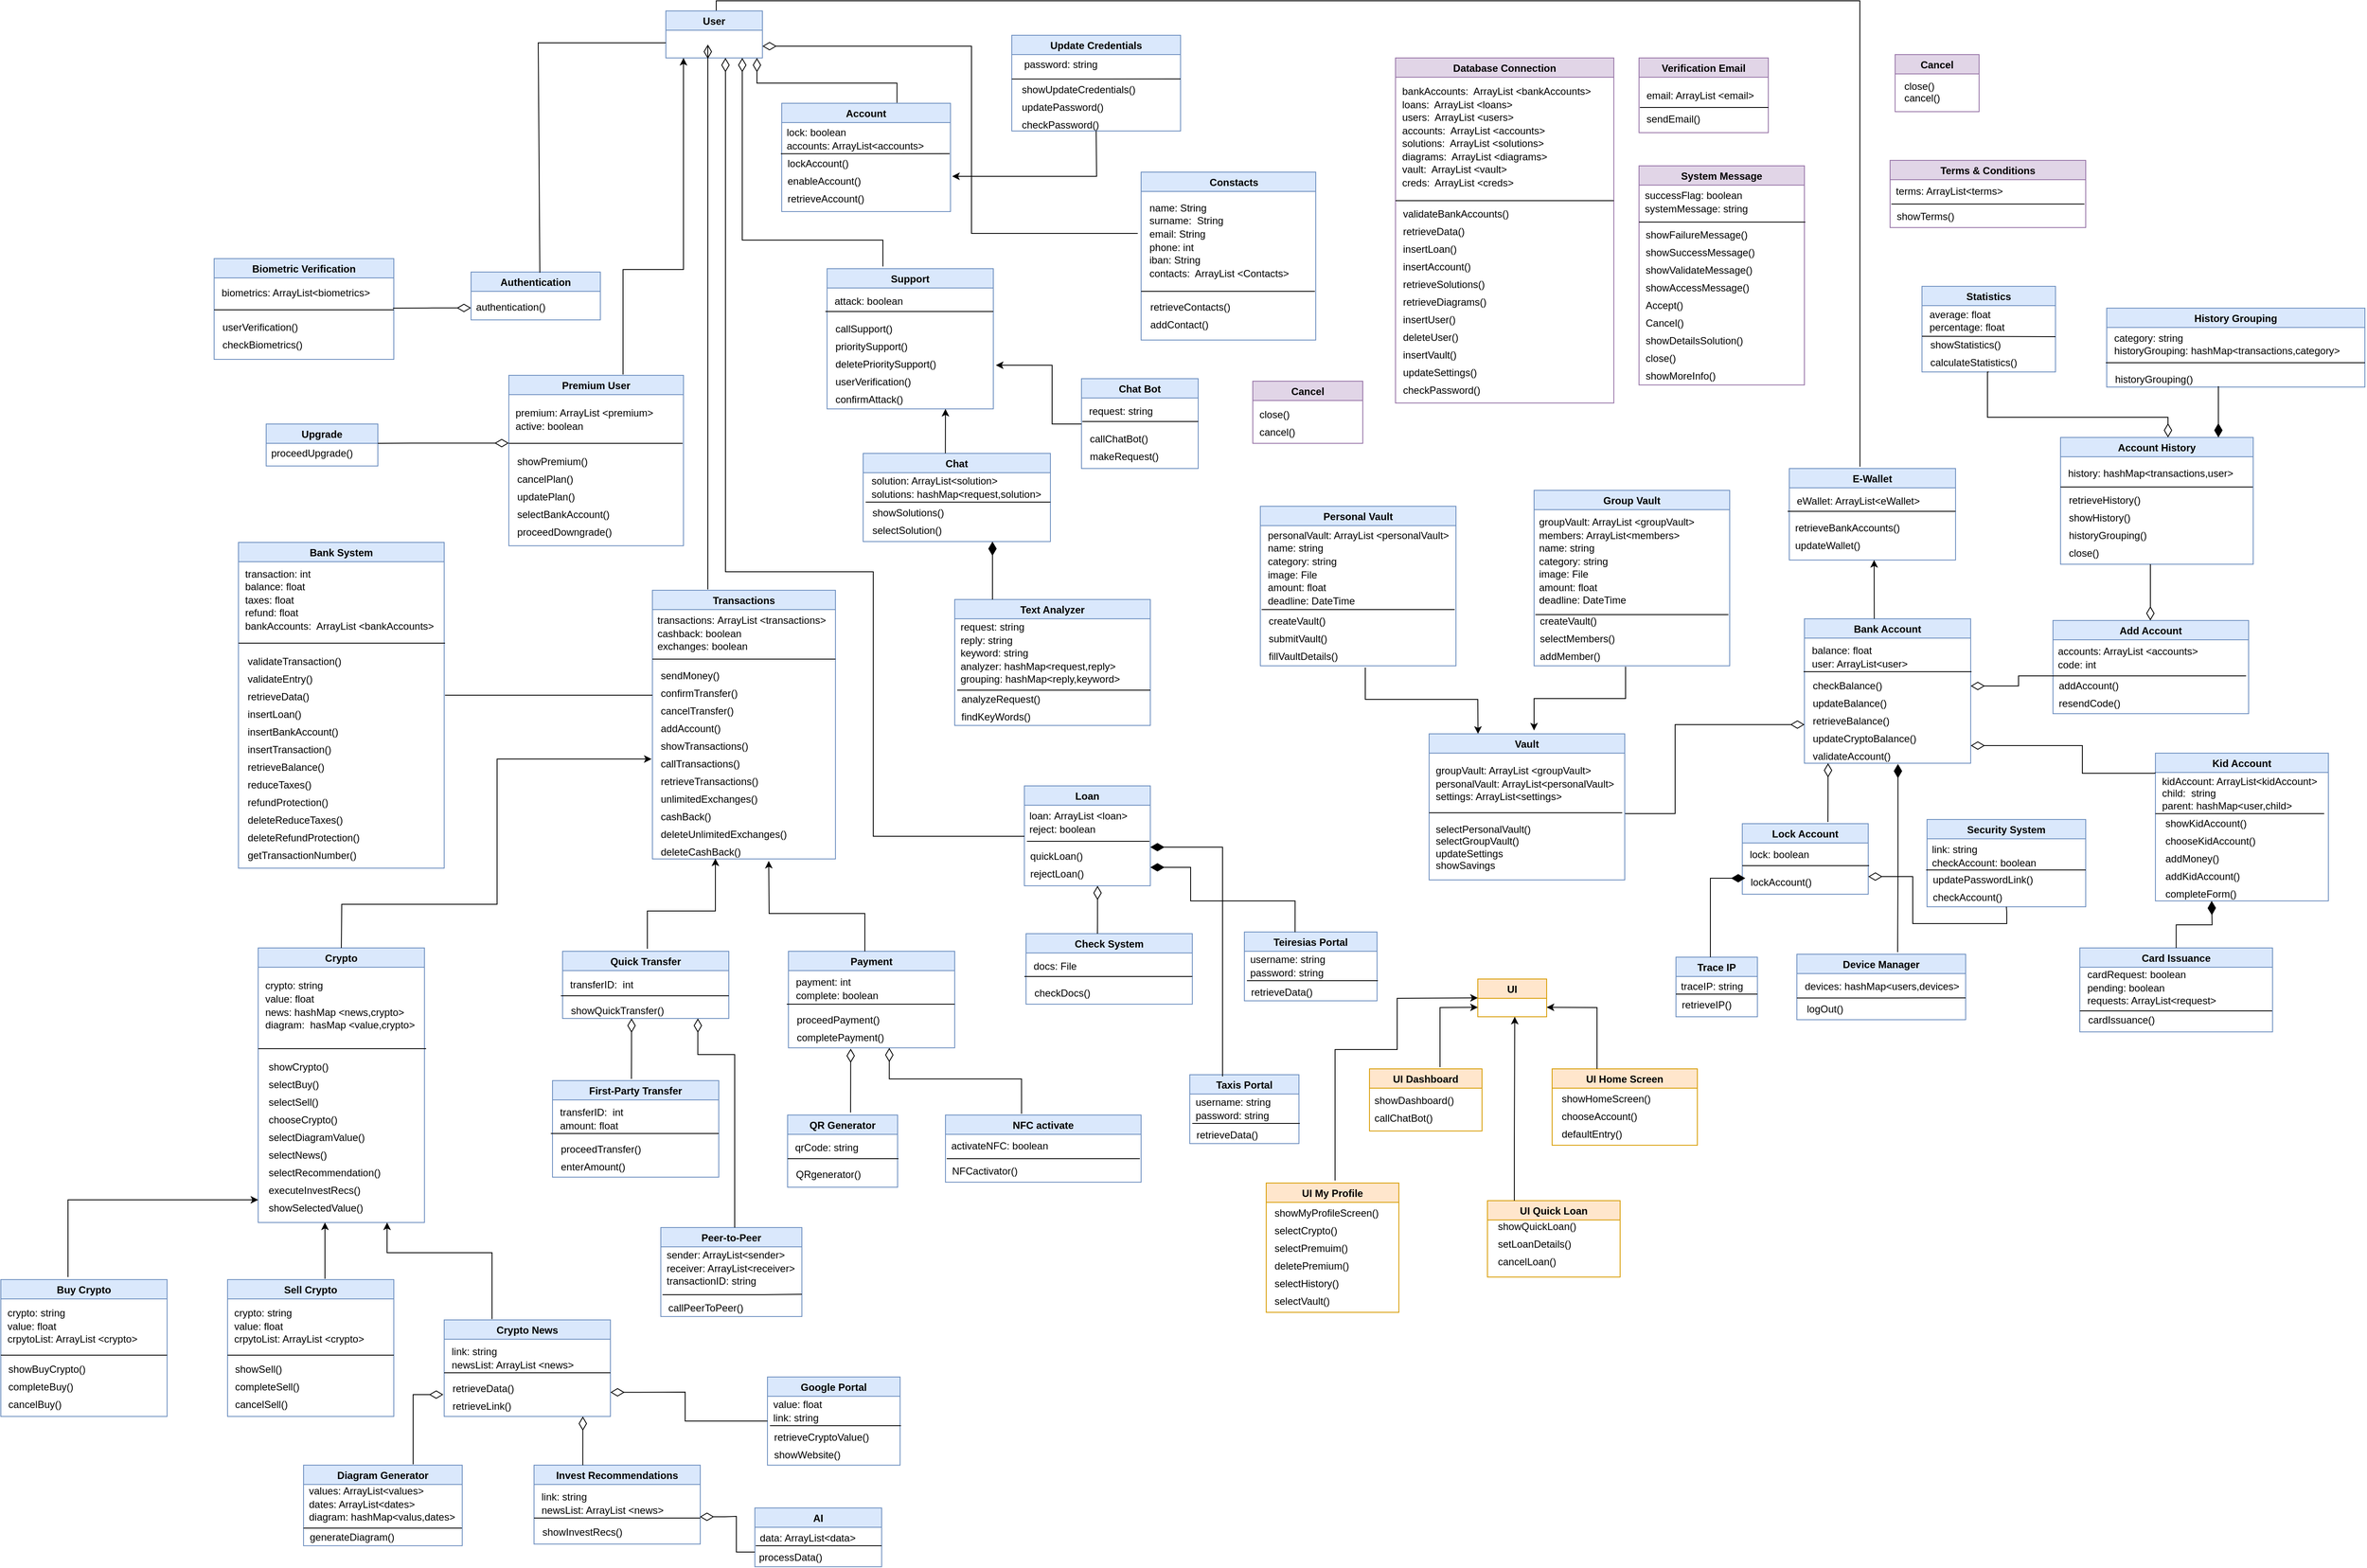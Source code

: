 <mxfile version="18.0.7" type="device"><diagram id="xCFNn38SMONPxo2qSq0o" name="Page-1"><mxGraphModel dx="4674" dy="2798" grid="0" gridSize="10" guides="1" tooltips="1" connect="1" arrows="1" fold="1" page="0" pageScale="1" pageWidth="827" pageHeight="1169" math="0" shadow="0"><root><mxCell id="0"/><mxCell id="1" parent="0"/><mxCell id="7cLzPHShD2nasiPNtZvl-48" value="" style="endArrow=none;html=1;rounded=0;entryX=0.425;entryY=-0.02;entryDx=0;entryDy=0;entryPerimeter=0;" edge="1" parent="1" target="72qggYC3XNOvKF562beT-120"><mxGeometry width="50" height="50" relative="1" as="geometry"><mxPoint x="283" y="-631" as="sourcePoint"/><mxPoint x="1714" y="-102" as="targetPoint"/><Array as="points"><mxPoint x="283" y="-643"/><mxPoint x="1645" y="-643"/></Array></mxGeometry></mxCell><mxCell id="72qggYC3XNOvKF562beT-1" value="User" style="swimlane;fillColor=#dae8fc;strokeColor=#6c8ebf;" parent="1" vertex="1"><mxGeometry x="223" y="-631" width="115" height="56" as="geometry"><mxRectangle x="20" y="150" width="129" height="23" as="alternateBounds"/></mxGeometry></mxCell><mxCell id="72qggYC3XNOvKF562beT-6" value="    Constacts" style="swimlane;fillColor=#dae8fc;strokeColor=#6c8ebf;" parent="1" vertex="1"><mxGeometry x="789" y="-439" width="208" height="200" as="geometry"><mxRectangle x="20" y="150" width="129" height="23" as="alternateBounds"/></mxGeometry></mxCell><mxCell id="72qggYC3XNOvKF562beT-9" value="&lt;table style=&quot;border-collapse: collapse; width: 95pt;&quot; width=&quot;127&quot; cellspacing=&quot;0&quot; cellpadding=&quot;0&quot; border=&quot;0&quot;&gt;&lt;colgroup&gt;&lt;col style=&quot;width: 95pt;&quot; width=&quot;127&quot;&gt;&lt;/colgroup&gt;&lt;tbody&gt;&lt;tr style=&quot;height: 15pt;&quot; height=&quot;20&quot;&gt;&lt;td style=&quot;padding-top: 1px; padding-right: 1px; padding-left: 1px; font-family: Calibri, sans-serif; vertical-align: bottom; border: none; height: 15pt; width: 95pt;&quot; width=&quot;127&quot; height=&quot;20&quot;&gt;&lt;font style=&quot;font-size: 12px;&quot;&gt;retrieveContacts()&lt;/font&gt;&lt;/td&gt;&lt;/tr&gt;&lt;tr style=&quot;height: 15pt;&quot; height=&quot;20&quot;&gt;&lt;td style=&quot;padding-top: 1px; padding-right: 1px; padding-left: 1px; font-family: Calibri, sans-serif; vertical-align: bottom; border: none; height: 15pt;&quot; height=&quot;20&quot;&gt;&lt;font style=&quot;font-size: 12px;&quot;&gt;addContact()&lt;/font&gt;&lt;/td&gt;&lt;/tr&gt;&lt;/tbody&gt;&lt;/table&gt;" style="text;whiteSpace=wrap;html=1;" parent="72qggYC3XNOvKF562beT-6" vertex="1"><mxGeometry x="8" y="140" width="147" height="60" as="geometry"/></mxCell><mxCell id="72qggYC3XNOvKF562beT-13" value="" style="endArrow=none;html=1;rounded=0;fontSize=13;" parent="72qggYC3XNOvKF562beT-6" edge="1"><mxGeometry width="50" height="50" relative="1" as="geometry"><mxPoint y="142" as="sourcePoint"/><mxPoint x="207" y="142" as="targetPoint"/></mxGeometry></mxCell><mxCell id="72qggYC3XNOvKF562beT-14" value="&lt;font style=&quot;font-size: 12px;&quot;&gt;name: String&lt;br&gt;surname:&amp;nbsp; String&lt;br&gt;email: String&lt;br&gt;phone: int&lt;br&gt;iban: String&lt;br&gt;contacts:&amp;nbsp; ArrayList &amp;lt;Contacts&amp;gt;&lt;/font&gt;" style="text;html=1;align=left;verticalAlign=middle;resizable=0;points=[];autosize=1;strokeColor=none;fillColor=none;fontSize=13;" parent="72qggYC3XNOvKF562beT-6" vertex="1"><mxGeometry x="8" y="29" width="176" height="103" as="geometry"/></mxCell><mxCell id="72qggYC3XNOvKF562beT-17" value="Database Connection" style="swimlane;fillColor=#e1d5e7;strokeColor=#9673a6;" parent="1" vertex="1"><mxGeometry x="1092" y="-575" width="260" height="411" as="geometry"><mxRectangle x="20" y="150" width="129" height="23" as="alternateBounds"/></mxGeometry></mxCell><mxCell id="72qggYC3XNOvKF562beT-19" value="" style="endArrow=none;html=1;rounded=0;fontSize=13;" parent="72qggYC3XNOvKF562beT-17" edge="1"><mxGeometry width="50" height="50" relative="1" as="geometry"><mxPoint y="170" as="sourcePoint"/><mxPoint x="260" y="170" as="targetPoint"/></mxGeometry></mxCell><mxCell id="72qggYC3XNOvKF562beT-21" value="&lt;table style=&quot;border-collapse: collapse; width: 120pt; font-size: 12px;&quot; width=&quot;160&quot; cellspacing=&quot;0&quot; cellpadding=&quot;0&quot; border=&quot;0&quot;&gt;&lt;colgroup style=&quot;&quot;&gt;&lt;col style=&quot;width: 120pt;&quot; width=&quot;160&quot;&gt;&lt;/colgroup&gt;&lt;tbody style=&quot;&quot;&gt;&lt;tr style=&quot;height: 15pt;&quot; height=&quot;20&quot;&gt;&lt;td style=&quot;padding-top: 1px; padding-right: 1px; padding-left: 1px; font-family: Calibri, sans-serif; vertical-align: bottom; border: none; height: 15pt; width: 120pt;&quot; width=&quot;160&quot; height=&quot;20&quot;&gt;&lt;font style=&quot;font-size: 12px;&quot;&gt;validateBankAccounts()&lt;/font&gt;&lt;/td&gt;&lt;/tr&gt;&lt;tr style=&quot;height: 15pt;&quot; height=&quot;20&quot;&gt;&lt;td style=&quot;padding-top: 1px; padding-right: 1px; padding-left: 1px; font-family: Calibri, sans-serif; vertical-align: bottom; border: none; height: 15pt;&quot; height=&quot;20&quot;&gt;&lt;font style=&quot;font-size: 12px;&quot;&gt;retrieveData()&lt;/font&gt;&lt;/td&gt;&lt;/tr&gt;&lt;tr style=&quot;height: 15pt;&quot; height=&quot;20&quot;&gt;&lt;td style=&quot;padding-top: 1px; padding-right: 1px; padding-left: 1px; font-family: Calibri, sans-serif; vertical-align: bottom; border: none; height: 15pt;&quot; height=&quot;20&quot;&gt;&lt;font style=&quot;font-size: 12px;&quot;&gt;insertLoan()&lt;/font&gt;&lt;/td&gt;&lt;/tr&gt;&lt;tr style=&quot;height: 15pt;&quot; height=&quot;20&quot;&gt;&lt;td style=&quot;padding-top: 1px; padding-right: 1px; padding-left: 1px; font-family: Calibri, sans-serif; vertical-align: bottom; border: none; height: 15pt;&quot; height=&quot;20&quot;&gt;&lt;font style=&quot;font-size: 12px;&quot;&gt;insertAccount()&lt;/font&gt;&lt;/td&gt;&lt;/tr&gt;&lt;tr style=&quot;height: 15pt;&quot; height=&quot;20&quot;&gt;&lt;td style=&quot;padding-top: 1px; padding-right: 1px; padding-left: 1px; font-family: Calibri, sans-serif; vertical-align: bottom; border: none; height: 15pt;&quot; height=&quot;20&quot;&gt;&lt;font style=&quot;font-size: 12px;&quot;&gt;retrieveSolutions()&lt;/font&gt;&lt;/td&gt;&lt;/tr&gt;&lt;tr style=&quot;height: 15pt;&quot; height=&quot;20&quot;&gt;&lt;td style=&quot;padding-top: 1px; padding-right: 1px; padding-left: 1px; font-family: Calibri, sans-serif; vertical-align: bottom; border: none; height: 15pt;&quot; height=&quot;20&quot;&gt;&lt;font style=&quot;font-size: 12px;&quot;&gt;retrieveDiagrams()&lt;/font&gt;&lt;/td&gt;&lt;/tr&gt;&lt;tr style=&quot;height: 15pt;&quot; height=&quot;20&quot;&gt;&lt;td style=&quot;padding-top: 1px; padding-right: 1px; padding-left: 1px; font-family: Calibri, sans-serif; vertical-align: bottom; border: none; height: 15pt;&quot; height=&quot;20&quot;&gt;&lt;font style=&quot;font-size: 12px;&quot;&gt;insertUser()&lt;/font&gt;&lt;/td&gt;&lt;/tr&gt;&lt;tr style=&quot;height: 15pt;&quot; height=&quot;20&quot;&gt;&lt;td style=&quot;padding-top: 1px; padding-right: 1px; padding-left: 1px; font-family: Calibri, sans-serif; vertical-align: bottom; border: none; height: 15pt;&quot; height=&quot;20&quot;&gt;&lt;font style=&quot;font-size: 12px;&quot;&gt;deleteUser()&lt;/font&gt;&lt;/td&gt;&lt;/tr&gt;&lt;tr style=&quot;height: 15pt;&quot; height=&quot;20&quot;&gt;&lt;td style=&quot;padding-top: 1px; padding-right: 1px; padding-left: 1px; font-family: Calibri, sans-serif; vertical-align: bottom; border: none; height: 15pt;&quot; height=&quot;20&quot;&gt;&lt;font style=&quot;font-size: 12px;&quot;&gt;insertVault()&lt;/font&gt;&lt;/td&gt;&lt;/tr&gt;&lt;tr style=&quot;height: 15pt;&quot; height=&quot;20&quot;&gt;&lt;td style=&quot;padding-top: 1px; padding-right: 1px; padding-left: 1px; font-family: Calibri, sans-serif; vertical-align: bottom; border: none; height: 15pt;&quot; height=&quot;20&quot;&gt;&lt;font style=&quot;font-size: 12px;&quot;&gt;updateSettings()&lt;/font&gt;&lt;/td&gt;&lt;/tr&gt;&lt;tr style=&quot;height: 15pt;&quot; height=&quot;20&quot;&gt;&lt;td style=&quot;padding-top: 1px; padding-right: 1px; padding-left: 1px; font-family: Calibri, sans-serif; vertical-align: bottom; border: none; height: 15pt;&quot; height=&quot;20&quot;&gt;checkPassword()&lt;br&gt;&lt;/td&gt;&lt;/tr&gt;&lt;tr style=&quot;height: 15pt;&quot; height=&quot;20&quot;&gt;&lt;td style=&quot;padding-top: 1px; padding-right: 1px; padding-left: 1px; font-family: Calibri, sans-serif; vertical-align: bottom; border: none; height: 15pt;&quot; height=&quot;20&quot;&gt;&lt;br&gt;&lt;/td&gt;&lt;/tr&gt;&lt;/tbody&gt;&lt;/table&gt;" style="text;html=1;align=left;verticalAlign=middle;resizable=0;points=[];autosize=1;strokeColor=none;fillColor=none;fontSize=14;" parent="72qggYC3XNOvKF562beT-17" vertex="1"><mxGeometry x="6" y="170" width="170" height="256" as="geometry"/></mxCell><mxCell id="72qggYC3XNOvKF562beT-22" value="&lt;font style=&quot;font-size: 12px;&quot;&gt;&lt;br&gt;bankAccounts:&amp;nbsp; ArrayList &amp;lt;bankAccounts&amp;gt;&lt;br&gt;loans:&amp;nbsp; ArrayList &amp;lt;loans&amp;gt;&lt;br&gt;users:&amp;nbsp; ArrayList &amp;lt;users&amp;gt;&lt;br&gt;accounts:&amp;nbsp; ArrayList &amp;lt;accounts&amp;gt;&lt;br&gt;solutions:&amp;nbsp; ArrayList &amp;lt;solutions&amp;gt;&lt;br&gt;diagrams:&amp;nbsp; ArrayList &amp;lt;diagrams&amp;gt;&lt;br&gt;vault:&amp;nbsp; ArrayList &amp;lt;vault&amp;gt;&lt;br&gt;creds:&amp;nbsp; ArrayList &amp;lt;creds&amp;gt;&lt;/font&gt;" style="text;html=1;align=left;verticalAlign=middle;resizable=0;points=[];autosize=1;strokeColor=none;fillColor=none;fontSize=13;" parent="72qggYC3XNOvKF562beT-17" vertex="1"><mxGeometry x="6" y="9" width="235" height="153" as="geometry"/></mxCell><mxCell id="72qggYC3XNOvKF562beT-24" value="Verification Email" style="swimlane;fillColor=#e1d5e7;strokeColor=#9673a6;" parent="1" vertex="1"><mxGeometry x="1382" y="-575" width="154" height="89" as="geometry"><mxRectangle x="20" y="150" width="129" height="23" as="alternateBounds"/></mxGeometry></mxCell><mxCell id="72qggYC3XNOvKF562beT-25" value="&lt;font style=&quot;font-size: 12px;&quot;&gt;sendEmail()&lt;/font&gt;" style="text;whiteSpace=wrap;html=1;" parent="72qggYC3XNOvKF562beT-24" vertex="1"><mxGeometry x="7" y="59" width="147" height="26" as="geometry"/></mxCell><mxCell id="72qggYC3XNOvKF562beT-26" value="" style="endArrow=none;html=1;rounded=0;fontSize=13;" parent="72qggYC3XNOvKF562beT-24" edge="1"><mxGeometry width="50" height="50" relative="1" as="geometry"><mxPoint x="1" y="59" as="sourcePoint"/><mxPoint x="154" y="59" as="targetPoint"/></mxGeometry></mxCell><mxCell id="72qggYC3XNOvKF562beT-27" value="&lt;font style=&quot;font-size: 12px;&quot;&gt;email: ArrayList &amp;lt;email&amp;gt;&lt;/font&gt;" style="text;html=1;align=left;verticalAlign=middle;resizable=0;points=[];autosize=1;strokeColor=none;fillColor=none;fontSize=13;" parent="72qggYC3XNOvKF562beT-24" vertex="1"><mxGeometry x="7" y="33" width="138" height="21" as="geometry"/></mxCell><mxCell id="72qggYC3XNOvKF562beT-28" value="Cancel" style="swimlane;fillColor=#e1d5e7;strokeColor=#9673a6;" parent="1" vertex="1"><mxGeometry x="1687" y="-579" width="100" height="68" as="geometry"><mxRectangle x="20" y="150" width="129" height="23" as="alternateBounds"/></mxGeometry></mxCell><mxCell id="72qggYC3XNOvKF562beT-29" value="&lt;span style=&quot;&quot;&gt;close()&lt;br&gt;cancel()&lt;br&gt;&lt;/span&gt;" style="text;whiteSpace=wrap;html=1;" parent="72qggYC3XNOvKF562beT-28" vertex="1"><mxGeometry x="9" y="24" width="147" height="26" as="geometry"/></mxCell><mxCell id="72qggYC3XNOvKF562beT-32" value="Biometric Verification" style="swimlane;fillColor=#dae8fc;strokeColor=#6c8ebf;" parent="1" vertex="1"><mxGeometry x="-315" y="-336" width="214" height="120" as="geometry"><mxRectangle x="482" y="331" width="129" height="23" as="alternateBounds"/></mxGeometry></mxCell><mxCell id="72qggYC3XNOvKF562beT-33" value="&lt;table style=&quot;border-collapse: collapse; width: 122pt;&quot; width=&quot;163&quot; cellspacing=&quot;0&quot; cellpadding=&quot;0&quot; border=&quot;0&quot;&gt;&lt;colgroup&gt;&lt;col style=&quot;width: 122pt;&quot; width=&quot;163&quot;&gt;&lt;/colgroup&gt;&lt;tbody&gt;&lt;tr style=&quot;height: 15pt;&quot; height=&quot;20&quot;&gt;&lt;td style=&quot;padding-top: 1px; padding-right: 1px; padding-left: 1px; font-family: Calibri, sans-serif; vertical-align: bottom; border: none; height: 15pt; width: 122pt;&quot; width=&quot;163&quot; height=&quot;20&quot;&gt;userVerification()&lt;/td&gt;&lt;/tr&gt;&lt;tr style=&quot;height: 15pt;&quot; height=&quot;20&quot;&gt;&lt;td style=&quot;padding-top: 1px; padding-right: 1px; padding-left: 1px; font-family: Calibri, sans-serif; vertical-align: bottom; border: none; height: 15pt;&quot; height=&quot;20&quot;&gt;checkBiometrics()&lt;/td&gt;&lt;/tr&gt;&lt;/tbody&gt;&lt;/table&gt;" style="text;whiteSpace=wrap;html=1;" parent="72qggYC3XNOvKF562beT-32" vertex="1"><mxGeometry x="7" y="61" width="147" height="44" as="geometry"/></mxCell><mxCell id="72qggYC3XNOvKF562beT-34" value="" style="endArrow=none;html=1;rounded=0;fontSize=13;" parent="72qggYC3XNOvKF562beT-32" edge="1"><mxGeometry width="50" height="50" relative="1" as="geometry"><mxPoint y="61" as="sourcePoint"/><mxPoint x="214" y="61" as="targetPoint"/></mxGeometry></mxCell><mxCell id="72qggYC3XNOvKF562beT-37" value="biometrics: ArrayList&amp;lt;biometrics&amp;gt;&lt;br style=&quot;font-size: 12px;&quot;&gt;" style="text;html=1;align=left;verticalAlign=middle;resizable=0;points=[];autosize=1;strokeColor=none;fillColor=none;fontSize=12;" parent="72qggYC3XNOvKF562beT-32" vertex="1"><mxGeometry x="6.5" y="32" width="187" height="18" as="geometry"/></mxCell><mxCell id="72qggYC3XNOvKF562beT-38" value="Premium User" style="swimlane;fillColor=#dae8fc;strokeColor=#6c8ebf;" parent="1" vertex="1"><mxGeometry x="36" y="-197" width="208" height="203" as="geometry"><mxRectangle x="20" y="150" width="129" height="23" as="alternateBounds"/></mxGeometry></mxCell><mxCell id="72qggYC3XNOvKF562beT-39" value="&lt;table style=&quot;border-collapse: collapse; width: 95pt;&quot; width=&quot;127&quot; cellspacing=&quot;0&quot; cellpadding=&quot;0&quot; border=&quot;0&quot;&gt;&lt;colgroup&gt;&lt;col style=&quot;width: 95pt;&quot; width=&quot;127&quot;&gt;&lt;/colgroup&gt;&lt;tbody&gt;&lt;tr style=&quot;height: 15pt;&quot; height=&quot;20&quot;&gt;&lt;td style=&quot;padding-top: 1px; padding-right: 1px; padding-left: 1px; font-family: Calibri, sans-serif; vertical-align: bottom; border: none; height: 15pt; width: 95pt;&quot; width=&quot;127&quot; height=&quot;20&quot;&gt;&lt;table style=&quot;border-collapse: collapse; width: 106pt;&quot; width=&quot;141&quot; cellspacing=&quot;0&quot; cellpadding=&quot;0&quot; border=&quot;0&quot;&gt;&lt;colgroup&gt;&lt;col style=&quot;width: 106pt;&quot; width=&quot;141&quot;&gt;&lt;/colgroup&gt;&lt;tbody&gt;&lt;tr style=&quot;height: 15pt;&quot; height=&quot;20&quot;&gt;&lt;td style=&quot;padding-top: 1px; padding-right: 1px; padding-left: 1px; vertical-align: bottom; border: none; height: 15pt; width: 106pt;&quot; width=&quot;141&quot; height=&quot;20&quot;&gt;&lt;font style=&quot;font-size: 12px;&quot;&gt;showPremium()&lt;/font&gt;&lt;/td&gt;&lt;/tr&gt;&lt;tr style=&quot;height: 15pt;&quot; height=&quot;20&quot;&gt;&lt;td style=&quot;padding-top: 1px; padding-right: 1px; padding-left: 1px; vertical-align: bottom; border: none; height: 15pt;&quot; height=&quot;20&quot;&gt;&lt;font style=&quot;font-size: 12px;&quot;&gt;cancelPlan()&lt;/font&gt;&lt;/td&gt;&lt;/tr&gt;&lt;tr style=&quot;height: 15pt;&quot; height=&quot;20&quot;&gt;&lt;td style=&quot;padding-top: 1px; padding-right: 1px; padding-left: 1px; vertical-align: bottom; border: none; height: 15pt;&quot; height=&quot;20&quot;&gt;&lt;font style=&quot;font-size: 12px;&quot;&gt;updatePlan()&lt;/font&gt;&lt;/td&gt;&lt;/tr&gt;&lt;tr style=&quot;height: 15pt;&quot; height=&quot;20&quot;&gt;&lt;td style=&quot;padding-top: 1px; padding-right: 1px; padding-left: 1px; vertical-align: bottom; border: none; height: 15pt;&quot; height=&quot;20&quot;&gt;&lt;font style=&quot;font-size: 12px;&quot;&gt;selectBankAccount()&lt;/font&gt;&lt;/td&gt;&lt;/tr&gt;&lt;tr style=&quot;height: 15pt;&quot; height=&quot;20&quot;&gt;&lt;td style=&quot;padding-top: 1px; padding-right: 1px; padding-left: 1px; vertical-align: bottom; border: none; height: 15pt;&quot; height=&quot;20&quot;&gt;&lt;font style=&quot;font-size: 12px;&quot;&gt;proceedDowngrade()&lt;/font&gt;&lt;/td&gt;&lt;/tr&gt;&lt;/tbody&gt;&lt;/table&gt;&lt;/td&gt;&lt;/tr&gt;&lt;tr style=&quot;height: 15pt;&quot; height=&quot;20&quot;&gt;&lt;td style=&quot;padding-top: 1px; padding-right: 1px; padding-left: 1px; font-family: Calibri, sans-serif; vertical-align: bottom; border: none; height: 15pt;&quot; height=&quot;20&quot;&gt;&lt;br&gt;&lt;/td&gt;&lt;/tr&gt;&lt;/tbody&gt;&lt;/table&gt;" style="text;whiteSpace=wrap;html=1;" parent="72qggYC3XNOvKF562beT-38" vertex="1"><mxGeometry x="6" y="80.5" width="179" height="118" as="geometry"/></mxCell><mxCell id="72qggYC3XNOvKF562beT-40" value="" style="endArrow=none;html=1;rounded=0;fontSize=13;" parent="72qggYC3XNOvKF562beT-38" edge="1"><mxGeometry width="50" height="50" relative="1" as="geometry"><mxPoint y="81" as="sourcePoint"/><mxPoint x="207" y="81" as="targetPoint"/></mxGeometry></mxCell><mxCell id="72qggYC3XNOvKF562beT-41" value="&lt;font style=&quot;font-size: 12px;&quot;&gt;premium: ArrayList &amp;lt;premium&amp;gt;&lt;br&gt;active: boolean&lt;/font&gt;" style="text;html=1;align=left;verticalAlign=middle;resizable=0;points=[];autosize=1;strokeColor=none;fillColor=none;fontSize=13;" parent="72qggYC3XNOvKF562beT-38" vertex="1"><mxGeometry x="6" y="33" width="174" height="37" as="geometry"/></mxCell><mxCell id="72qggYC3XNOvKF562beT-49" value="Bank System" style="swimlane;fillColor=#dae8fc;strokeColor=#6c8ebf;" parent="1" vertex="1"><mxGeometry x="-286" y="2" width="245" height="388" as="geometry"><mxRectangle x="20" y="150" width="129" height="23" as="alternateBounds"/></mxGeometry></mxCell><mxCell id="72qggYC3XNOvKF562beT-50" value="" style="endArrow=none;html=1;rounded=0;fontSize=13;" parent="72qggYC3XNOvKF562beT-49" edge="1"><mxGeometry width="50" height="50" relative="1" as="geometry"><mxPoint y="120" as="sourcePoint"/><mxPoint x="246" y="120" as="targetPoint"/></mxGeometry></mxCell><mxCell id="72qggYC3XNOvKF562beT-52" value="&lt;font style=&quot;font-size: 12px;&quot;&gt;transaction: int&lt;br&gt;balance: float&lt;br&gt;taxes: float&lt;br&gt;refund: float&amp;nbsp;&lt;br&gt;bankAccounts:&amp;nbsp; ArrayList &amp;lt;bankAccounts&amp;gt;&lt;/font&gt;" style="text;html=1;align=left;verticalAlign=middle;resizable=0;points=[];autosize=1;strokeColor=none;fillColor=none;fontSize=13;" parent="72qggYC3XNOvKF562beT-49" vertex="1"><mxGeometry x="6" y="24" width="235" height="87" as="geometry"/></mxCell><mxCell id="72qggYC3XNOvKF562beT-48" value="&lt;table style=&quot;border-collapse: collapse; width: 130pt;&quot; width=&quot;173&quot; cellspacing=&quot;0&quot; cellpadding=&quot;0&quot; border=&quot;0&quot;&gt;&lt;colgroup&gt;&lt;col style=&quot;width: 130pt;&quot; width=&quot;173&quot;&gt;&lt;/colgroup&gt;&lt;tbody&gt;&lt;tr style=&quot;height: 15pt;&quot; height=&quot;20&quot;&gt;&lt;td style=&quot;padding-top: 1px; padding-right: 1px; padding-left: 1px; font-family: Calibri, sans-serif; vertical-align: bottom; border: none; height: 15pt; width: 130pt;&quot; width=&quot;173&quot; height=&quot;20&quot;&gt;&lt;font style=&quot;font-size: 12px;&quot;&gt;validateTransaction()&lt;/font&gt;&lt;/td&gt;&lt;/tr&gt;&lt;tr style=&quot;height: 15pt;&quot; height=&quot;20&quot;&gt;&lt;td style=&quot;padding-top: 1px; padding-right: 1px; padding-left: 1px; font-family: Calibri, sans-serif; vertical-align: bottom; border: none; height: 15pt;&quot; height=&quot;20&quot;&gt;&lt;font style=&quot;font-size: 12px;&quot;&gt;validateEntry()&lt;/font&gt;&lt;/td&gt;&lt;/tr&gt;&lt;tr style=&quot;height: 15pt;&quot; height=&quot;20&quot;&gt;&lt;td style=&quot;padding-top: 1px; padding-right: 1px; padding-left: 1px; font-family: Calibri, sans-serif; vertical-align: bottom; border: none; height: 15pt;&quot; height=&quot;20&quot;&gt;&lt;font style=&quot;font-size: 12px;&quot;&gt;retrieveData()&lt;/font&gt;&lt;/td&gt;&lt;/tr&gt;&lt;tr style=&quot;height: 15pt;&quot; height=&quot;20&quot;&gt;&lt;td style=&quot;padding-top: 1px; padding-right: 1px; padding-left: 1px; font-family: Calibri, sans-serif; vertical-align: bottom; border: none; height: 15pt;&quot; height=&quot;20&quot;&gt;&lt;font style=&quot;font-size: 12px;&quot;&gt;insertLoan()&lt;/font&gt;&lt;/td&gt;&lt;/tr&gt;&lt;tr style=&quot;height: 15pt;&quot; height=&quot;20&quot;&gt;&lt;td style=&quot;padding-top: 1px; padding-right: 1px; padding-left: 1px; font-family: Calibri, sans-serif; vertical-align: bottom; border: none; height: 15pt;&quot; height=&quot;20&quot;&gt;&lt;font style=&quot;font-size: 12px;&quot;&gt;insertBankAccount()&lt;/font&gt;&lt;/td&gt;&lt;/tr&gt;&lt;tr style=&quot;height: 15pt;&quot; height=&quot;20&quot;&gt;&lt;td style=&quot;padding-top: 1px; padding-right: 1px; padding-left: 1px; font-family: Calibri, sans-serif; vertical-align: bottom; border: none; height: 15pt;&quot; height=&quot;20&quot;&gt;&lt;font style=&quot;font-size: 12px;&quot;&gt;insertTransaction()&lt;/font&gt;&lt;/td&gt;&lt;/tr&gt;&lt;tr style=&quot;height: 15pt;&quot; height=&quot;20&quot;&gt;&lt;td style=&quot;padding-top: 1px; padding-right: 1px; padding-left: 1px; font-family: Calibri, sans-serif; vertical-align: bottom; border: none; height: 15pt;&quot; height=&quot;20&quot;&gt;&lt;font style=&quot;font-size: 12px;&quot;&gt;retrieveBalance()&lt;/font&gt;&lt;/td&gt;&lt;/tr&gt;&lt;tr style=&quot;height: 15pt;&quot; height=&quot;20&quot;&gt;&lt;td style=&quot;padding-top: 1px; padding-right: 1px; padding-left: 1px; font-family: Calibri, sans-serif; vertical-align: bottom; border: none; height: 15pt;&quot; height=&quot;20&quot;&gt;&lt;font style=&quot;font-size: 12px;&quot;&gt;reduceTaxes()&lt;/font&gt;&lt;/td&gt;&lt;/tr&gt;&lt;tr style=&quot;height: 15pt;&quot; height=&quot;20&quot;&gt;&lt;td style=&quot;padding-top: 1px; padding-right: 1px; padding-left: 1px; font-family: Calibri, sans-serif; vertical-align: bottom; border: none; height: 15pt;&quot; height=&quot;20&quot;&gt;&lt;font style=&quot;font-size: 12px;&quot;&gt;refundProtection()&lt;/font&gt;&lt;/td&gt;&lt;/tr&gt;&lt;tr style=&quot;height: 15pt;&quot; height=&quot;20&quot;&gt;&lt;td style=&quot;padding-top: 1px; padding-right: 1px; padding-left: 1px; font-family: Calibri, sans-serif; vertical-align: bottom; border: none; height: 15pt;&quot; height=&quot;20&quot;&gt;&lt;font style=&quot;font-size: 12px;&quot;&gt;deleteReduceTaxes()&lt;/font&gt;&lt;/td&gt;&lt;/tr&gt;&lt;tr style=&quot;height: 15pt;&quot; height=&quot;20&quot;&gt;&lt;td style=&quot;padding-top: 1px; padding-right: 1px; padding-left: 1px; font-family: Calibri, sans-serif; vertical-align: bottom; border: none; height: 15pt;&quot; height=&quot;20&quot;&gt;&lt;font style=&quot;font-size: 12px;&quot;&gt;deleteRefundProtection()&lt;/font&gt;&lt;/td&gt;&lt;/tr&gt;&lt;tr style=&quot;height: 15pt;&quot; height=&quot;20&quot;&gt;&lt;td style=&quot;padding-top: 1px; padding-right: 1px; padding-left: 1px; font-family: Calibri, sans-serif; vertical-align: bottom; border: none; height: 15pt;&quot; height=&quot;20&quot;&gt;&lt;font style=&quot;font-size: 12px;&quot;&gt;getTransactionNumber()&lt;/font&gt;&lt;/td&gt;&lt;/tr&gt;&lt;/tbody&gt;&lt;/table&gt;" style="text;html=1;align=left;verticalAlign=middle;resizable=0;points=[];autosize=1;strokeColor=none;fillColor=none;fontSize=12;" parent="72qggYC3XNOvKF562beT-49" vertex="1"><mxGeometry x="8" y="126" width="183" height="256" as="geometry"/></mxCell><mxCell id="72qggYC3XNOvKF562beT-54" value="Crypto" style="swimlane;fillColor=#dae8fc;strokeColor=#6c8ebf;" parent="1" vertex="1"><mxGeometry x="-262.5" y="485" width="198" height="327" as="geometry"><mxRectangle x="20" y="150" width="129" height="23" as="alternateBounds"/></mxGeometry></mxCell><mxCell id="72qggYC3XNOvKF562beT-55" value="" style="endArrow=none;html=1;rounded=0;fontSize=13;" parent="72qggYC3XNOvKF562beT-54" edge="1"><mxGeometry width="50" height="50" relative="1" as="geometry"><mxPoint y="120" as="sourcePoint"/><mxPoint x="200" y="120" as="targetPoint"/></mxGeometry></mxCell><mxCell id="72qggYC3XNOvKF562beT-56" value="&lt;span style=&quot;font-size: 12px;&quot;&gt;crypto: string&lt;br&gt;value: float&lt;br&gt;news: hashMap &amp;lt;news,crypto&amp;gt;&lt;br&gt;diagram:&amp;nbsp; hasMap &amp;lt;value,crypto&amp;gt;&lt;br&gt;&lt;/span&gt;" style="text;html=1;align=left;verticalAlign=middle;resizable=0;points=[];autosize=1;strokeColor=none;fillColor=none;fontSize=13;" parent="72qggYC3XNOvKF562beT-54" vertex="1"><mxGeometry x="6" y="33" width="188" height="70" as="geometry"/></mxCell><mxCell id="72qggYC3XNOvKF562beT-57" value="&lt;table style=&quot;border-collapse: collapse; width: 126pt;&quot; width=&quot;168&quot; cellspacing=&quot;0&quot; cellpadding=&quot;0&quot; border=&quot;0&quot;&gt;&lt;colgroup&gt;&lt;col style=&quot;width: 126pt;&quot; width=&quot;168&quot;&gt;&lt;/colgroup&gt;&lt;tbody&gt;&lt;tr style=&quot;height: 15pt;&quot; height=&quot;20&quot;&gt;&lt;td style=&quot;padding-top: 1px; padding-right: 1px; padding-left: 1px; font-family: Calibri, sans-serif; vertical-align: bottom; border: none; height: 15pt; width: 126pt;&quot; width=&quot;168&quot; height=&quot;20&quot;&gt;&lt;font style=&quot;font-size: 12px;&quot;&gt;showCrypto()&lt;/font&gt;&lt;/td&gt;&lt;/tr&gt;&lt;tr style=&quot;height: 15pt;&quot; height=&quot;20&quot;&gt;&lt;td style=&quot;padding-top: 1px; padding-right: 1px; padding-left: 1px; font-family: Calibri, sans-serif; vertical-align: bottom; border: none; height: 15pt;&quot; height=&quot;20&quot;&gt;&lt;font style=&quot;font-size: 12px;&quot;&gt;selectBuy()&lt;/font&gt;&lt;/td&gt;&lt;/tr&gt;&lt;tr style=&quot;height: 15pt;&quot; height=&quot;20&quot;&gt;&lt;td style=&quot;padding-top: 1px; padding-right: 1px; padding-left: 1px; font-family: Calibri, sans-serif; vertical-align: bottom; border: none; height: 15pt;&quot; height=&quot;20&quot;&gt;&lt;font style=&quot;font-size: 12px;&quot;&gt;selectSell()&lt;/font&gt;&lt;/td&gt;&lt;/tr&gt;&lt;tr style=&quot;height: 15pt;&quot; height=&quot;20&quot;&gt;&lt;td style=&quot;padding-top: 1px; padding-right: 1px; padding-left: 1px; font-family: Calibri, sans-serif; vertical-align: bottom; border: none; height: 15pt;&quot; height=&quot;20&quot;&gt;&lt;font style=&quot;font-size: 12px;&quot;&gt;chooseCrypto()&lt;/font&gt;&lt;/td&gt;&lt;/tr&gt;&lt;tr style=&quot;height: 15pt;&quot; height=&quot;20&quot;&gt;&lt;td style=&quot;padding-top: 1px; padding-right: 1px; padding-left: 1px; font-family: Calibri, sans-serif; vertical-align: bottom; border: none; height: 15pt;&quot; height=&quot;20&quot;&gt;&lt;font style=&quot;font-size: 12px;&quot;&gt;selectDiagramValue()&lt;/font&gt;&lt;/td&gt;&lt;/tr&gt;&lt;tr style=&quot;height: 15pt;&quot; height=&quot;20&quot;&gt;&lt;td style=&quot;padding-top: 1px; padding-right: 1px; padding-left: 1px; font-family: Calibri, sans-serif; vertical-align: bottom; border: none; height: 15pt;&quot; height=&quot;20&quot;&gt;&lt;font style=&quot;font-size: 12px;&quot;&gt;selectNews()&lt;/font&gt;&lt;/td&gt;&lt;/tr&gt;&lt;tr style=&quot;height: 15pt;&quot; height=&quot;20&quot;&gt;&lt;td style=&quot;padding-top: 1px; padding-right: 1px; padding-left: 1px; font-family: Calibri, sans-serif; vertical-align: bottom; border: none; height: 15pt;&quot; height=&quot;20&quot;&gt;&lt;font style=&quot;font-size: 12px;&quot;&gt;selectRecommendation()&lt;/font&gt;&lt;/td&gt;&lt;/tr&gt;&lt;tr style=&quot;height: 15pt;&quot; height=&quot;20&quot;&gt;&lt;td style=&quot;padding-top: 1px; padding-right: 1px; padding-left: 1px; font-family: Calibri, sans-serif; vertical-align: bottom; border: none; height: 15pt;&quot; height=&quot;20&quot;&gt;&lt;font style=&quot;font-size: 12px;&quot;&gt;executeInvestRecs()&lt;/font&gt;&lt;/td&gt;&lt;/tr&gt;&lt;tr style=&quot;height: 15pt;&quot; height=&quot;20&quot;&gt;&lt;td style=&quot;padding-top: 1px; padding-right: 1px; padding-left: 1px; font-family: Calibri, sans-serif; vertical-align: bottom; border: none; height: 15pt;&quot; height=&quot;20&quot;&gt;&lt;font style=&quot;font-size: 12px;&quot;&gt;showSelectedValue()&lt;/font&gt;&lt;/td&gt;&lt;/tr&gt;&lt;/tbody&gt;&lt;/table&gt;" style="text;html=1;align=left;verticalAlign=middle;resizable=0;points=[];autosize=1;strokeColor=none;fillColor=none;fontSize=12;" parent="72qggYC3XNOvKF562beT-54" vertex="1"><mxGeometry x="9" y="125" width="178" height="193" as="geometry"/></mxCell><mxCell id="72qggYC3XNOvKF562beT-58" value="Buy Crypto" style="swimlane;fillColor=#dae8fc;strokeColor=#6c8ebf;" parent="1" vertex="1"><mxGeometry x="-569" y="880" width="198" height="163" as="geometry"><mxRectangle x="20" y="150" width="129" height="23" as="alternateBounds"/></mxGeometry></mxCell><mxCell id="72qggYC3XNOvKF562beT-59" value="" style="endArrow=none;html=1;rounded=0;fontSize=13;" parent="72qggYC3XNOvKF562beT-58" edge="1"><mxGeometry width="50" height="50" relative="1" as="geometry"><mxPoint y="90" as="sourcePoint"/><mxPoint x="198" y="90" as="targetPoint"/></mxGeometry></mxCell><mxCell id="72qggYC3XNOvKF562beT-60" value="&lt;span style=&quot;font-size: 12px;&quot;&gt;crypto: string&lt;br&gt;value: float&lt;br&gt;crpytoList: ArrayList &amp;lt;crypto&amp;gt;&lt;br&gt;&lt;/span&gt;" style="text;html=1;align=left;verticalAlign=middle;resizable=0;points=[];autosize=1;strokeColor=none;fillColor=none;fontSize=13;" parent="72qggYC3XNOvKF562beT-58" vertex="1"><mxGeometry x="6" y="28" width="165" height="54" as="geometry"/></mxCell><mxCell id="72qggYC3XNOvKF562beT-61" value="&lt;table style=&quot;border-collapse: collapse; width: 88pt;&quot; width=&quot;117&quot; cellspacing=&quot;0&quot; cellpadding=&quot;0&quot; border=&quot;0&quot;&gt;&lt;colgroup&gt;&lt;col style=&quot;width: 88pt;&quot; width=&quot;117&quot;&gt;&lt;/colgroup&gt;&lt;tbody&gt;&lt;tr style=&quot;height: 15pt;&quot; height=&quot;20&quot;&gt;&lt;td style=&quot;padding-top: 1px; padding-right: 1px; padding-left: 1px; font-family: Calibri, sans-serif; vertical-align: bottom; border: none; height: 15pt; width: 88pt;&quot; width=&quot;117&quot; height=&quot;20&quot;&gt;&lt;font style=&quot;font-size: 12px;&quot;&gt;showBuyCrypto()&lt;/font&gt;&lt;/td&gt;&lt;/tr&gt;&lt;tr style=&quot;height: 15pt;&quot; height=&quot;20&quot;&gt;&lt;td style=&quot;padding-top: 1px; padding-right: 1px; padding-left: 1px; font-family: Calibri, sans-serif; vertical-align: bottom; border: none; height: 15pt;&quot; height=&quot;20&quot;&gt;&lt;font style=&quot;font-size: 12px;&quot;&gt;completeBuy()&lt;/font&gt;&lt;/td&gt;&lt;/tr&gt;&lt;tr style=&quot;height: 15pt;&quot; height=&quot;20&quot;&gt;&lt;td style=&quot;padding-top: 1px; padding-right: 1px; padding-left: 1px; font-family: Calibri, sans-serif; vertical-align: bottom; border: none; height: 15pt;&quot; height=&quot;20&quot;&gt;&lt;font style=&quot;font-size: 12px;&quot;&gt;cancelBuy()&lt;/font&gt;&lt;/td&gt;&lt;/tr&gt;&lt;/tbody&gt;&lt;/table&gt;" style="text;html=1;align=left;verticalAlign=middle;resizable=0;points=[];autosize=1;strokeColor=none;fillColor=none;fontSize=12;" parent="72qggYC3XNOvKF562beT-58" vertex="1"><mxGeometry x="6" y="90" width="127" height="67" as="geometry"/></mxCell><mxCell id="72qggYC3XNOvKF562beT-62" value="Sell Crypto" style="swimlane;fillColor=#dae8fc;strokeColor=#6c8ebf;" parent="1" vertex="1"><mxGeometry x="-299" y="880" width="198" height="163" as="geometry"><mxRectangle x="20" y="150" width="129" height="23" as="alternateBounds"/></mxGeometry></mxCell><mxCell id="72qggYC3XNOvKF562beT-63" value="" style="endArrow=none;html=1;rounded=0;fontSize=13;" parent="72qggYC3XNOvKF562beT-62" edge="1"><mxGeometry width="50" height="50" relative="1" as="geometry"><mxPoint y="90" as="sourcePoint"/><mxPoint x="198" y="90" as="targetPoint"/></mxGeometry></mxCell><mxCell id="72qggYC3XNOvKF562beT-64" value="&lt;span style=&quot;font-size: 12px;&quot;&gt;crypto: string&lt;br&gt;value: float&lt;br&gt;crpytoList: ArrayList &amp;lt;crypto&amp;gt;&lt;br&gt;&lt;/span&gt;" style="text;html=1;align=left;verticalAlign=middle;resizable=0;points=[];autosize=1;strokeColor=none;fillColor=none;fontSize=13;" parent="72qggYC3XNOvKF562beT-62" vertex="1"><mxGeometry x="6" y="28" width="165" height="54" as="geometry"/></mxCell><mxCell id="72qggYC3XNOvKF562beT-65" value="&lt;table style=&quot;border-collapse: collapse; width: 88pt;&quot; width=&quot;117&quot; cellspacing=&quot;0&quot; cellpadding=&quot;0&quot; border=&quot;0&quot;&gt;&lt;colgroup&gt;&lt;col style=&quot;width: 88pt;&quot; width=&quot;117&quot;&gt;&lt;/colgroup&gt;&lt;tbody&gt;&lt;tr style=&quot;height: 15pt;&quot; height=&quot;20&quot;&gt;&lt;td style=&quot;padding-top: 1px; padding-right: 1px; padding-left: 1px; font-family: Calibri, sans-serif; vertical-align: bottom; border: none; height: 15pt; width: 88pt;&quot; width=&quot;117&quot; height=&quot;20&quot;&gt;&lt;font style=&quot;font-size: 12px;&quot;&gt;showSell()&lt;/font&gt;&lt;/td&gt;&lt;/tr&gt;&lt;tr style=&quot;height: 15pt;&quot; height=&quot;20&quot;&gt;&lt;td style=&quot;padding-top: 1px; padding-right: 1px; padding-left: 1px; font-family: Calibri, sans-serif; vertical-align: bottom; border: none; height: 15pt;&quot; height=&quot;20&quot;&gt;&lt;font style=&quot;font-size: 12px;&quot;&gt;completeSell()&lt;/font&gt;&lt;/td&gt;&lt;/tr&gt;&lt;tr style=&quot;height: 15pt;&quot; height=&quot;20&quot;&gt;&lt;td style=&quot;padding-top: 1px; padding-right: 1px; padding-left: 1px; font-family: Calibri, sans-serif; vertical-align: bottom; border: none; height: 15pt;&quot; height=&quot;20&quot;&gt;&lt;font style=&quot;font-size: 12px;&quot;&gt;cancelSell()&lt;/font&gt;&lt;/td&gt;&lt;/tr&gt;&lt;/tbody&gt;&lt;/table&gt;" style="text;html=1;align=left;verticalAlign=middle;resizable=0;points=[];autosize=1;strokeColor=none;fillColor=none;fontSize=12;" parent="72qggYC3XNOvKF562beT-62" vertex="1"><mxGeometry x="6" y="90" width="127" height="67" as="geometry"/></mxCell><mxCell id="72qggYC3XNOvKF562beT-67" value="Crypto News" style="swimlane;fillColor=#dae8fc;strokeColor=#6c8ebf;" parent="1" vertex="1"><mxGeometry x="-41" y="928" width="198" height="115" as="geometry"><mxRectangle x="20" y="150" width="129" height="23" as="alternateBounds"/></mxGeometry></mxCell><mxCell id="72qggYC3XNOvKF562beT-68" value="" style="endArrow=none;html=1;rounded=0;fontSize=13;" parent="72qggYC3XNOvKF562beT-67" edge="1"><mxGeometry width="50" height="50" relative="1" as="geometry"><mxPoint y="63" as="sourcePoint"/><mxPoint x="198" y="63" as="targetPoint"/></mxGeometry></mxCell><mxCell id="72qggYC3XNOvKF562beT-69" value="&lt;span style=&quot;font-size: 12px;&quot;&gt;link: string&lt;br&gt;newsList: ArrayList &amp;lt;news&amp;gt;&lt;br&gt;&lt;/span&gt;" style="text;html=1;align=left;verticalAlign=middle;resizable=0;points=[];autosize=1;strokeColor=none;fillColor=none;fontSize=13;" parent="72qggYC3XNOvKF562beT-67" vertex="1"><mxGeometry x="7" y="26" width="155" height="37" as="geometry"/></mxCell><mxCell id="72qggYC3XNOvKF562beT-70" value="&lt;table style=&quot;border-collapse: collapse; width: 83pt;&quot; width=&quot;111&quot; cellspacing=&quot;0&quot; cellpadding=&quot;0&quot; border=&quot;0&quot;&gt;&lt;colgroup&gt;&lt;col style=&quot;width: 83pt;&quot; width=&quot;111&quot;&gt;&lt;/colgroup&gt;&lt;tbody&gt;&lt;tr style=&quot;height: 15pt;&quot; height=&quot;20&quot;&gt;&lt;td style=&quot;padding-top: 1px; padding-right: 1px; padding-left: 1px; font-family: Calibri, sans-serif; vertical-align: bottom; border: none; height: 15pt; width: 83pt;&quot; width=&quot;111&quot; height=&quot;20&quot;&gt;&lt;font style=&quot;font-size: 12px;&quot;&gt;retrieveData()&lt;/font&gt;&lt;/td&gt;&lt;/tr&gt;&lt;tr style=&quot;height: 15pt;&quot; height=&quot;20&quot;&gt;&lt;td style=&quot;padding-top: 1px; padding-right: 1px; padding-left: 1px; font-family: Calibri, sans-serif; vertical-align: bottom; border: none; height: 15pt;&quot; height=&quot;20&quot;&gt;&lt;font style=&quot;font-size: 12px;&quot;&gt;retrieveLink()&lt;/font&gt;&lt;/td&gt;&lt;/tr&gt;&lt;/tbody&gt;&lt;/table&gt;" style="text;html=1;align=left;verticalAlign=middle;resizable=0;points=[];autosize=1;strokeColor=none;fillColor=none;fontSize=12;" parent="72qggYC3XNOvKF562beT-67" vertex="1"><mxGeometry x="7" y="66" width="121" height="46" as="geometry"/></mxCell><mxCell id="72qggYC3XNOvKF562beT-74" value="Invest Recommendations" style="swimlane;fillColor=#dae8fc;strokeColor=#6c8ebf;" parent="1" vertex="1"><mxGeometry x="66" y="1101" width="198" height="94" as="geometry"><mxRectangle x="20" y="150" width="129" height="23" as="alternateBounds"/></mxGeometry></mxCell><mxCell id="72qggYC3XNOvKF562beT-75" value="" style="endArrow=none;html=1;rounded=0;fontSize=13;" parent="72qggYC3XNOvKF562beT-74" edge="1"><mxGeometry width="50" height="50" relative="1" as="geometry"><mxPoint y="63" as="sourcePoint"/><mxPoint x="198" y="63" as="targetPoint"/></mxGeometry></mxCell><mxCell id="72qggYC3XNOvKF562beT-76" value="&lt;span style=&quot;font-size: 12px;&quot;&gt;link: string&lt;br&gt;newsList: ArrayList &amp;lt;news&amp;gt;&lt;br&gt;&lt;/span&gt;" style="text;html=1;align=left;verticalAlign=middle;resizable=0;points=[];autosize=1;strokeColor=none;fillColor=none;fontSize=13;" parent="72qggYC3XNOvKF562beT-74" vertex="1"><mxGeometry x="7" y="26" width="155" height="37" as="geometry"/></mxCell><mxCell id="72qggYC3XNOvKF562beT-77" value="&lt;span style=&quot;color: rgba(0, 0, 0, 0);&quot;&gt;&lt;table style=&quot;border-collapse: collapse; width: 136pt;&quot; width=&quot;181&quot; cellspacing=&quot;0&quot; cellpadding=&quot;0&quot; border=&quot;0&quot;&gt;&lt;colgroup&gt;&lt;col style=&quot;width: 136pt;&quot; width=&quot;181&quot;&gt;&lt;/colgroup&gt;&lt;tbody&gt;&lt;tr style=&quot;height: 15pt;&quot; height=&quot;20&quot;&gt;&lt;td style=&quot;padding-top: 1px; padding-right: 1px; padding-left: 1px; color: black; font-family: Calibri, sans-serif; vertical-align: bottom; border: none; height: 15pt; width: 136pt;&quot; width=&quot;181&quot; height=&quot;20&quot;&gt;showInvestRecs()&lt;/td&gt;&lt;/tr&gt;&lt;/tbody&gt;&lt;/table&gt;&lt;/span&gt;" style="text;html=1;align=left;verticalAlign=middle;resizable=0;points=[];autosize=1;strokeColor=none;fillColor=none;fontSize=12;" parent="72qggYC3XNOvKF562beT-74" vertex="1"><mxGeometry x="7" y="63" width="191" height="25" as="geometry"/></mxCell><mxCell id="72qggYC3XNOvKF562beT-78" value="Transactions" style="swimlane;fillColor=#dae8fc;strokeColor=#6c8ebf;" parent="1" vertex="1"><mxGeometry x="207" y="59" width="218" height="320" as="geometry"><mxRectangle x="20" y="150" width="129" height="23" as="alternateBounds"/></mxGeometry></mxCell><mxCell id="72qggYC3XNOvKF562beT-79" value="" style="endArrow=none;html=1;rounded=0;fontSize=13;" parent="72qggYC3XNOvKF562beT-78" edge="1"><mxGeometry width="50" height="50" relative="1" as="geometry"><mxPoint y="82" as="sourcePoint"/><mxPoint x="218" y="82" as="targetPoint"/></mxGeometry></mxCell><mxCell id="72qggYC3XNOvKF562beT-80" value="&lt;span style=&quot;font-size: 12px;&quot;&gt;transactions:&lt;/span&gt;&lt;span style=&quot;font-size: 12px;&quot;&gt;&amp;nbsp;ArrayList&lt;/span&gt;&lt;span style=&quot;font-size: 12px;&quot;&gt;&amp;nbsp;&amp;lt;transactions&amp;gt;&lt;br&gt;&lt;/span&gt;&lt;span style=&quot;font-size: 12px;&quot;&gt;cashback: boolean&lt;br&gt;exchanges: boolean&lt;br&gt;&lt;/span&gt;" style="text;html=1;align=left;verticalAlign=middle;resizable=0;points=[];autosize=1;strokeColor=none;fillColor=none;fontSize=13;" parent="72qggYC3XNOvKF562beT-78" vertex="1"><mxGeometry x="3.5" y="24" width="211" height="54" as="geometry"/></mxCell><mxCell id="72qggYC3XNOvKF562beT-81" value="&lt;table style=&quot;border-collapse: collapse; width: 146pt;&quot; width=&quot;195&quot; cellspacing=&quot;0&quot; cellpadding=&quot;0&quot; border=&quot;0&quot;&gt;&lt;colgroup&gt;&lt;col style=&quot;width: 146pt;&quot; width=&quot;195&quot;&gt;&lt;/colgroup&gt;&lt;tbody&gt;&lt;tr style=&quot;height: 15pt;&quot; height=&quot;20&quot;&gt;&lt;td style=&quot;padding-top: 1px; padding-right: 1px; padding-left: 1px; font-family: Calibri, sans-serif; vertical-align: bottom; border: none; height: 15pt; width: 146pt;&quot; width=&quot;195&quot; height=&quot;20&quot;&gt;&lt;font style=&quot;font-size: 12px;&quot;&gt;sendMoney()&lt;/font&gt;&lt;/td&gt;&lt;/tr&gt;&lt;tr style=&quot;height: 15pt;&quot; height=&quot;20&quot;&gt;&lt;td style=&quot;padding-top: 1px; padding-right: 1px; padding-left: 1px; font-family: Calibri, sans-serif; vertical-align: bottom; border: none; height: 15pt;&quot; height=&quot;20&quot;&gt;&lt;font style=&quot;font-size: 12px;&quot;&gt;confirmTransfer()&lt;/font&gt;&lt;/td&gt;&lt;/tr&gt;&lt;tr style=&quot;height: 15pt;&quot; height=&quot;20&quot;&gt;&lt;td style=&quot;padding-top: 1px; padding-right: 1px; padding-left: 1px; font-family: Calibri, sans-serif; vertical-align: bottom; border: none; height: 15pt;&quot; height=&quot;20&quot;&gt;&lt;font style=&quot;font-size: 12px;&quot;&gt;cancelTransfer()&lt;/font&gt;&lt;/td&gt;&lt;/tr&gt;&lt;tr style=&quot;height: 15pt;&quot; height=&quot;20&quot;&gt;&lt;td style=&quot;padding-top: 1px; padding-right: 1px; padding-left: 1px; font-family: Calibri, sans-serif; vertical-align: bottom; border: none; height: 15pt;&quot; height=&quot;20&quot;&gt;&lt;font style=&quot;font-size: 12px;&quot;&gt;addAccount()&lt;/font&gt;&lt;/td&gt;&lt;/tr&gt;&lt;tr style=&quot;height: 15pt;&quot; height=&quot;20&quot;&gt;&lt;td style=&quot;padding-top: 1px; padding-right: 1px; padding-left: 1px; font-family: Calibri, sans-serif; vertical-align: bottom; border: none; height: 15pt;&quot; height=&quot;20&quot;&gt;&lt;font style=&quot;font-size: 12px;&quot;&gt;showTransactions()&lt;/font&gt;&lt;/td&gt;&lt;/tr&gt;&lt;tr style=&quot;height: 15pt;&quot; height=&quot;20&quot;&gt;&lt;td style=&quot;padding-top: 1px; padding-right: 1px; padding-left: 1px; font-family: Calibri, sans-serif; vertical-align: bottom; border: none; height: 15pt;&quot; height=&quot;20&quot;&gt;&lt;font style=&quot;font-size: 12px;&quot;&gt;callTransactions()&lt;/font&gt;&lt;/td&gt;&lt;/tr&gt;&lt;tr style=&quot;height: 15pt;&quot; height=&quot;20&quot;&gt;&lt;td style=&quot;padding-top: 1px; padding-right: 1px; padding-left: 1px; font-family: Calibri, sans-serif; vertical-align: bottom; border: none; height: 15pt;&quot; height=&quot;20&quot;&gt;&lt;font style=&quot;font-size: 12px;&quot;&gt;retrieveTransactions()&lt;/font&gt;&lt;/td&gt;&lt;/tr&gt;&lt;tr style=&quot;height: 15pt;&quot; height=&quot;20&quot;&gt;&lt;td style=&quot;padding-top: 1px; padding-right: 1px; padding-left: 1px; font-family: Calibri, sans-serif; vertical-align: bottom; border: none; height: 15pt;&quot; height=&quot;20&quot;&gt;&lt;font style=&quot;font-size: 12px;&quot;&gt;unlimitedExchanges()&lt;/font&gt;&lt;/td&gt;&lt;/tr&gt;&lt;tr style=&quot;height: 15pt;&quot; height=&quot;20&quot;&gt;&lt;td style=&quot;padding-top: 1px; padding-right: 1px; padding-left: 1px; font-family: Calibri, sans-serif; vertical-align: bottom; border: none; height: 15pt;&quot; height=&quot;20&quot;&gt;&lt;font style=&quot;font-size: 12px;&quot;&gt;cashBack()&lt;/font&gt;&lt;/td&gt;&lt;/tr&gt;&lt;tr style=&quot;height: 15pt;&quot; height=&quot;20&quot;&gt;&lt;td style=&quot;padding-top: 1px; padding-right: 1px; padding-left: 1px; font-family: Calibri, sans-serif; vertical-align: bottom; border: none; height: 15pt;&quot; height=&quot;20&quot;&gt;&lt;font style=&quot;font-size: 12px;&quot;&gt;deleteUnlimitedExchanges()&lt;/font&gt;&lt;/td&gt;&lt;/tr&gt;&lt;tr style=&quot;height: 15pt;&quot; height=&quot;20&quot;&gt;&lt;td style=&quot;padding-top: 1px; padding-right: 1px; padding-left: 1px; font-family: Calibri, sans-serif; vertical-align: bottom; border: none; height: 15pt;&quot; height=&quot;20&quot;&gt;&lt;font style=&quot;font-size: 12px;&quot;&gt;deleteCashBack()&lt;/font&gt;&lt;/td&gt;&lt;/tr&gt;&lt;/tbody&gt;&lt;/table&gt;" style="text;html=1;align=left;verticalAlign=middle;resizable=0;points=[];autosize=1;strokeColor=none;fillColor=none;fontSize=12;" parent="72qggYC3XNOvKF562beT-78" vertex="1"><mxGeometry x="6.5" y="85" width="205" height="235" as="geometry"/></mxCell><mxCell id="72qggYC3XNOvKF562beT-82" value="Quick Transfer" style="swimlane;fillColor=#dae8fc;strokeColor=#6c8ebf;" parent="1" vertex="1"><mxGeometry x="100" y="489" width="198" height="80" as="geometry"><mxRectangle x="20" y="150" width="129" height="23" as="alternateBounds"/></mxGeometry></mxCell><mxCell id="72qggYC3XNOvKF562beT-83" value="" style="endArrow=none;html=1;rounded=0;fontSize=13;" parent="72qggYC3XNOvKF562beT-82" edge="1"><mxGeometry width="50" height="50" relative="1" as="geometry"><mxPoint x="-2" y="53" as="sourcePoint"/><mxPoint x="198" y="53" as="targetPoint"/></mxGeometry></mxCell><mxCell id="72qggYC3XNOvKF562beT-84" value="&lt;span style=&quot;font-size: 12px;&quot;&gt;transferID:&amp;nbsp; int&lt;br&gt;&lt;/span&gt;" style="text;html=1;align=left;verticalAlign=middle;resizable=0;points=[];autosize=1;strokeColor=none;fillColor=none;fontSize=13;" parent="72qggYC3XNOvKF562beT-82" vertex="1"><mxGeometry x="7" y="28" width="85" height="21" as="geometry"/></mxCell><mxCell id="72qggYC3XNOvKF562beT-85" value="&lt;table style=&quot;border-collapse: collapse; width: 111pt;&quot; width=&quot;148&quot; cellspacing=&quot;0&quot; cellpadding=&quot;0&quot; border=&quot;0&quot;&gt;&lt;colgroup&gt;&lt;col style=&quot;width: 111pt;&quot; width=&quot;148&quot;&gt;&lt;/colgroup&gt;&lt;tbody&gt;&lt;tr style=&quot;height: 15pt;&quot; height=&quot;20&quot;&gt;&lt;td style=&quot;padding-top: 1px; padding-right: 1px; padding-left: 1px; font-family: Calibri, sans-serif; vertical-align: bottom; border: none; height: 15pt; width: 111pt;&quot; width=&quot;148&quot; height=&quot;20&quot;&gt;&lt;font style=&quot;font-size: 12px;&quot;&gt;showQuickTransfer()&lt;/font&gt;&lt;/td&gt;&lt;/tr&gt;&lt;/tbody&gt;&lt;/table&gt;" style="text;html=1;align=left;verticalAlign=middle;resizable=0;points=[];autosize=1;strokeColor=none;fillColor=none;fontSize=12;" parent="72qggYC3XNOvKF562beT-82" vertex="1"><mxGeometry x="7" y="54" width="158" height="25" as="geometry"/></mxCell><mxCell id="72qggYC3XNOvKF562beT-87" value="First-Party Transfer" style="swimlane;fillColor=#dae8fc;strokeColor=#6c8ebf;" parent="1" vertex="1"><mxGeometry x="88" y="643" width="198" height="115" as="geometry"><mxRectangle x="20" y="150" width="129" height="23" as="alternateBounds"/></mxGeometry></mxCell><mxCell id="72qggYC3XNOvKF562beT-88" value="" style="endArrow=none;html=1;rounded=0;fontSize=13;" parent="72qggYC3XNOvKF562beT-87" edge="1"><mxGeometry width="50" height="50" relative="1" as="geometry"><mxPoint x="-2" y="63" as="sourcePoint"/><mxPoint x="198" y="63" as="targetPoint"/></mxGeometry></mxCell><mxCell id="72qggYC3XNOvKF562beT-89" value="&lt;span style=&quot;font-size: 12px;&quot;&gt;transferID:&amp;nbsp; int&lt;br&gt;&lt;/span&gt;&lt;span style=&quot;font-size: 12px;&quot;&gt;amount: float&lt;br&gt;&lt;/span&gt;" style="text;html=1;align=left;verticalAlign=middle;resizable=0;points=[];autosize=1;strokeColor=none;fillColor=none;fontSize=13;" parent="72qggYC3XNOvKF562beT-87" vertex="1"><mxGeometry x="7" y="26" width="85" height="37" as="geometry"/></mxCell><mxCell id="72qggYC3XNOvKF562beT-90" value="&lt;table style=&quot;border-collapse: collapse; width: 101pt;&quot; width=&quot;135&quot; cellspacing=&quot;0&quot; cellpadding=&quot;0&quot; border=&quot;0&quot;&gt;&lt;colgroup&gt;&lt;col style=&quot;width: 101pt;&quot; width=&quot;135&quot;&gt;&lt;/colgroup&gt;&lt;tbody&gt;&lt;tr style=&quot;height: 15pt;&quot; height=&quot;20&quot;&gt;&lt;td style=&quot;padding-top: 1px; padding-right: 1px; padding-left: 1px; font-family: Calibri, sans-serif; vertical-align: bottom; border: none; height: 15pt; width: 101pt;&quot; width=&quot;135&quot; height=&quot;20&quot;&gt;&lt;font style=&quot;font-size: 12px;&quot;&gt;proceedTransfer()&lt;/font&gt;&lt;/td&gt;&lt;/tr&gt;&lt;tr style=&quot;height: 15pt;&quot; height=&quot;20&quot;&gt;&lt;td style=&quot;padding-top: 1px; padding-right: 1px; padding-left: 1px; font-family: Calibri, sans-serif; vertical-align: bottom; border: none; height: 15pt;&quot; height=&quot;20&quot;&gt;&lt;font style=&quot;font-size: 12px;&quot;&gt;enterAmount()&lt;/font&gt;&lt;/td&gt;&lt;/tr&gt;&lt;/tbody&gt;&lt;/table&gt;" style="text;html=1;align=left;verticalAlign=middle;resizable=0;points=[];autosize=1;strokeColor=none;fillColor=none;fontSize=12;" parent="72qggYC3XNOvKF562beT-87" vertex="1"><mxGeometry x="7" y="66" width="145" height="46" as="geometry"/></mxCell><mxCell id="72qggYC3XNOvKF562beT-91" value="Payment" style="swimlane;fillColor=#dae8fc;strokeColor=#6c8ebf;" parent="1" vertex="1"><mxGeometry x="369" y="489" width="198" height="115" as="geometry"><mxRectangle x="20" y="150" width="129" height="23" as="alternateBounds"/></mxGeometry></mxCell><mxCell id="72qggYC3XNOvKF562beT-92" value="" style="endArrow=none;html=1;rounded=0;fontSize=13;" parent="72qggYC3XNOvKF562beT-91" edge="1"><mxGeometry width="50" height="50" relative="1" as="geometry"><mxPoint x="-2" y="63" as="sourcePoint"/><mxPoint x="198" y="63" as="targetPoint"/></mxGeometry></mxCell><mxCell id="72qggYC3XNOvKF562beT-93" value="&lt;span style=&quot;font-size: 12px;&quot;&gt;payment: int&lt;br&gt;complete: boolean&lt;br&gt;&lt;/span&gt;" style="text;html=1;align=left;verticalAlign=middle;resizable=0;points=[];autosize=1;strokeColor=none;fillColor=none;fontSize=13;" parent="72qggYC3XNOvKF562beT-91" vertex="1"><mxGeometry x="7" y="25" width="108" height="37" as="geometry"/></mxCell><mxCell id="72qggYC3XNOvKF562beT-94" value="&lt;table style=&quot;border-collapse: collapse; width: 101pt;&quot; width=&quot;135&quot; cellspacing=&quot;0&quot; cellpadding=&quot;0&quot; border=&quot;0&quot;&gt;&lt;colgroup&gt;&lt;col style=&quot;width: 101pt;&quot; width=&quot;135&quot;&gt;&lt;/colgroup&gt;&lt;tbody&gt;&lt;tr style=&quot;height: 15pt;&quot; height=&quot;20&quot;&gt;&lt;td style=&quot;padding-top: 1px; padding-right: 1px; padding-left: 1px; font-family: Calibri, sans-serif; vertical-align: bottom; border: none; height: 15pt; width: 101pt;&quot; width=&quot;135&quot; height=&quot;20&quot;&gt;proceedPayment()&lt;/td&gt;&lt;/tr&gt;&lt;tr style=&quot;height: 15pt;&quot; height=&quot;20&quot;&gt;&lt;td style=&quot;padding-top: 1px; padding-right: 1px; padding-left: 1px; font-family: Calibri, sans-serif; vertical-align: bottom; border: none; height: 15pt;&quot; height=&quot;20&quot;&gt;completePayment()&lt;/td&gt;&lt;/tr&gt;&lt;/tbody&gt;&lt;/table&gt;" style="text;html=1;align=left;verticalAlign=middle;resizable=0;points=[];autosize=1;strokeColor=none;fillColor=none;fontSize=12;" parent="72qggYC3XNOvKF562beT-91" vertex="1"><mxGeometry x="7" y="66" width="145" height="46" as="geometry"/></mxCell><mxCell id="72qggYC3XNOvKF562beT-95" value="QR Generator" style="swimlane;fillColor=#dae8fc;strokeColor=#6c8ebf;" parent="1" vertex="1"><mxGeometry x="368" y="684" width="131" height="86" as="geometry"><mxRectangle x="20" y="150" width="129" height="23" as="alternateBounds"/></mxGeometry></mxCell><mxCell id="72qggYC3XNOvKF562beT-96" value="" style="endArrow=none;html=1;rounded=0;fontSize=13;" parent="72qggYC3XNOvKF562beT-95" edge="1"><mxGeometry width="50" height="50" relative="1" as="geometry"><mxPoint y="52" as="sourcePoint"/><mxPoint x="132" y="52" as="targetPoint"/></mxGeometry></mxCell><mxCell id="72qggYC3XNOvKF562beT-97" value="&lt;span style=&quot;font-size: 12px;&quot;&gt;qrCode: string&lt;br&gt;&lt;/span&gt;" style="text;html=1;align=left;verticalAlign=middle;resizable=0;points=[];autosize=1;strokeColor=none;fillColor=none;fontSize=13;" parent="72qggYC3XNOvKF562beT-95" vertex="1"><mxGeometry x="7" y="27" width="85" height="21" as="geometry"/></mxCell><mxCell id="72qggYC3XNOvKF562beT-98" value="&lt;table style=&quot;border-collapse: collapse; width: 75pt;&quot; width=&quot;100&quot; cellspacing=&quot;0&quot; cellpadding=&quot;0&quot; border=&quot;0&quot;&gt;&lt;colgroup&gt;&lt;col style=&quot;width: 75pt;&quot; width=&quot;100&quot;&gt;&lt;/colgroup&gt;&lt;tbody&gt;&lt;tr style=&quot;height: 15pt;&quot; height=&quot;20&quot;&gt;&lt;td style=&quot;padding-top: 1px; padding-right: 1px; padding-left: 1px; font-family: Calibri, sans-serif; vertical-align: bottom; border: none; height: 15pt; width: 75pt;&quot; width=&quot;100&quot; height=&quot;20&quot;&gt;&lt;font style=&quot;font-size: 12px;&quot;&gt;QRgenerator()&lt;/font&gt;&lt;/td&gt;&lt;/tr&gt;&lt;/tbody&gt;&lt;/table&gt;" style="text;html=1;align=left;verticalAlign=middle;resizable=0;points=[];autosize=1;strokeColor=none;fillColor=none;fontSize=12;" parent="72qggYC3XNOvKF562beT-95" vertex="1"><mxGeometry x="7" y="54" width="110" height="25" as="geometry"/></mxCell><mxCell id="72qggYC3XNOvKF562beT-99" value="Support" style="swimlane;fillColor=#dae8fc;strokeColor=#6c8ebf;" parent="1" vertex="1"><mxGeometry x="415" y="-324" width="198" height="167" as="geometry"><mxRectangle x="20" y="150" width="129" height="23" as="alternateBounds"/></mxGeometry></mxCell><mxCell id="72qggYC3XNOvKF562beT-100" value="" style="endArrow=none;html=1;rounded=0;fontSize=13;" parent="72qggYC3XNOvKF562beT-99" edge="1"><mxGeometry width="50" height="50" relative="1" as="geometry"><mxPoint x="-2" y="51" as="sourcePoint"/><mxPoint x="198" y="51" as="targetPoint"/></mxGeometry></mxCell><mxCell id="72qggYC3XNOvKF562beT-101" value="&lt;span style=&quot;font-size: 12px;&quot;&gt;attack: boolean&lt;br&gt;&lt;/span&gt;" style="text;html=1;align=left;verticalAlign=middle;resizable=0;points=[];autosize=1;strokeColor=none;fillColor=none;fontSize=13;" parent="72qggYC3XNOvKF562beT-99" vertex="1"><mxGeometry x="7" y="27" width="91" height="21" as="geometry"/></mxCell><mxCell id="72qggYC3XNOvKF562beT-102" value="&lt;table style=&quot;border-collapse: collapse; width: 123pt;&quot; width=&quot;164&quot; cellspacing=&quot;0&quot; cellpadding=&quot;0&quot; border=&quot;0&quot;&gt;&lt;colgroup&gt;&lt;col style=&quot;width: 123pt;&quot; width=&quot;164&quot;&gt;&lt;/colgroup&gt;&lt;tbody&gt;&lt;tr style=&quot;height: 15pt;&quot; height=&quot;20&quot;&gt;&lt;td style=&quot;padding-top: 1px; padding-right: 1px; padding-left: 1px; font-family: Calibri, sans-serif; vertical-align: bottom; border: none; height: 15pt; width: 123pt;&quot; width=&quot;164&quot; height=&quot;20&quot;&gt;&lt;font style=&quot;font-size: 12px;&quot;&gt;callSupport()&lt;/font&gt;&lt;/td&gt;&lt;/tr&gt;&lt;tr style=&quot;height: 15pt;&quot; height=&quot;20&quot;&gt;&lt;td style=&quot;padding-top: 1px; padding-right: 1px; padding-left: 1px; font-family: Calibri, sans-serif; vertical-align: bottom; border: none; height: 15pt;&quot; height=&quot;20&quot;&gt;&lt;font style=&quot;font-size: 12px;&quot;&gt;prioritySupport()&lt;/font&gt;&lt;/td&gt;&lt;/tr&gt;&lt;tr style=&quot;height: 15pt;&quot; height=&quot;20&quot;&gt;&lt;td style=&quot;padding-top: 1px; padding-right: 1px; padding-left: 1px; font-family: Calibri, sans-serif; vertical-align: bottom; border: none; height: 15pt;&quot; height=&quot;20&quot;&gt;&lt;font style=&quot;font-size: 12px;&quot;&gt;deletePrioritySupport()&lt;/font&gt;&lt;/td&gt;&lt;/tr&gt;&lt;tr style=&quot;height: 15pt;&quot; height=&quot;20&quot;&gt;&lt;td style=&quot;padding-top: 1px; padding-right: 1px; padding-left: 1px; font-family: Calibri, sans-serif; vertical-align: bottom; border: none; height: 15pt;&quot; height=&quot;20&quot;&gt;&lt;font style=&quot;font-size: 12px;&quot;&gt;userVerification()&lt;/font&gt;&lt;/td&gt;&lt;/tr&gt;&lt;tr style=&quot;height: 15pt;&quot; height=&quot;20&quot;&gt;&lt;td style=&quot;padding-top: 1px; padding-right: 1px; padding-left: 1px; font-family: Calibri, sans-serif; vertical-align: bottom; border: none; height: 15pt;&quot; height=&quot;20&quot;&gt;&lt;font style=&quot;font-size: 12px;&quot;&gt;confirmAttack()&lt;/font&gt;&lt;/td&gt;&lt;/tr&gt;&lt;/tbody&gt;&lt;/table&gt;" style="text;html=1;align=left;verticalAlign=middle;resizable=0;points=[];autosize=1;strokeColor=none;fillColor=none;fontSize=12;" parent="72qggYC3XNOvKF562beT-99" vertex="1"><mxGeometry x="7" y="55" width="174" height="109" as="geometry"/></mxCell><mxCell id="72qggYC3XNOvKF562beT-107" value="Chat Bot" style="swimlane;fillColor=#dae8fc;strokeColor=#6c8ebf;" parent="1" vertex="1"><mxGeometry x="718" y="-193" width="139" height="107" as="geometry"><mxRectangle x="20" y="150" width="129" height="23" as="alternateBounds"/></mxGeometry></mxCell><mxCell id="72qggYC3XNOvKF562beT-108" value="" style="endArrow=none;html=1;rounded=0;fontSize=13;" parent="72qggYC3XNOvKF562beT-107" edge="1"><mxGeometry width="50" height="50" relative="1" as="geometry"><mxPoint x="1" y="51" as="sourcePoint"/><mxPoint x="139" y="51" as="targetPoint"/></mxGeometry></mxCell><mxCell id="72qggYC3XNOvKF562beT-109" value="&lt;span style=&quot;font-size: 12px;&quot;&gt;request: string&lt;br&gt;&lt;/span&gt;" style="text;html=1;align=left;verticalAlign=middle;resizable=0;points=[];autosize=1;strokeColor=none;fillColor=none;fontSize=13;" parent="72qggYC3XNOvKF562beT-107" vertex="1"><mxGeometry x="7" y="27" width="86" height="21" as="geometry"/></mxCell><mxCell id="72qggYC3XNOvKF562beT-110" value="&lt;table style=&quot;border-collapse: collapse; width: 82pt;&quot; width=&quot;109&quot; cellspacing=&quot;0&quot; cellpadding=&quot;0&quot; border=&quot;0&quot;&gt;&lt;colgroup&gt;&lt;col style=&quot;width: 82pt;&quot; width=&quot;109&quot;&gt;&lt;/colgroup&gt;&lt;tbody&gt;&lt;tr style=&quot;height: 15pt;&quot; height=&quot;20&quot;&gt;&lt;td style=&quot;padding-top: 1px; padding-right: 1px; padding-left: 1px; font-family: Calibri, sans-serif; vertical-align: bottom; border: none; height: 15pt; width: 82pt;&quot; width=&quot;109&quot; height=&quot;20&quot;&gt;&lt;font style=&quot;font-size: 12px;&quot;&gt;callChatBot()&lt;/font&gt;&lt;/td&gt;&lt;/tr&gt;&lt;tr style=&quot;height: 15pt;&quot; height=&quot;20&quot;&gt;&lt;td style=&quot;padding-top: 1px; padding-right: 1px; padding-left: 1px; font-family: Calibri, sans-serif; vertical-align: bottom; border: none; height: 15pt;&quot; height=&quot;20&quot;&gt;&lt;font style=&quot;font-size: 12px;&quot;&gt;makeRequest()&lt;/font&gt;&lt;/td&gt;&lt;/tr&gt;&lt;/tbody&gt;&lt;/table&gt;" style="text;html=1;align=left;verticalAlign=middle;resizable=0;points=[];autosize=1;strokeColor=none;fillColor=none;fontSize=12;" parent="72qggYC3XNOvKF562beT-107" vertex="1"><mxGeometry x="7" y="56" width="119" height="46" as="geometry"/></mxCell><mxCell id="72qggYC3XNOvKF562beT-112" value="Loan" style="swimlane;fillColor=#dae8fc;strokeColor=#6c8ebf;" parent="1" vertex="1"><mxGeometry x="650" y="292" width="150" height="119" as="geometry"><mxRectangle x="20" y="150" width="129" height="23" as="alternateBounds"/></mxGeometry></mxCell><mxCell id="72qggYC3XNOvKF562beT-113" value="" style="endArrow=none;html=1;rounded=0;fontSize=13;" parent="72qggYC3XNOvKF562beT-112" edge="1"><mxGeometry width="50" height="50" relative="1" as="geometry"><mxPoint x="3" y="66" as="sourcePoint"/><mxPoint x="149" y="66" as="targetPoint"/></mxGeometry></mxCell><mxCell id="72qggYC3XNOvKF562beT-114" value="&lt;span style=&quot;font-size: 12px;&quot;&gt;loan:&lt;/span&gt;&lt;span style=&quot;font-size: 12px;&quot;&gt;&amp;nbsp;ArrayList&lt;/span&gt;&lt;span style=&quot;font-size: 12px;&quot;&gt;&amp;nbsp;&amp;lt;loan&amp;gt;&lt;br&gt;&lt;/span&gt;&lt;span style=&quot;font-size: 12px;&quot;&gt;reject: boolean&lt;br&gt;&lt;/span&gt;" style="text;html=1;align=left;verticalAlign=middle;resizable=0;points=[];autosize=1;strokeColor=none;fillColor=none;fontSize=13;" parent="72qggYC3XNOvKF562beT-112" vertex="1"><mxGeometry x="3.5" y="24" width="127" height="37" as="geometry"/></mxCell><mxCell id="72qggYC3XNOvKF562beT-115" value="&lt;table style=&quot;border-collapse: collapse; width: 69pt;&quot; width=&quot;92&quot; cellspacing=&quot;0&quot; cellpadding=&quot;0&quot; border=&quot;0&quot;&gt;&lt;colgroup&gt;&lt;col style=&quot;width: 69pt;&quot; width=&quot;92&quot;&gt;&lt;/colgroup&gt;&lt;tbody&gt;&lt;tr style=&quot;height: 15pt;&quot; height=&quot;20&quot;&gt;&lt;td style=&quot;padding-top: 1px; padding-right: 1px; padding-left: 1px; font-family: Calibri, sans-serif; vertical-align: bottom; border: none; height: 15pt; width: 69pt;&quot; width=&quot;92&quot; height=&quot;20&quot;&gt;&lt;font style=&quot;font-size: 12px;&quot;&gt;quickLoan()&lt;/font&gt;&lt;/td&gt;&lt;/tr&gt;&lt;tr style=&quot;height: 15pt;&quot; height=&quot;20&quot;&gt;&lt;td style=&quot;padding-top: 1px; padding-right: 1px; padding-left: 1px; font-family: Calibri, sans-serif; vertical-align: bottom; border: none; height: 15pt;&quot; height=&quot;20&quot;&gt;&lt;font style=&quot;font-size: 12px;&quot;&gt;rejectLoan()&lt;/font&gt;&lt;/td&gt;&lt;/tr&gt;&lt;/tbody&gt;&lt;/table&gt;" style="text;html=1;align=left;verticalAlign=middle;resizable=0;points=[];autosize=1;strokeColor=none;fillColor=none;fontSize=12;" parent="72qggYC3XNOvKF562beT-112" vertex="1"><mxGeometry x="3.5" y="68" width="102" height="46" as="geometry"/></mxCell><mxCell id="72qggYC3XNOvKF562beT-116" value="Check System" style="swimlane;fillColor=#dae8fc;strokeColor=#6c8ebf;" parent="1" vertex="1"><mxGeometry x="652" y="468" width="198" height="84" as="geometry"><mxRectangle x="20" y="150" width="129" height="23" as="alternateBounds"/></mxGeometry></mxCell><mxCell id="72qggYC3XNOvKF562beT-117" value="" style="endArrow=none;html=1;rounded=0;fontSize=13;" parent="72qggYC3XNOvKF562beT-116" edge="1"><mxGeometry width="50" height="50" relative="1" as="geometry"><mxPoint x="-2" y="51" as="sourcePoint"/><mxPoint x="198" y="51" as="targetPoint"/></mxGeometry></mxCell><mxCell id="72qggYC3XNOvKF562beT-118" value="&lt;span style=&quot;font-size: 12px;&quot;&gt;docs: File&lt;br&gt;&lt;/span&gt;" style="text;html=1;align=left;verticalAlign=middle;resizable=0;points=[];autosize=1;strokeColor=none;fillColor=none;fontSize=13;" parent="72qggYC3XNOvKF562beT-116" vertex="1"><mxGeometry x="7" y="27" width="61" height="21" as="geometry"/></mxCell><mxCell id="72qggYC3XNOvKF562beT-119" value="&lt;table style=&quot;border-collapse: collapse; width: 78pt;&quot; width=&quot;104&quot; cellspacing=&quot;0&quot; cellpadding=&quot;0&quot; border=&quot;0&quot;&gt;&lt;colgroup&gt;&lt;col style=&quot;width: 78pt;&quot; width=&quot;104&quot;&gt;&lt;/colgroup&gt;&lt;tbody&gt;&lt;tr style=&quot;height: 15pt;&quot; height=&quot;20&quot;&gt;&lt;td style=&quot;padding-top: 1px; padding-right: 1px; padding-left: 1px; font-family: Calibri, sans-serif; vertical-align: bottom; border: none; height: 15pt; width: 78pt;&quot; width=&quot;104&quot; height=&quot;20&quot;&gt;&lt;font style=&quot;font-size: 12px;&quot;&gt;checkDocs()&lt;/font&gt;&lt;/td&gt;&lt;/tr&gt;&lt;/tbody&gt;&lt;/table&gt;" style="text;html=1;align=left;verticalAlign=middle;resizable=0;points=[];autosize=1;strokeColor=none;fillColor=none;fontSize=12;" parent="72qggYC3XNOvKF562beT-116" vertex="1"><mxGeometry x="7" y="54" width="114" height="25" as="geometry"/></mxCell><mxCell id="72qggYC3XNOvKF562beT-120" value="E-Wallet" style="swimlane;fillColor=#dae8fc;strokeColor=#6c8ebf;" parent="1" vertex="1"><mxGeometry x="1561" y="-86" width="198" height="109" as="geometry"><mxRectangle x="20" y="150" width="129" height="23" as="alternateBounds"/></mxGeometry></mxCell><mxCell id="72qggYC3XNOvKF562beT-121" value="" style="endArrow=none;html=1;rounded=0;fontSize=13;" parent="72qggYC3XNOvKF562beT-120" edge="1"><mxGeometry width="50" height="50" relative="1" as="geometry"><mxPoint x="-2" y="51" as="sourcePoint"/><mxPoint x="198" y="51" as="targetPoint"/></mxGeometry></mxCell><mxCell id="72qggYC3XNOvKF562beT-122" value="&lt;span style=&quot;font-size: 12px;&quot;&gt;eWallet: ArrayList&amp;lt;eWallet&amp;gt;&lt;br&gt;&lt;/span&gt;" style="text;html=1;align=left;verticalAlign=middle;resizable=0;points=[];autosize=1;strokeColor=none;fillColor=none;fontSize=13;" parent="72qggYC3XNOvKF562beT-120" vertex="1"><mxGeometry x="7" y="27" width="157" height="21" as="geometry"/></mxCell><mxCell id="72qggYC3XNOvKF562beT-123" value="&lt;table style=&quot;border-collapse: collapse; width: 136pt;&quot; width=&quot;181&quot; cellspacing=&quot;0&quot; cellpadding=&quot;0&quot; border=&quot;0&quot;&gt;&lt;colgroup&gt;&lt;col style=&quot;width: 136pt;&quot; width=&quot;181&quot;&gt;&lt;/colgroup&gt;&lt;tbody&gt;&lt;tr style=&quot;height: 15pt;&quot; height=&quot;20&quot;&gt;&lt;td style=&quot;padding-top: 1px; padding-right: 1px; padding-left: 1px; font-family: Calibri, sans-serif; vertical-align: bottom; border: none; height: 15pt; width: 136pt;&quot; width=&quot;181&quot; height=&quot;20&quot;&gt;&lt;font style=&quot;font-size: 12px;&quot;&gt;retrieveBankAccounts()&lt;/font&gt;&lt;/td&gt;&lt;/tr&gt;&lt;tr style=&quot;height: 15pt;&quot; height=&quot;20&quot;&gt;&lt;td style=&quot;padding-top: 1px; padding-right: 1px; padding-left: 1px; font-family: Calibri, sans-serif; vertical-align: bottom; border: none; height: 15pt;&quot; height=&quot;20&quot;&gt;&lt;font style=&quot;font-size: 12px;&quot;&gt;updateWallet()&lt;/font&gt;&lt;/td&gt;&lt;/tr&gt;&lt;/tbody&gt;&lt;/table&gt;" style="text;html=1;align=left;verticalAlign=middle;resizable=0;points=[];autosize=1;strokeColor=none;fillColor=none;fontSize=12;" parent="72qggYC3XNOvKF562beT-120" vertex="1"><mxGeometry x="3.5" y="55" width="191" height="46" as="geometry"/></mxCell><mxCell id="72qggYC3XNOvKF562beT-125" value="Bank Account" style="swimlane;fillColor=#dae8fc;strokeColor=#6c8ebf;" parent="1" vertex="1"><mxGeometry x="1579" y="93" width="198" height="172" as="geometry"><mxRectangle x="20" y="150" width="129" height="23" as="alternateBounds"/></mxGeometry></mxCell><mxCell id="72qggYC3XNOvKF562beT-126" value="" style="endArrow=none;html=1;rounded=0;fontSize=13;" parent="72qggYC3XNOvKF562beT-125" edge="1"><mxGeometry width="50" height="50" relative="1" as="geometry"><mxPoint x="-1" y="63" as="sourcePoint"/><mxPoint x="199" y="63" as="targetPoint"/></mxGeometry></mxCell><mxCell id="72qggYC3XNOvKF562beT-127" value="&lt;span style=&quot;font-size: 12px;&quot;&gt;balance: float&lt;br&gt;user: ArrayList&amp;lt;user&amp;gt;&lt;br&gt;&lt;/span&gt;" style="text;html=1;align=left;verticalAlign=middle;resizable=0;points=[];autosize=1;strokeColor=none;fillColor=none;fontSize=13;" parent="72qggYC3XNOvKF562beT-125" vertex="1"><mxGeometry x="6.5" y="26" width="124" height="37" as="geometry"/></mxCell><mxCell id="72qggYC3XNOvKF562beT-128" value="&lt;table style=&quot;border-collapse: collapse; width: 131pt;&quot; width=&quot;175&quot; cellspacing=&quot;0&quot; cellpadding=&quot;0&quot; border=&quot;0&quot;&gt;&lt;colgroup&gt;&lt;col style=&quot;width: 131pt;&quot; width=&quot;175&quot;&gt;&lt;/colgroup&gt;&lt;tbody&gt;&lt;tr style=&quot;height: 15pt;&quot; height=&quot;20&quot;&gt;&lt;td style=&quot;padding-top: 1px; padding-right: 1px; padding-left: 1px; font-family: Calibri, sans-serif; vertical-align: bottom; border: none; height: 15pt; width: 131pt;&quot; width=&quot;175&quot; height=&quot;20&quot;&gt;&lt;font style=&quot;font-size: 12px;&quot;&gt;checkBalance()&lt;/font&gt;&lt;/td&gt;&lt;/tr&gt;&lt;tr style=&quot;height: 15pt;&quot; height=&quot;20&quot;&gt;&lt;td style=&quot;padding-top: 1px; padding-right: 1px; padding-left: 1px; font-family: Calibri, sans-serif; vertical-align: bottom; border: none; height: 15pt;&quot; height=&quot;20&quot;&gt;&lt;font style=&quot;font-size: 12px;&quot;&gt;updateBalance()&lt;/font&gt;&lt;/td&gt;&lt;/tr&gt;&lt;tr style=&quot;height: 15pt;&quot; height=&quot;20&quot;&gt;&lt;td style=&quot;padding-top: 1px; padding-right: 1px; padding-left: 1px; font-family: Calibri, sans-serif; vertical-align: bottom; border: none; height: 15pt;&quot; height=&quot;20&quot;&gt;&lt;font style=&quot;font-size: 12px;&quot;&gt;retrieveBalance()&lt;/font&gt;&lt;/td&gt;&lt;/tr&gt;&lt;tr style=&quot;height: 15pt;&quot; height=&quot;20&quot;&gt;&lt;td style=&quot;padding-top: 1px; padding-right: 1px; padding-left: 1px; font-family: Calibri, sans-serif; vertical-align: bottom; border: none; height: 15pt;&quot; height=&quot;20&quot;&gt;&lt;font style=&quot;font-size: 12px;&quot;&gt;updateCryptoBalance()&lt;/font&gt;&lt;/td&gt;&lt;/tr&gt;&lt;tr style=&quot;height: 15pt;&quot; height=&quot;20&quot;&gt;&lt;td style=&quot;padding-top: 1px; padding-right: 1px; padding-left: 1px; font-family: Calibri, sans-serif; vertical-align: bottom; border: none; height: 15pt;&quot; height=&quot;20&quot;&gt;&lt;font style=&quot;font-size: 12px;&quot;&gt;validateAccount()&lt;/font&gt;&lt;/td&gt;&lt;/tr&gt;&lt;/tbody&gt;&lt;/table&gt;" style="text;html=1;align=left;verticalAlign=middle;resizable=0;points=[];autosize=1;strokeColor=none;fillColor=none;fontSize=12;" parent="72qggYC3XNOvKF562beT-125" vertex="1"><mxGeometry x="6.5" y="63" width="185" height="109" as="geometry"/></mxCell><mxCell id="7cLzPHShD2nasiPNtZvl-51" value="" style="endArrow=none;html=1;endSize=12;startArrow=diamondThin;startSize=14;startFill=0;edgeStyle=orthogonalEdgeStyle;rounded=0;exitX=0.463;exitY=1.086;exitDx=0;exitDy=0;exitPerimeter=0;" edge="1" parent="72qggYC3XNOvKF562beT-125"><mxGeometry relative="1" as="geometry"><mxPoint x="0.135" y="125.996" as="sourcePoint"/><mxPoint x="-214" y="232" as="targetPoint"/><Array as="points"><mxPoint x="-154" y="126"/><mxPoint x="-154" y="232"/></Array></mxGeometry></mxCell><mxCell id="72qggYC3XNOvKF562beT-129" value="Account History" style="swimlane;fillColor=#dae8fc;strokeColor=#6c8ebf;" parent="1" vertex="1"><mxGeometry x="1884" y="-123" width="229.5" height="151" as="geometry"><mxRectangle x="20" y="150" width="129" height="23" as="alternateBounds"/></mxGeometry></mxCell><mxCell id="72qggYC3XNOvKF562beT-130" value="" style="endArrow=none;html=1;rounded=0;fontSize=13;" parent="72qggYC3XNOvKF562beT-129" edge="1"><mxGeometry width="50" height="50" relative="1" as="geometry"><mxPoint y="59" as="sourcePoint"/><mxPoint x="229" y="59" as="targetPoint"/></mxGeometry></mxCell><mxCell id="72qggYC3XNOvKF562beT-131" value="&lt;font style=&quot;font-size: 12px;&quot;&gt;history: hashMap&amp;lt;transactions,user&amp;gt;&lt;/font&gt;" style="text;html=1;align=left;verticalAlign=middle;resizable=0;points=[];autosize=1;strokeColor=none;fillColor=none;fontSize=13;" parent="72qggYC3XNOvKF562beT-129" vertex="1"><mxGeometry x="6.5" y="31" width="207" height="21" as="geometry"/></mxCell><mxCell id="72qggYC3XNOvKF562beT-132" value="&lt;table style=&quot;border-collapse: collapse; width: 90pt;&quot; width=&quot;120&quot; cellspacing=&quot;0&quot; cellpadding=&quot;0&quot; border=&quot;0&quot;&gt;&lt;colgroup&gt;&lt;col style=&quot;width: 90pt;&quot; width=&quot;120&quot;&gt;&lt;/colgroup&gt;&lt;tbody&gt;&lt;tr style=&quot;height: 15pt;&quot; height=&quot;20&quot;&gt;&lt;td style=&quot;padding-top: 1px; padding-right: 1px; padding-left: 1px; font-family: Calibri, sans-serif; vertical-align: bottom; border: none; height: 15pt; width: 90pt;&quot; width=&quot;120&quot; height=&quot;20&quot;&gt;&lt;font style=&quot;font-size: 12px;&quot;&gt;retrieveHistory()&lt;/font&gt;&lt;/td&gt;&lt;/tr&gt;&lt;tr style=&quot;height: 15pt;&quot; height=&quot;20&quot;&gt;&lt;td style=&quot;padding-top: 1px; padding-right: 1px; padding-left: 1px; font-family: Calibri, sans-serif; vertical-align: bottom; border: none; height: 15pt;&quot; height=&quot;20&quot;&gt;&lt;font style=&quot;font-size: 12px;&quot;&gt;showHistory()&lt;/font&gt;&lt;/td&gt;&lt;/tr&gt;&lt;tr style=&quot;height: 15pt;&quot; height=&quot;20&quot;&gt;&lt;td style=&quot;padding-top: 1px; padding-right: 1px; padding-left: 1px; font-family: Calibri, sans-serif; vertical-align: bottom; border: none; height: 15pt;&quot; height=&quot;20&quot;&gt;&lt;font style=&quot;font-size: 12px;&quot;&gt;historyGrouping()&lt;/font&gt;&lt;/td&gt;&lt;/tr&gt;&lt;tr style=&quot;height: 15pt;&quot; height=&quot;20&quot;&gt;&lt;td style=&quot;padding-top: 1px; padding-right: 1px; padding-left: 1px; font-family: Calibri, sans-serif; vertical-align: bottom; border: none; height: 15pt;&quot; height=&quot;20&quot;&gt;&lt;font style=&quot;font-size: 12px;&quot;&gt;close()&lt;/font&gt;&lt;/td&gt;&lt;/tr&gt;&lt;/tbody&gt;&lt;/table&gt;" style="text;html=1;align=left;verticalAlign=middle;resizable=0;points=[];autosize=1;strokeColor=none;fillColor=none;fontSize=12;" parent="72qggYC3XNOvKF562beT-129" vertex="1"><mxGeometry x="6.5" y="59" width="130" height="88" as="geometry"/></mxCell><mxCell id="72qggYC3XNOvKF562beT-134" value="History Grouping" style="swimlane;fillColor=#dae8fc;strokeColor=#6c8ebf;" parent="1" vertex="1"><mxGeometry x="1939" y="-277" width="307.5" height="94" as="geometry"><mxRectangle x="20" y="150" width="129" height="23" as="alternateBounds"/></mxGeometry></mxCell><mxCell id="72qggYC3XNOvKF562beT-135" value="" style="endArrow=none;html=1;rounded=0;fontSize=13;" parent="72qggYC3XNOvKF562beT-134" edge="1"><mxGeometry width="50" height="50" relative="1" as="geometry"><mxPoint x="-1" y="65" as="sourcePoint"/><mxPoint x="307.499" y="65" as="targetPoint"/></mxGeometry></mxCell><mxCell id="72qggYC3XNOvKF562beT-137" value="&lt;table style=&quot;border-collapse: collapse; width: 96pt;&quot; width=&quot;128&quot; cellspacing=&quot;0&quot; cellpadding=&quot;0&quot; border=&quot;0&quot;&gt;&lt;colgroup&gt;&lt;col style=&quot;width: 96pt;&quot; width=&quot;128&quot;&gt;&lt;/colgroup&gt;&lt;tbody&gt;&lt;tr style=&quot;height: 15pt;&quot; height=&quot;20&quot;&gt;&lt;td style=&quot;padding-top: 1px; padding-right: 1px; padding-left: 1px; font-family: Calibri, sans-serif; vertical-align: bottom; border: none; height: 15pt; width: 96pt;&quot; width=&quot;128&quot; height=&quot;20&quot;&gt;&lt;font style=&quot;font-size: 12px;&quot;&gt;historyGrouping()&lt;/font&gt;&lt;/td&gt;&lt;/tr&gt;&lt;/tbody&gt;&lt;/table&gt;" style="text;html=1;align=left;verticalAlign=middle;resizable=0;points=[];autosize=1;strokeColor=none;fillColor=none;fontSize=12;" parent="72qggYC3XNOvKF562beT-134" vertex="1"><mxGeometry x="6.5" y="68" width="138" height="25" as="geometry"/></mxCell><mxCell id="72qggYC3XNOvKF562beT-136" value="category: string&lt;br style=&quot;font-size: 12px;&quot;&gt;historyGrouping: hashMap&amp;lt;transactions,category&amp;gt;" style="text;html=1;align=left;verticalAlign=middle;resizable=0;points=[];autosize=1;strokeColor=none;fillColor=none;fontSize=12;" parent="72qggYC3XNOvKF562beT-134" vertex="1"><mxGeometry x="6.5" y="27" width="279" height="32" as="geometry"/></mxCell><mxCell id="72qggYC3XNOvKF562beT-138" value="Statistics" style="swimlane;fillColor=#dae8fc;strokeColor=#6c8ebf;" parent="1" vertex="1"><mxGeometry x="1719" y="-303" width="159" height="102" as="geometry"><mxRectangle x="20" y="150" width="129" height="23" as="alternateBounds"/></mxGeometry></mxCell><mxCell id="72qggYC3XNOvKF562beT-139" value="" style="endArrow=none;html=1;rounded=0;fontSize=13;" parent="72qggYC3XNOvKF562beT-138" edge="1"><mxGeometry width="50" height="50" relative="1" as="geometry"><mxPoint y="59.5" as="sourcePoint"/><mxPoint x="159" y="60" as="targetPoint"/></mxGeometry></mxCell><mxCell id="72qggYC3XNOvKF562beT-140" value="average: float&lt;br style=&quot;font-size: 12px;&quot;&gt;percentage: float" style="text;html=1;align=left;verticalAlign=middle;resizable=0;points=[];autosize=1;strokeColor=none;fillColor=none;fontSize=12;" parent="72qggYC3XNOvKF562beT-138" vertex="1"><mxGeometry x="6.5" y="25" width="99" height="32" as="geometry"/></mxCell><mxCell id="72qggYC3XNOvKF562beT-141" value="&lt;table style=&quot;border-collapse: collapse; width: 93pt;&quot; width=&quot;124&quot; cellspacing=&quot;0&quot; cellpadding=&quot;0&quot; border=&quot;0&quot;&gt;&lt;colgroup&gt;&lt;col style=&quot;width: 93pt;&quot; width=&quot;124&quot;&gt;&lt;/colgroup&gt;&lt;tbody&gt;&lt;tr style=&quot;height: 15pt;&quot; height=&quot;20&quot;&gt;&lt;td style=&quot;padding-top: 1px; padding-right: 1px; padding-left: 1px; font-family: Calibri, sans-serif; vertical-align: bottom; border: none; height: 15pt; width: 93pt;&quot; width=&quot;124&quot; height=&quot;20&quot;&gt;&lt;font style=&quot;font-size: 12px;&quot;&gt;showStatistics()&lt;/font&gt;&lt;/td&gt;&lt;/tr&gt;&lt;tr style=&quot;height: 15pt;&quot; height=&quot;20&quot;&gt;&lt;td style=&quot;padding-top: 1px; padding-right: 1px; padding-left: 1px; font-family: Calibri, sans-serif; vertical-align: bottom; border: none; height: 15pt;&quot; height=&quot;20&quot;&gt;&lt;font style=&quot;font-size: 12px;&quot;&gt;calculateStatistics()&lt;/font&gt;&lt;/td&gt;&lt;/tr&gt;&lt;/tbody&gt;&lt;/table&gt;" style="text;html=1;align=left;verticalAlign=middle;resizable=0;points=[];autosize=1;strokeColor=none;fillColor=none;fontSize=12;" parent="72qggYC3XNOvKF562beT-138" vertex="1"><mxGeometry x="6.5" y="54" width="134" height="46" as="geometry"/></mxCell><mxCell id="72qggYC3XNOvKF562beT-142" value="Lock Account" style="swimlane;fillColor=#dae8fc;strokeColor=#6c8ebf;" parent="1" vertex="1"><mxGeometry x="1505" y="337" width="150" height="84" as="geometry"><mxRectangle x="20" y="150" width="129" height="23" as="alternateBounds"/></mxGeometry></mxCell><mxCell id="72qggYC3XNOvKF562beT-143" value="" style="endArrow=none;html=1;rounded=0;fontSize=13;" parent="72qggYC3XNOvKF562beT-142" edge="1"><mxGeometry width="50" height="50" relative="1" as="geometry"><mxPoint y="50" as="sourcePoint"/><mxPoint x="151" y="50" as="targetPoint"/><Array as="points"><mxPoint x="109" y="50"/></Array></mxGeometry></mxCell><mxCell id="72qggYC3XNOvKF562beT-144" value="lock: boolean" style="text;html=1;align=left;verticalAlign=middle;resizable=0;points=[];autosize=1;strokeColor=none;fillColor=none;fontSize=12;" parent="72qggYC3XNOvKF562beT-142" vertex="1"><mxGeometry x="6.5" y="28" width="81" height="18" as="geometry"/></mxCell><mxCell id="72qggYC3XNOvKF562beT-145" value="&lt;table style=&quot;border-collapse: collapse; width: 76pt;&quot; width=&quot;101&quot; cellspacing=&quot;0&quot; cellpadding=&quot;0&quot; border=&quot;0&quot;&gt;&lt;colgroup&gt;&lt;col style=&quot;width: 76pt;&quot; width=&quot;101&quot;&gt;&lt;/colgroup&gt;&lt;tbody&gt;&lt;tr style=&quot;height: 15pt;&quot; height=&quot;20&quot;&gt;&lt;td style=&quot;padding-top: 1px; padding-right: 1px; padding-left: 1px; font-family: Calibri, sans-serif; vertical-align: bottom; border: none; height: 15pt; width: 76pt;&quot; width=&quot;101&quot; height=&quot;20&quot;&gt;&lt;font style=&quot;font-size: 12px;&quot;&gt;lockAccount()&lt;/font&gt;&lt;/td&gt;&lt;/tr&gt;&lt;/tbody&gt;&lt;/table&gt;" style="text;html=1;align=left;verticalAlign=middle;resizable=0;points=[];autosize=1;strokeColor=none;fillColor=none;fontSize=12;" parent="72qggYC3XNOvKF562beT-142" vertex="1"><mxGeometry x="6.5" y="53" width="111" height="25" as="geometry"/></mxCell><mxCell id="72qggYC3XNOvKF562beT-146" value="Kid Account" style="swimlane;fillColor=#dae8fc;strokeColor=#6c8ebf;" parent="1" vertex="1"><mxGeometry x="1997" y="253" width="206" height="176" as="geometry"><mxRectangle x="20" y="150" width="129" height="23" as="alternateBounds"/></mxGeometry></mxCell><mxCell id="72qggYC3XNOvKF562beT-147" value="" style="endArrow=none;html=1;rounded=0;fontSize=13;" parent="72qggYC3XNOvKF562beT-146" edge="1"><mxGeometry width="50" height="50" relative="1" as="geometry"><mxPoint y="72.09" as="sourcePoint"/><mxPoint x="201" y="72" as="targetPoint"/></mxGeometry></mxCell><mxCell id="72qggYC3XNOvKF562beT-148" value="kidAccount: ArrayList&amp;lt;kidAccount&amp;gt;&lt;br&gt;child:&amp;nbsp; string&lt;br&gt;parent: hashMap&amp;lt;user,child&amp;gt;" style="text;html=1;align=left;verticalAlign=middle;resizable=0;points=[];autosize=1;strokeColor=none;fillColor=none;fontSize=12;" parent="72qggYC3XNOvKF562beT-146" vertex="1"><mxGeometry x="5.5" y="25" width="195" height="46" as="geometry"/></mxCell><mxCell id="72qggYC3XNOvKF562beT-149" value="&lt;table style=&quot;border-collapse: collapse; width: 104pt;&quot; width=&quot;139&quot; cellspacing=&quot;0&quot; cellpadding=&quot;0&quot; border=&quot;0&quot;&gt;&lt;colgroup&gt;&lt;col style=&quot;width: 104pt;&quot; width=&quot;139&quot;&gt;&lt;/colgroup&gt;&lt;tbody&gt;&lt;tr style=&quot;height: 15pt;&quot; height=&quot;20&quot;&gt;&lt;td style=&quot;padding-top: 1px; padding-right: 1px; padding-left: 1px; font-family: Calibri, sans-serif; vertical-align: bottom; border: none; height: 15pt; width: 104pt;&quot; width=&quot;139&quot; height=&quot;20&quot;&gt;&lt;font style=&quot;font-size: 12px;&quot;&gt;showKidAccount()&lt;/font&gt;&lt;/td&gt;&lt;/tr&gt;&lt;tr style=&quot;height: 15pt;&quot; height=&quot;20&quot;&gt;&lt;td style=&quot;padding-top: 1px; padding-right: 1px; padding-left: 1px; font-family: Calibri, sans-serif; vertical-align: bottom; border: none; height: 15pt;&quot; height=&quot;20&quot;&gt;&lt;font style=&quot;font-size: 12px;&quot;&gt;chooseKidAccount()&lt;/font&gt;&lt;/td&gt;&lt;/tr&gt;&lt;tr style=&quot;height: 15pt;&quot; height=&quot;20&quot;&gt;&lt;td style=&quot;padding-top: 1px; padding-right: 1px; padding-left: 1px; font-family: Calibri, sans-serif; vertical-align: bottom; border: none; height: 15pt;&quot; height=&quot;20&quot;&gt;&lt;font style=&quot;font-size: 12px;&quot;&gt;addMoney()&lt;/font&gt;&lt;/td&gt;&lt;/tr&gt;&lt;tr style=&quot;height: 15pt;&quot; height=&quot;20&quot;&gt;&lt;td style=&quot;padding-top: 1px; padding-right: 1px; padding-left: 1px; font-family: Calibri, sans-serif; vertical-align: bottom; border: none; height: 15pt;&quot; height=&quot;20&quot;&gt;&lt;font style=&quot;font-size: 12px;&quot;&gt;addKidAccount()&lt;/font&gt;&lt;/td&gt;&lt;/tr&gt;&lt;tr style=&quot;height: 15pt;&quot; height=&quot;20&quot;&gt;&lt;td style=&quot;padding-top: 1px; padding-right: 1px; padding-left: 1px; font-family: Calibri, sans-serif; vertical-align: bottom; border: none; height: 15pt;&quot; height=&quot;20&quot;&gt;&lt;font style=&quot;font-size: 12px;&quot;&gt;completeForm()&lt;/font&gt;&lt;/td&gt;&lt;/tr&gt;&lt;/tbody&gt;&lt;/table&gt;" style="text;html=1;align=left;verticalAlign=middle;resizable=0;points=[];autosize=1;strokeColor=none;fillColor=none;fontSize=12;" parent="72qggYC3XNOvKF562beT-146" vertex="1"><mxGeometry x="9" y="67" width="149" height="109" as="geometry"/></mxCell><mxCell id="72qggYC3XNOvKF562beT-150" value="Card Issuance" style="swimlane;fillColor=#dae8fc;strokeColor=#6c8ebf;" parent="1" vertex="1"><mxGeometry x="1907" y="485" width="229.5" height="100" as="geometry"><mxRectangle x="20" y="150" width="129" height="23" as="alternateBounds"/></mxGeometry></mxCell><mxCell id="72qggYC3XNOvKF562beT-151" value="" style="endArrow=none;html=1;rounded=0;fontSize=13;" parent="72qggYC3XNOvKF562beT-150" edge="1"><mxGeometry width="50" height="50" relative="1" as="geometry"><mxPoint y="75.05" as="sourcePoint"/><mxPoint x="229" y="75.05" as="targetPoint"/></mxGeometry></mxCell><mxCell id="72qggYC3XNOvKF562beT-152" value="&lt;font style=&quot;font-size: 12px;&quot;&gt;cardRequest: boolean&lt;br&gt;pending: boolean&lt;br&gt;requests: ArrayList&amp;lt;request&amp;gt;&lt;br&gt;&lt;/font&gt;" style="text;html=1;align=left;verticalAlign=middle;resizable=0;points=[];autosize=1;strokeColor=none;fillColor=none;fontSize=13;" parent="72qggYC3XNOvKF562beT-150" vertex="1"><mxGeometry x="6.5" y="20" width="163" height="54" as="geometry"/></mxCell><mxCell id="72qggYC3XNOvKF562beT-153" value="&lt;table style=&quot;border-collapse: collapse; width: 76pt;&quot; width=&quot;101&quot; cellspacing=&quot;0&quot; cellpadding=&quot;0&quot; border=&quot;0&quot;&gt;&lt;colgroup&gt;&lt;col style=&quot;width: 76pt;&quot; width=&quot;101&quot;&gt;&lt;/colgroup&gt;&lt;tbody&gt;&lt;tr style=&quot;height: 15pt;&quot; height=&quot;20&quot;&gt;&lt;td style=&quot;padding-top: 1px; padding-right: 1px; padding-left: 1px; font-family: Calibri, sans-serif; vertical-align: bottom; border: none; height: 15pt; width: 76pt;&quot; width=&quot;101&quot; height=&quot;20&quot;&gt;&lt;font style=&quot;font-size: 12px;&quot;&gt;cardIssuance()&lt;/font&gt;&lt;/td&gt;&lt;/tr&gt;&lt;/tbody&gt;&lt;/table&gt;" style="text;html=1;align=left;verticalAlign=middle;resizable=0;points=[];autosize=1;strokeColor=none;fillColor=none;fontSize=12;" parent="72qggYC3XNOvKF562beT-150" vertex="1"><mxGeometry x="6.5" y="69" width="111" height="25" as="geometry"/></mxCell><mxCell id="72qggYC3XNOvKF562beT-160" value="Personal Vault" style="swimlane;fillColor=#dae8fc;strokeColor=#6c8ebf;" parent="1" vertex="1"><mxGeometry x="931" y="-41" width="233" height="190" as="geometry"><mxRectangle x="20" y="150" width="129" height="23" as="alternateBounds"/></mxGeometry></mxCell><mxCell id="72qggYC3XNOvKF562beT-162" value="" style="endArrow=none;html=1;rounded=0;fontSize=13;" parent="72qggYC3XNOvKF562beT-160" edge="1"><mxGeometry width="50" height="50" relative="1" as="geometry"><mxPoint x="1.5" y="123" as="sourcePoint"/><mxPoint x="231.5" y="123" as="targetPoint"/><Array as="points"><mxPoint x="118.5" y="123"/><mxPoint x="173.5" y="123"/></Array></mxGeometry></mxCell><mxCell id="72qggYC3XNOvKF562beT-161" value="&lt;table style=&quot;border-collapse: collapse; width: 123pt;&quot; width=&quot;164&quot; cellspacing=&quot;0&quot; cellpadding=&quot;0&quot; border=&quot;0&quot;&gt;&lt;colgroup&gt;&lt;col style=&quot;width: 123pt;&quot; width=&quot;164&quot;&gt;&lt;/colgroup&gt;&lt;tbody&gt;&lt;tr style=&quot;height: 15pt;&quot; height=&quot;20&quot;&gt;&lt;td style=&quot;padding-top: 1px; padding-right: 1px; padding-left: 1px; font-family: Calibri, sans-serif; vertical-align: bottom; border: none; height: 15pt; width: 123pt;&quot; width=&quot;164&quot; height=&quot;20&quot;&gt;&lt;font style=&quot;font-size: 12px;&quot;&gt;createVault()&lt;/font&gt;&lt;/td&gt;&lt;/tr&gt;&lt;tr style=&quot;height: 15pt;&quot; height=&quot;20&quot;&gt;&lt;td style=&quot;padding-top: 1px; padding-right: 1px; padding-left: 1px; font-family: Calibri, sans-serif; vertical-align: bottom; border: none; height: 15pt;&quot; height=&quot;20&quot;&gt;&lt;font style=&quot;font-size: 12px;&quot;&gt;submitVault()&lt;/font&gt;&lt;/td&gt;&lt;/tr&gt;&lt;tr style=&quot;height: 15pt;&quot; height=&quot;20&quot;&gt;&lt;td style=&quot;padding-top: 1px; padding-right: 1px; padding-left: 1px; font-family: Calibri, sans-serif; vertical-align: bottom; border: none; height: 15pt;&quot; height=&quot;20&quot;&gt;&lt;font style=&quot;font-size: 12px;&quot;&gt;fillVaultDetails()&lt;/font&gt;&lt;/td&gt;&lt;/tr&gt;&lt;/tbody&gt;&lt;/table&gt;" style="text;whiteSpace=wrap;html=1;" parent="72qggYC3XNOvKF562beT-160" vertex="1"><mxGeometry x="7" y="116" width="147" height="26" as="geometry"/></mxCell><mxCell id="72qggYC3XNOvKF562beT-163" value="&lt;font style=&quot;font-size: 12px;&quot;&gt;personalVault: ArrayList &amp;lt;personalVault&amp;gt;&lt;br&gt;name: string&lt;br&gt;category: string&lt;br&gt;image: File&lt;br&gt;amount: float&lt;br&gt;deadline: DateTime&lt;br&gt;&lt;/font&gt;" style="text;html=1;align=left;verticalAlign=middle;resizable=0;points=[];autosize=1;strokeColor=none;fillColor=none;fontSize=13;" parent="72qggYC3XNOvKF562beT-160" vertex="1"><mxGeometry x="7" y="21" width="226" height="103" as="geometry"/></mxCell><mxCell id="7cLzPHShD2nasiPNtZvl-52" value="" style="endArrow=classic;html=1;rounded=0;entryX=0.25;entryY=0;entryDx=0;entryDy=0;" edge="1" parent="72qggYC3XNOvKF562beT-160" target="7cLzPHShD2nasiPNtZvl-1"><mxGeometry width="50" height="50" relative="1" as="geometry"><mxPoint x="125" y="192" as="sourcePoint"/><mxPoint x="175" y="142" as="targetPoint"/><Array as="points"><mxPoint x="125" y="230"/><mxPoint x="259" y="230"/></Array></mxGeometry></mxCell><mxCell id="72qggYC3XNOvKF562beT-164" value="Group Vault" style="swimlane;fillColor=#dae8fc;strokeColor=#6c8ebf;" parent="1" vertex="1"><mxGeometry x="1257" y="-60" width="233" height="209" as="geometry"><mxRectangle x="20" y="150" width="129" height="23" as="alternateBounds"/></mxGeometry></mxCell><mxCell id="72qggYC3XNOvKF562beT-165" value="" style="endArrow=none;html=1;rounded=0;fontSize=13;" parent="72qggYC3XNOvKF562beT-164" edge="1"><mxGeometry width="50" height="50" relative="1" as="geometry"><mxPoint x="1.5" y="148" as="sourcePoint"/><mxPoint x="231.5" y="148" as="targetPoint"/><Array as="points"><mxPoint x="118.5" y="148"/><mxPoint x="173.5" y="148"/></Array></mxGeometry></mxCell><mxCell id="72qggYC3XNOvKF562beT-166" value="&lt;table style=&quot;border-collapse: collapse; width: 147pt;&quot; width=&quot;196&quot; cellspacing=&quot;0&quot; cellpadding=&quot;0&quot; border=&quot;0&quot;&gt;&lt;colgroup&gt;&lt;col style=&quot;width: 147pt;&quot; width=&quot;196&quot;&gt;&lt;/colgroup&gt;&lt;tbody&gt;&lt;tr style=&quot;height: 15pt;&quot; height=&quot;20&quot;&gt;&lt;td style=&quot;padding-top: 1px; padding-right: 1px; padding-left: 1px; font-family: Calibri, sans-serif; vertical-align: bottom; border: none; height: 15pt; width: 147pt;&quot; width=&quot;196&quot; height=&quot;20&quot;&gt;&lt;font style=&quot;font-size: 12px;&quot;&gt;createVault()&lt;/font&gt;&lt;/td&gt;&lt;/tr&gt;&lt;tr style=&quot;height: 15pt;&quot; height=&quot;20&quot;&gt;&lt;td style=&quot;padding-top: 1px; padding-right: 1px; padding-left: 1px; font-family: Calibri, sans-serif; vertical-align: bottom; border: none; height: 15pt;&quot; height=&quot;20&quot;&gt;&lt;font style=&quot;font-size: 12px;&quot;&gt;selectMembers()&lt;/font&gt;&lt;/td&gt;&lt;/tr&gt;&lt;tr style=&quot;height: 15pt;&quot; height=&quot;20&quot;&gt;&lt;td style=&quot;padding-top: 1px; padding-right: 1px; padding-left: 1px; font-family: Calibri, sans-serif; vertical-align: bottom; border: none; height: 15pt;&quot; height=&quot;20&quot;&gt;&lt;font style=&quot;font-size: 12px;&quot;&gt;addMember()&lt;/font&gt;&lt;/td&gt;&lt;/tr&gt;&lt;/tbody&gt;&lt;/table&gt;" style="text;whiteSpace=wrap;html=1;" parent="72qggYC3XNOvKF562beT-164" vertex="1"><mxGeometry x="4" y="135" width="147" height="26" as="geometry"/></mxCell><mxCell id="72qggYC3XNOvKF562beT-167" value="&lt;font style=&quot;font-size: 12px;&quot;&gt;groupVault: ArrayList &amp;lt;groupVault&amp;gt;&lt;br&gt;members: ArrayList&amp;lt;members&amp;gt;&lt;br&gt;name: string&lt;br&gt;category: string&lt;br&gt;image: File&lt;br&gt;amount: float&lt;br&gt;deadline: DateTime&lt;br&gt;&lt;/font&gt;" style="text;html=1;align=left;verticalAlign=middle;resizable=0;points=[];autosize=1;strokeColor=none;fillColor=none;fontSize=13;" parent="72qggYC3XNOvKF562beT-164" vertex="1"><mxGeometry x="4" y="24" width="195" height="120" as="geometry"/></mxCell><mxCell id="72qggYC3XNOvKF562beT-168" value="Add Account" style="swimlane;fillColor=#dae8fc;strokeColor=#6c8ebf;" parent="1" vertex="1"><mxGeometry x="1875" y="95" width="233" height="111" as="geometry"><mxRectangle x="20" y="150" width="129" height="23" as="alternateBounds"/></mxGeometry></mxCell><mxCell id="72qggYC3XNOvKF562beT-169" value="" style="endArrow=none;html=1;rounded=0;fontSize=13;" parent="72qggYC3XNOvKF562beT-168" edge="1"><mxGeometry width="50" height="50" relative="1" as="geometry"><mxPoint y="66" as="sourcePoint"/><mxPoint x="230" y="66" as="targetPoint"/><Array as="points"><mxPoint x="117" y="66"/><mxPoint x="172" y="66"/></Array></mxGeometry></mxCell><mxCell id="72qggYC3XNOvKF562beT-171" value="&lt;font style=&quot;font-size: 12px;&quot;&gt;accounts: ArrayList &amp;lt;accounts&amp;gt;&lt;br&gt;code: int&lt;br&gt;&lt;/font&gt;" style="text;html=1;align=left;verticalAlign=middle;resizable=0;points=[];autosize=1;strokeColor=none;fillColor=none;fontSize=13;" parent="72qggYC3XNOvKF562beT-168" vertex="1"><mxGeometry x="4" y="25" width="177" height="37" as="geometry"/></mxCell><mxCell id="72qggYC3XNOvKF562beT-170" value="&lt;table style=&quot;border-collapse: collapse; width: 73pt;&quot; width=&quot;97&quot; cellspacing=&quot;0&quot; cellpadding=&quot;0&quot; border=&quot;0&quot;&gt;&lt;colgroup&gt;&lt;col style=&quot;width: 73pt;&quot; width=&quot;97&quot;&gt;&lt;/colgroup&gt;&lt;tbody&gt;&lt;tr style=&quot;height: 15pt;&quot; height=&quot;20&quot;&gt;&lt;td style=&quot;padding-top: 1px; padding-right: 1px; padding-left: 1px; font-family: Calibri, sans-serif; vertical-align: bottom; border: none; height: 15pt; width: 73pt;&quot; width=&quot;97&quot; height=&quot;20&quot;&gt;&lt;font style=&quot;font-size: 12px;&quot;&gt;addAccount()&lt;/font&gt;&lt;/td&gt;&lt;/tr&gt;&lt;tr style=&quot;height: 15pt;&quot; height=&quot;20&quot;&gt;&lt;td style=&quot;padding-top: 1px; padding-right: 1px; padding-left: 1px; font-family: Calibri, sans-serif; vertical-align: bottom; border: none; height: 15pt;&quot; height=&quot;20&quot;&gt;&lt;font style=&quot;font-size: 12px;&quot;&gt;resendCode()&lt;/font&gt;&lt;/td&gt;&lt;/tr&gt;&lt;/tbody&gt;&lt;/table&gt;" style="text;whiteSpace=wrap;html=1;" parent="72qggYC3XNOvKF562beT-168" vertex="1"><mxGeometry x="4" y="57" width="147" height="26" as="geometry"/></mxCell><mxCell id="72qggYC3XNOvKF562beT-172" value="Text Analyzer" style="swimlane;fillColor=#dae8fc;strokeColor=#6c8ebf;" parent="1" vertex="1"><mxGeometry x="567" y="70" width="233" height="150" as="geometry"><mxRectangle x="20" y="150" width="129" height="23" as="alternateBounds"/></mxGeometry></mxCell><mxCell id="72qggYC3XNOvKF562beT-173" value="" style="endArrow=none;html=1;rounded=0;fontSize=13;" parent="72qggYC3XNOvKF562beT-172" edge="1"><mxGeometry width="50" height="50" relative="1" as="geometry"><mxPoint x="3" y="108" as="sourcePoint"/><mxPoint x="233" y="108" as="targetPoint"/><Array as="points"><mxPoint x="120" y="108"/><mxPoint x="175" y="108"/></Array></mxGeometry></mxCell><mxCell id="72qggYC3XNOvKF562beT-174" value="&lt;font style=&quot;font-size: 12px;&quot;&gt;request: string&lt;br&gt;reply: string&lt;br&gt;keyword: string&lt;br&gt;analyzer: hashMap&amp;lt;request,reply&amp;gt;&lt;br&gt;grouping: hashMap&amp;lt;reply,keyword&amp;gt;&lt;br&gt;&lt;br&gt;&lt;br&gt;&lt;/font&gt;" style="text;html=1;align=left;verticalAlign=middle;resizable=0;points=[];autosize=1;strokeColor=none;fillColor=none;fontSize=13;" parent="72qggYC3XNOvKF562beT-172" vertex="1"><mxGeometry x="5" y="19" width="200" height="120" as="geometry"/></mxCell><mxCell id="72qggYC3XNOvKF562beT-175" value="&lt;table style=&quot;border-collapse: collapse; width: 104pt;&quot; width=&quot;139&quot; cellspacing=&quot;0&quot; cellpadding=&quot;0&quot; border=&quot;0&quot;&gt;&lt;colgroup&gt;&lt;col style=&quot;width: 104pt;&quot; width=&quot;139&quot;&gt;&lt;/colgroup&gt;&lt;tbody&gt;&lt;tr style=&quot;height: 15pt;&quot; height=&quot;20&quot;&gt;&lt;td style=&quot;padding-top: 1px; padding-right: 1px; padding-left: 1px; font-family: Calibri, sans-serif; vertical-align: bottom; border: none; height: 15pt; width: 104pt;&quot; width=&quot;139&quot; height=&quot;20&quot;&gt;&lt;font style=&quot;font-size: 12px;&quot;&gt;analyzeRequest()&lt;/font&gt;&lt;/td&gt;&lt;/tr&gt;&lt;tr style=&quot;height: 15pt;&quot; height=&quot;20&quot;&gt;&lt;td style=&quot;padding-top: 1px; padding-right: 1px; padding-left: 1px; font-family: Calibri, sans-serif; vertical-align: bottom; border: none; height: 15pt;&quot; height=&quot;20&quot;&gt;&lt;font style=&quot;font-size: 12px;&quot;&gt;findKeyWords()&lt;/font&gt;&lt;/td&gt;&lt;/tr&gt;&lt;/tbody&gt;&lt;/table&gt;" style="text;whiteSpace=wrap;html=1;" parent="72qggYC3XNOvKF562beT-172" vertex="1"><mxGeometry x="5" y="98" width="147" height="26" as="geometry"/></mxCell><mxCell id="72qggYC3XNOvKF562beT-176" value="Cancel" style="swimlane;fillColor=#e1d5e7;strokeColor=#9673a6;" parent="1" vertex="1"><mxGeometry x="922" y="-190" width="131" height="74" as="geometry"><mxRectangle x="20" y="150" width="129" height="23" as="alternateBounds"/></mxGeometry></mxCell><mxCell id="72qggYC3XNOvKF562beT-178" value="&lt;font style=&quot;font-size: 12px;&quot;&gt;&lt;br&gt;&lt;/font&gt;" style="text;html=1;align=left;verticalAlign=middle;resizable=0;points=[];autosize=1;strokeColor=none;fillColor=none;fontSize=13;" parent="72qggYC3XNOvKF562beT-176" vertex="1"><mxGeometry x="5" y="69" width="10" height="21" as="geometry"/></mxCell><mxCell id="72qggYC3XNOvKF562beT-179" value="&lt;table style=&quot;border-collapse: collapse; width: 53pt;&quot; width=&quot;71&quot; cellspacing=&quot;0&quot; cellpadding=&quot;0&quot; border=&quot;0&quot;&gt;&lt;colgroup&gt;&lt;col style=&quot;width: 53pt;&quot; width=&quot;71&quot;&gt;&lt;/colgroup&gt;&lt;tbody&gt;&lt;tr style=&quot;height: 15pt;&quot; height=&quot;20&quot;&gt;&lt;td style=&quot;padding-top: 1px; padding-right: 1px; padding-left: 1px; font-family: Calibri, sans-serif; vertical-align: bottom; border: none; height: 15pt; width: 53pt;&quot; width=&quot;71&quot; height=&quot;20&quot;&gt;&lt;font style=&quot;font-size: 12px;&quot;&gt;close()&lt;/font&gt;&lt;/td&gt;&lt;/tr&gt;&lt;tr style=&quot;height: 15pt;&quot; height=&quot;20&quot;&gt;&lt;td style=&quot;padding-top: 1px; padding-right: 1px; padding-left: 1px; font-family: Calibri, sans-serif; vertical-align: bottom; border: none; height: 15pt;&quot; height=&quot;20&quot;&gt;&lt;font style=&quot;font-size: 12px;&quot;&gt;cancel()&lt;/font&gt;&lt;/td&gt;&lt;/tr&gt;&lt;/tbody&gt;&lt;/table&gt;" style="text;whiteSpace=wrap;html=1;" parent="72qggYC3XNOvKF562beT-176" vertex="1"><mxGeometry x="5" y="19" width="147" height="26" as="geometry"/></mxCell><mxCell id="72qggYC3XNOvKF562beT-180" value="System Message" style="swimlane;fillColor=#e1d5e7;strokeColor=#9673a6;" parent="1" vertex="1"><mxGeometry x="1382" y="-446.5" width="197" height="261" as="geometry"><mxRectangle x="20" y="150" width="129" height="23" as="alternateBounds"/></mxGeometry></mxCell><mxCell id="72qggYC3XNOvKF562beT-181" value="" style="endArrow=none;html=1;rounded=0;fontSize=13;" parent="72qggYC3XNOvKF562beT-180" edge="1"><mxGeometry width="50" height="50" relative="1" as="geometry"><mxPoint y="67" as="sourcePoint"/><mxPoint x="198" y="67" as="targetPoint"/><Array as="points"><mxPoint x="117" y="67"/><mxPoint x="172" y="67"/></Array></mxGeometry></mxCell><mxCell id="72qggYC3XNOvKF562beT-182" value="&lt;font style=&quot;font-size: 12px;&quot;&gt;successFlag: boolean&lt;br&gt;systemMessage: string&lt;br&gt;&lt;/font&gt;" style="text;html=1;align=left;verticalAlign=middle;resizable=0;points=[];autosize=1;strokeColor=none;fillColor=none;fontSize=13;" parent="72qggYC3XNOvKF562beT-180" vertex="1"><mxGeometry x="5" y="24" width="133" height="37" as="geometry"/></mxCell><mxCell id="72qggYC3XNOvKF562beT-183" value="&lt;table style=&quot;border-collapse: collapse; width: 127pt;&quot; width=&quot;169&quot; cellspacing=&quot;0&quot; cellpadding=&quot;0&quot; border=&quot;0&quot;&gt;&lt;colgroup&gt;&lt;col style=&quot;width: 127pt;&quot; width=&quot;169&quot;&gt;&lt;/colgroup&gt;&lt;tbody&gt;&lt;tr style=&quot;height: 15pt;&quot; height=&quot;20&quot;&gt;&lt;td style=&quot;padding-top: 1px; padding-right: 1px; padding-left: 1px; font-family: Calibri, sans-serif; vertical-align: bottom; border: none; height: 15pt; width: 127pt;&quot; width=&quot;169&quot; height=&quot;20&quot;&gt;&lt;font style=&quot;font-size: 12px;&quot;&gt;showFailureMessage()&lt;/font&gt;&lt;/td&gt;&lt;/tr&gt;&lt;tr style=&quot;height: 15pt;&quot; height=&quot;20&quot;&gt;&lt;td style=&quot;padding-top: 1px; padding-right: 1px; padding-left: 1px; font-family: Calibri, sans-serif; vertical-align: bottom; border: none; height: 15pt;&quot; height=&quot;20&quot;&gt;&lt;font style=&quot;font-size: 12px;&quot;&gt;showSuccessMessage()&lt;/font&gt;&lt;/td&gt;&lt;/tr&gt;&lt;tr style=&quot;height: 15pt;&quot; height=&quot;20&quot;&gt;&lt;td style=&quot;padding-top: 1px; padding-right: 1px; padding-left: 1px; font-family: Calibri, sans-serif; vertical-align: bottom; border: none; height: 15pt;&quot; height=&quot;20&quot;&gt;&lt;font style=&quot;font-size: 12px;&quot;&gt;showValidateMessage()&lt;/font&gt;&lt;/td&gt;&lt;/tr&gt;&lt;tr style=&quot;height: 15pt;&quot; height=&quot;20&quot;&gt;&lt;td style=&quot;padding-top: 1px; padding-right: 1px; padding-left: 1px; font-family: Calibri, sans-serif; vertical-align: bottom; border: none; height: 15pt;&quot; height=&quot;20&quot;&gt;&lt;font style=&quot;font-size: 12px;&quot;&gt;showAccessMessage()&lt;/font&gt;&lt;/td&gt;&lt;/tr&gt;&lt;tr style=&quot;height: 15pt;&quot; height=&quot;20&quot;&gt;&lt;td style=&quot;padding-top: 1px; padding-right: 1px; padding-left: 1px; font-family: Calibri, sans-serif; vertical-align: bottom; border: none; height: 15pt;&quot; height=&quot;20&quot;&gt;&lt;font style=&quot;font-size: 12px;&quot;&gt;Accept()&lt;/font&gt;&lt;/td&gt;&lt;/tr&gt;&lt;tr style=&quot;height: 15pt;&quot; height=&quot;20&quot;&gt;&lt;td style=&quot;padding-top: 1px; padding-right: 1px; padding-left: 1px; font-family: Calibri, sans-serif; vertical-align: bottom; border: none; height: 15pt;&quot; height=&quot;20&quot;&gt;&lt;font style=&quot;font-size: 12px;&quot;&gt;Cancel()&lt;/font&gt;&lt;/td&gt;&lt;/tr&gt;&lt;tr style=&quot;height: 15pt;&quot; height=&quot;20&quot;&gt;&lt;td style=&quot;padding-top: 1px; padding-right: 1px; padding-left: 1px; font-family: Calibri, sans-serif; vertical-align: bottom; border: none; height: 15pt;&quot; height=&quot;20&quot;&gt;&lt;font style=&quot;font-size: 12px;&quot;&gt;showDetailsSolution()&lt;/font&gt;&lt;/td&gt;&lt;/tr&gt;&lt;tr style=&quot;height: 15pt;&quot; height=&quot;20&quot;&gt;&lt;td style=&quot;padding-top: 1px; padding-right: 1px; padding-left: 1px; font-family: Calibri, sans-serif; vertical-align: bottom; border: none; height: 15pt;&quot; height=&quot;20&quot;&gt;&lt;font style=&quot;font-size: 12px;&quot;&gt;close()&lt;/font&gt;&lt;/td&gt;&lt;/tr&gt;&lt;tr style=&quot;height: 15pt;&quot; height=&quot;20&quot;&gt;&lt;td style=&quot;padding-top: 1px; padding-right: 1px; padding-left: 1px; font-family: Calibri, sans-serif; vertical-align: bottom; border: none; height: 15pt;&quot; height=&quot;20&quot;&gt;&lt;font style=&quot;font-size: 12px;&quot;&gt;showMoreInfo()&lt;/font&gt;&lt;/td&gt;&lt;/tr&gt;&lt;/tbody&gt;&lt;/table&gt;" style="text;whiteSpace=wrap;html=1;" parent="72qggYC3XNOvKF562beT-180" vertex="1"><mxGeometry x="5" y="61" width="147" height="26" as="geometry"/></mxCell><mxCell id="72qggYC3XNOvKF562beT-184" value="UI Home Screen" style="swimlane;fillColor=#ffe6cc;strokeColor=#d79b00;" parent="1" vertex="1"><mxGeometry x="1278.5" y="629" width="173" height="91" as="geometry"><mxRectangle x="20" y="150" width="129" height="23" as="alternateBounds"/></mxGeometry></mxCell><mxCell id="72qggYC3XNOvKF562beT-187" value="&lt;table style=&quot;border-collapse: collapse; width: 105pt;&quot; width=&quot;140&quot; cellspacing=&quot;0&quot; cellpadding=&quot;0&quot; border=&quot;0&quot;&gt;&lt;colgroup&gt;&lt;col style=&quot;width: 105pt;&quot; width=&quot;140&quot;&gt;&lt;/colgroup&gt;&lt;tbody&gt;&lt;tr style=&quot;height: 15pt;&quot; height=&quot;20&quot;&gt;&lt;td style=&quot;padding-top: 1px; padding-right: 1px; padding-left: 1px; font-family: Calibri, sans-serif; vertical-align: bottom; border: none; height: 15pt; width: 105pt;&quot; width=&quot;140&quot; height=&quot;20&quot;&gt;&lt;font style=&quot;font-size: 12px;&quot;&gt;showHomeScreen()&lt;/font&gt;&lt;/td&gt;&lt;/tr&gt;&lt;tr style=&quot;height: 15pt;&quot; height=&quot;20&quot;&gt;&lt;td style=&quot;padding-top: 1px; padding-right: 1px; padding-left: 1px; font-family: Calibri, sans-serif; vertical-align: bottom; border: none; height: 15pt;&quot; height=&quot;20&quot;&gt;&lt;font style=&quot;font-size: 12px;&quot;&gt;chooseAccount()&lt;/font&gt;&lt;/td&gt;&lt;/tr&gt;&lt;tr style=&quot;height: 15pt;&quot; height=&quot;20&quot;&gt;&lt;td style=&quot;padding-top: 1px; padding-right: 1px; padding-left: 1px; font-family: Calibri, sans-serif; vertical-align: bottom; border: none; height: 15pt;&quot; height=&quot;20&quot;&gt;&lt;font style=&quot;font-size: 12px;&quot;&gt;defaultEntry()&lt;/font&gt;&lt;/td&gt;&lt;/tr&gt;&lt;/tbody&gt;&lt;/table&gt;" style="text;whiteSpace=wrap;html=1;" parent="72qggYC3XNOvKF562beT-184" vertex="1"><mxGeometry x="8" y="15" width="147" height="26" as="geometry"/></mxCell><mxCell id="72qggYC3XNOvKF562beT-188" value="UI Dashboard" style="swimlane;fillColor=#ffe6cc;strokeColor=#d79b00;" parent="1" vertex="1"><mxGeometry x="1061" y="629" width="134" height="74" as="geometry"><mxRectangle x="20" y="150" width="129" height="23" as="alternateBounds"/></mxGeometry></mxCell><mxCell id="72qggYC3XNOvKF562beT-191" value="&lt;table style=&quot;border-collapse: collapse; width: 93pt;&quot; width=&quot;124&quot; cellspacing=&quot;0&quot; cellpadding=&quot;0&quot; border=&quot;0&quot;&gt;&lt;colgroup&gt;&lt;col style=&quot;width: 93pt;&quot; width=&quot;124&quot;&gt;&lt;/colgroup&gt;&lt;tbody&gt;&lt;tr style=&quot;height: 15pt;&quot; height=&quot;20&quot;&gt;&lt;td style=&quot;padding-top: 1px; padding-right: 1px; padding-left: 1px; font-family: Calibri, sans-serif; vertical-align: bottom; border: none; height: 15pt; width: 93pt;&quot; width=&quot;124&quot; height=&quot;20&quot;&gt;&lt;font style=&quot;font-size: 12px;&quot;&gt;showDashboard()&lt;/font&gt;&lt;/td&gt;&lt;/tr&gt;&lt;tr style=&quot;height: 15pt;&quot; height=&quot;20&quot;&gt;&lt;td style=&quot;padding-top: 1px; padding-right: 1px; padding-left: 1px; font-family: Calibri, sans-serif; vertical-align: bottom; border: none; height: 15pt;&quot; height=&quot;20&quot;&gt;&lt;font style=&quot;font-size: 12px;&quot;&gt;callChatBot()&lt;/font&gt;&lt;/td&gt;&lt;/tr&gt;&lt;/tbody&gt;&lt;/table&gt;" style="text;whiteSpace=wrap;html=1;" parent="72qggYC3XNOvKF562beT-188" vertex="1"><mxGeometry x="3" y="17" width="147" height="26" as="geometry"/></mxCell><mxCell id="72qggYC3XNOvKF562beT-193" value="NFC activate" style="swimlane;fillColor=#dae8fc;strokeColor=#6c8ebf;" parent="1" vertex="1"><mxGeometry x="556" y="684" width="233" height="80" as="geometry"><mxRectangle x="20" y="150" width="129" height="23" as="alternateBounds"/></mxGeometry></mxCell><mxCell id="72qggYC3XNOvKF562beT-194" value="" style="endArrow=none;html=1;rounded=0;fontSize=13;" parent="72qggYC3XNOvKF562beT-193" edge="1"><mxGeometry width="50" height="50" relative="1" as="geometry"><mxPoint x="1.5" y="52" as="sourcePoint"/><mxPoint x="231.5" y="52" as="targetPoint"/><Array as="points"><mxPoint x="118.5" y="52"/><mxPoint x="173.5" y="52"/></Array></mxGeometry></mxCell><mxCell id="72qggYC3XNOvKF562beT-195" value="&lt;font style=&quot;font-size: 12px;&quot;&gt;activateNFC: boolean&lt;br&gt;&lt;/font&gt;" style="text;html=1;align=left;verticalAlign=middle;resizable=0;points=[];autosize=1;strokeColor=none;fillColor=none;fontSize=13;" parent="72qggYC3XNOvKF562beT-193" vertex="1"><mxGeometry x="5" y="25" width="125" height="21" as="geometry"/></mxCell><mxCell id="72qggYC3XNOvKF562beT-196" value="&lt;table style=&quot;border-collapse: collapse; width: 79pt;&quot; width=&quot;105&quot; cellspacing=&quot;0&quot; cellpadding=&quot;0&quot; border=&quot;0&quot;&gt;&lt;colgroup&gt;&lt;col style=&quot;width: 79pt;&quot; width=&quot;105&quot;&gt;&lt;/colgroup&gt;&lt;tbody&gt;&lt;tr style=&quot;height: 15pt;&quot; height=&quot;20&quot;&gt;&lt;td style=&quot;padding-top: 1px; padding-right: 1px; padding-left: 1px; font-family: Calibri, sans-serif; vertical-align: bottom; border: none; height: 15pt; width: 79pt;&quot; width=&quot;105&quot; height=&quot;20&quot;&gt;&lt;font style=&quot;font-size: 12px;&quot;&gt;NFCactivator()&lt;/font&gt;&lt;/td&gt;&lt;/tr&gt;&lt;/tbody&gt;&lt;/table&gt;" style="text;whiteSpace=wrap;html=1;" parent="72qggYC3XNOvKF562beT-193" vertex="1"><mxGeometry x="5" y="46" width="147" height="26" as="geometry"/></mxCell><mxCell id="72qggYC3XNOvKF562beT-202" value="UI My Profile" style="swimlane;fillColor=#ffe6cc;strokeColor=#d79b00;" parent="1" vertex="1"><mxGeometry x="938" y="765" width="158" height="154" as="geometry"><mxRectangle x="20" y="150" width="129" height="23" as="alternateBounds"/></mxGeometry></mxCell><mxCell id="72qggYC3XNOvKF562beT-205" value="&lt;table style=&quot;border-collapse: collapse; width: 119pt;&quot; width=&quot;159&quot; cellspacing=&quot;0&quot; cellpadding=&quot;0&quot; border=&quot;0&quot;&gt;&lt;colgroup&gt;&lt;col style=&quot;width: 119pt;&quot; width=&quot;159&quot;&gt;&lt;/colgroup&gt;&lt;tbody&gt;&lt;tr style=&quot;height: 15pt;&quot; height=&quot;20&quot;&gt;&lt;td style=&quot;padding-top: 1px; padding-right: 1px; padding-left: 1px; font-family: Calibri, sans-serif; vertical-align: bottom; border: none; height: 15pt; width: 119pt;&quot; width=&quot;159&quot; height=&quot;20&quot;&gt;&lt;font style=&quot;font-size: 12px;&quot;&gt;showMyProfileScreen()&lt;/font&gt;&lt;/td&gt;&lt;/tr&gt;&lt;tr style=&quot;height: 15pt;&quot; height=&quot;20&quot;&gt;&lt;td style=&quot;padding-top: 1px; padding-right: 1px; padding-left: 1px; font-family: Calibri, sans-serif; vertical-align: bottom; border: none; height: 15pt;&quot; height=&quot;20&quot;&gt;&lt;font style=&quot;font-size: 12px;&quot;&gt;selectCrypto()&lt;/font&gt;&lt;/td&gt;&lt;/tr&gt;&lt;tr style=&quot;height: 15pt;&quot; height=&quot;20&quot;&gt;&lt;td style=&quot;padding-top: 1px; padding-right: 1px; padding-left: 1px; font-family: Calibri, sans-serif; vertical-align: bottom; border: none; height: 15pt;&quot; height=&quot;20&quot;&gt;&lt;font style=&quot;font-size: 12px;&quot;&gt;selectPremuim()&lt;/font&gt;&lt;/td&gt;&lt;/tr&gt;&lt;tr style=&quot;height: 15pt;&quot; height=&quot;20&quot;&gt;&lt;td style=&quot;padding-top: 1px; padding-right: 1px; padding-left: 1px; font-family: Calibri, sans-serif; vertical-align: bottom; border: none; height: 15pt;&quot; height=&quot;20&quot;&gt;&lt;font style=&quot;font-size: 12px;&quot;&gt;deletePremium()&lt;/font&gt;&lt;/td&gt;&lt;/tr&gt;&lt;tr style=&quot;height: 15pt;&quot; height=&quot;20&quot;&gt;&lt;td style=&quot;padding-top: 1px; padding-right: 1px; padding-left: 1px; font-family: Calibri, sans-serif; vertical-align: bottom; border: none; height: 15pt;&quot; height=&quot;20&quot;&gt;&lt;font style=&quot;font-size: 12px;&quot;&gt;selectHistory()&lt;/font&gt;&lt;/td&gt;&lt;/tr&gt;&lt;tr style=&quot;height: 15pt;&quot; height=&quot;20&quot;&gt;&lt;td style=&quot;padding-top: 1px; padding-right: 1px; padding-left: 1px; font-family: Calibri, sans-serif; vertical-align: bottom; border: none; height: 15pt;&quot; height=&quot;20&quot;&gt;&lt;font style=&quot;font-size: 12px;&quot;&gt;selectVault()&lt;/font&gt;&lt;/td&gt;&lt;/tr&gt;&lt;/tbody&gt;&lt;/table&gt;" style="text;whiteSpace=wrap;html=1;" parent="72qggYC3XNOvKF562beT-202" vertex="1"><mxGeometry x="7" y="15" width="147" height="26" as="geometry"/></mxCell><mxCell id="72qggYC3XNOvKF562beT-206" value="UI Quick Loan" style="swimlane;fillColor=#ffe6cc;strokeColor=#d79b00;" parent="1" vertex="1"><mxGeometry x="1201.5" y="786" width="158" height="91" as="geometry"><mxRectangle x="20" y="150" width="129" height="23" as="alternateBounds"/></mxGeometry></mxCell><mxCell id="72qggYC3XNOvKF562beT-209" value="&lt;table style=&quot;border-collapse: collapse; width: 92pt;&quot; width=&quot;123&quot; cellspacing=&quot;0&quot; cellpadding=&quot;0&quot; border=&quot;0&quot;&gt;&lt;colgroup&gt;&lt;col style=&quot;width: 92pt;&quot; width=&quot;123&quot;&gt;&lt;/colgroup&gt;&lt;tbody&gt;&lt;tr style=&quot;height: 15pt;&quot; height=&quot;20&quot;&gt;&lt;td style=&quot;padding-top: 1px; padding-right: 1px; padding-left: 1px; font-family: Calibri, sans-serif; vertical-align: bottom; border: none; height: 15pt; width: 92pt;&quot; width=&quot;123&quot; height=&quot;20&quot;&gt;&lt;font style=&quot;font-size: 12px;&quot;&gt;showQuickLoan()&lt;/font&gt;&lt;/td&gt;&lt;/tr&gt;&lt;tr style=&quot;height: 15pt;&quot; height=&quot;20&quot;&gt;&lt;td style=&quot;padding-top: 1px; padding-right: 1px; padding-left: 1px; font-family: Calibri, sans-serif; vertical-align: bottom; border: none; height: 15pt;&quot; height=&quot;20&quot;&gt;&lt;font style=&quot;font-size: 12px;&quot;&gt;setLoanDetails()&lt;/font&gt;&lt;/td&gt;&lt;/tr&gt;&lt;tr style=&quot;height: 15pt;&quot; height=&quot;20&quot;&gt;&lt;td style=&quot;padding-top: 1px; padding-right: 1px; padding-left: 1px; font-family: Calibri, sans-serif; vertical-align: bottom; border: none; height: 15pt;&quot; height=&quot;20&quot;&gt;&lt;font style=&quot;font-size: 12px;&quot;&gt;cancelLoan()&lt;/font&gt;&lt;/td&gt;&lt;/tr&gt;&lt;/tbody&gt;&lt;/table&gt;" style="text;whiteSpace=wrap;html=1;" parent="72qggYC3XNOvKF562beT-206" vertex="1"><mxGeometry x="9.5" y="10" width="147" height="26" as="geometry"/></mxCell><mxCell id="72qggYC3XNOvKF562beT-211" value="Taxis Portal" style="swimlane;fillColor=#dae8fc;strokeColor=#6c8ebf;" parent="1" vertex="1"><mxGeometry x="847" y="636" width="130" height="82" as="geometry"><mxRectangle x="20" y="150" width="129" height="23" as="alternateBounds"/></mxGeometry></mxCell><mxCell id="72qggYC3XNOvKF562beT-212" value="" style="endArrow=none;html=1;rounded=0;fontSize=13;" parent="72qggYC3XNOvKF562beT-211" edge="1"><mxGeometry width="50" height="50" relative="1" as="geometry"><mxPoint x="3" y="58" as="sourcePoint"/><mxPoint x="131" y="58" as="targetPoint"/><Array as="points"><mxPoint x="120" y="58"/><mxPoint x="131" y="58"/></Array></mxGeometry></mxCell><mxCell id="72qggYC3XNOvKF562beT-213" value="&lt;font style=&quot;font-size: 12px;&quot;&gt;username: string&lt;br&gt;password: string&lt;br&gt;&lt;/font&gt;" style="text;html=1;align=left;verticalAlign=middle;resizable=0;points=[];autosize=1;strokeColor=none;fillColor=none;fontSize=13;" parent="72qggYC3XNOvKF562beT-211" vertex="1"><mxGeometry x="5" y="21" width="99" height="37" as="geometry"/></mxCell><mxCell id="72qggYC3XNOvKF562beT-214" value="&lt;table style=&quot;border-collapse: collapse; width: 76pt;&quot; width=&quot;101&quot; cellspacing=&quot;0&quot; cellpadding=&quot;0&quot; border=&quot;0&quot;&gt;&lt;colgroup&gt;&lt;col style=&quot;width: 76pt;&quot; width=&quot;101&quot;&gt;&lt;/colgroup&gt;&lt;tbody&gt;&lt;tr style=&quot;height: 15pt;&quot; height=&quot;20&quot;&gt;&lt;td style=&quot;padding-top: 1px; padding-right: 1px; padding-left: 1px; font-family: Calibri, sans-serif; vertical-align: bottom; border: none; height: 15pt; width: 76pt;&quot; width=&quot;101&quot; height=&quot;20&quot;&gt;&lt;font style=&quot;font-size: 12px;&quot;&gt;retrieveData()&lt;/font&gt;&lt;/td&gt;&lt;/tr&gt;&lt;/tbody&gt;&lt;/table&gt;" style="text;whiteSpace=wrap;html=1;" parent="72qggYC3XNOvKF562beT-211" vertex="1"><mxGeometry x="5" y="51" width="147" height="26" as="geometry"/></mxCell><mxCell id="72qggYC3XNOvKF562beT-215" value="Peer-to-Peer" style="swimlane;fillColor=#dae8fc;strokeColor=#6c8ebf;" parent="1" vertex="1"><mxGeometry x="217" y="818" width="168" height="106" as="geometry"><mxRectangle x="20" y="150" width="129" height="23" as="alternateBounds"/></mxGeometry></mxCell><mxCell id="72qggYC3XNOvKF562beT-216" value="" style="endArrow=none;html=1;rounded=0;fontSize=13;entryX=1;entryY=0.75;entryDx=0;entryDy=0;" parent="72qggYC3XNOvKF562beT-215" target="72qggYC3XNOvKF562beT-215" edge="1"><mxGeometry width="50" height="50" relative="1" as="geometry"><mxPoint x="2" y="80" as="sourcePoint"/><mxPoint x="162" y="80" as="targetPoint"/><Array as="points"><mxPoint x="66" y="80"/><mxPoint x="123" y="80"/></Array></mxGeometry></mxCell><mxCell id="72qggYC3XNOvKF562beT-218" value="&lt;table style=&quot;border-collapse: collapse; width: 94pt;&quot; width=&quot;125&quot; cellspacing=&quot;0&quot; cellpadding=&quot;0&quot; border=&quot;0&quot;&gt;&lt;colgroup&gt;&lt;col style=&quot;width: 94pt;&quot; width=&quot;125&quot;&gt;&lt;/colgroup&gt;&lt;tbody&gt;&lt;tr style=&quot;height: 15pt;&quot; height=&quot;20&quot;&gt;&lt;td style=&quot;padding-top: 1px; padding-right: 1px; padding-left: 1px; font-family: Calibri, sans-serif; vertical-align: bottom; border: none; height: 15pt; width: 94pt;&quot; width=&quot;125&quot; height=&quot;20&quot;&gt;&lt;font style=&quot;font-size: 12px;&quot;&gt;callPeerToPeer()&lt;/font&gt;&lt;/td&gt;&lt;/tr&gt;&lt;/tbody&gt;&lt;/table&gt;" style="text;whiteSpace=wrap;html=1;" parent="72qggYC3XNOvKF562beT-215" vertex="1"><mxGeometry x="6" y="75" width="147" height="26" as="geometry"/></mxCell><mxCell id="72qggYC3XNOvKF562beT-217" value="&lt;font style=&quot;font-size: 12px;&quot;&gt;sender: ArrayList&amp;lt;sender&amp;gt;&lt;br&gt;receiver: ArrayList&amp;lt;receiver&amp;gt;&lt;br&gt;transactionID: string&lt;br&gt;&lt;/font&gt;" style="text;html=1;align=left;verticalAlign=middle;resizable=0;points=[];autosize=1;strokeColor=none;fillColor=none;fontSize=13;" parent="72qggYC3XNOvKF562beT-215" vertex="1"><mxGeometry x="5" y="21" width="163" height="54" as="geometry"/></mxCell><mxCell id="72qggYC3XNOvKF562beT-219" value="Teiresias Portal" style="swimlane;fillColor=#dae8fc;strokeColor=#6c8ebf;" parent="1" vertex="1"><mxGeometry x="912" y="466" width="158" height="82" as="geometry"><mxRectangle x="20" y="150" width="129" height="23" as="alternateBounds"/></mxGeometry></mxCell><mxCell id="72qggYC3XNOvKF562beT-220" value="" style="endArrow=none;html=1;rounded=0;fontSize=13;" parent="72qggYC3XNOvKF562beT-219" edge="1"><mxGeometry width="50" height="50" relative="1" as="geometry"><mxPoint x="3" y="58" as="sourcePoint"/><mxPoint x="159" y="58" as="targetPoint"/><Array as="points"><mxPoint x="120" y="58"/></Array></mxGeometry></mxCell><mxCell id="72qggYC3XNOvKF562beT-221" value="&lt;font style=&quot;font-size: 12px;&quot;&gt;username: string&lt;br&gt;password: string&lt;br&gt;&lt;/font&gt;" style="text;html=1;align=left;verticalAlign=middle;resizable=0;points=[];autosize=1;strokeColor=none;fillColor=none;fontSize=13;" parent="72qggYC3XNOvKF562beT-219" vertex="1"><mxGeometry x="5" y="21" width="99" height="37" as="geometry"/></mxCell><mxCell id="72qggYC3XNOvKF562beT-222" value="&lt;table style=&quot;border-collapse: collapse; width: 76pt;&quot; width=&quot;101&quot; cellspacing=&quot;0&quot; cellpadding=&quot;0&quot; border=&quot;0&quot;&gt;&lt;colgroup&gt;&lt;col style=&quot;width: 76pt;&quot; width=&quot;101&quot;&gt;&lt;/colgroup&gt;&lt;tbody&gt;&lt;tr style=&quot;height: 15pt;&quot; height=&quot;20&quot;&gt;&lt;td style=&quot;padding-top: 1px; padding-right: 1px; padding-left: 1px; font-family: Calibri, sans-serif; vertical-align: bottom; border: none; height: 15pt; width: 76pt;&quot; width=&quot;101&quot; height=&quot;20&quot;&gt;&lt;font style=&quot;font-size: 12px;&quot;&gt;retrieveData()&lt;/font&gt;&lt;/td&gt;&lt;/tr&gt;&lt;/tbody&gt;&lt;/table&gt;" style="text;whiteSpace=wrap;html=1;" parent="72qggYC3XNOvKF562beT-219" vertex="1"><mxGeometry x="5" y="51" width="147" height="26" as="geometry"/></mxCell><mxCell id="72qggYC3XNOvKF562beT-223" value="Chat" style="swimlane;fillColor=#dae8fc;strokeColor=#6c8ebf;" parent="1" vertex="1"><mxGeometry x="458" y="-104" width="223" height="105" as="geometry"><mxRectangle x="20" y="150" width="129" height="23" as="alternateBounds"/></mxGeometry></mxCell><mxCell id="72qggYC3XNOvKF562beT-224" value="" style="endArrow=none;html=1;rounded=0;fontSize=13;" parent="72qggYC3XNOvKF562beT-223" edge="1"><mxGeometry width="50" height="50" relative="1" as="geometry"><mxPoint x="3" y="58" as="sourcePoint"/><mxPoint x="131" y="58" as="targetPoint"/><Array as="points"><mxPoint x="120" y="58"/><mxPoint x="223" y="58"/></Array></mxGeometry></mxCell><mxCell id="72qggYC3XNOvKF562beT-225" value="&lt;font style=&quot;font-size: 12px;&quot;&gt;solution: ArrayList&amp;lt;solution&amp;gt;&lt;br&gt;solutions: hashMap&amp;lt;request,solution&amp;gt;&lt;br&gt;&lt;/font&gt;" style="text;html=1;align=left;verticalAlign=middle;resizable=0;points=[];autosize=1;strokeColor=none;fillColor=none;fontSize=13;" parent="72qggYC3XNOvKF562beT-223" vertex="1"><mxGeometry x="8" y="21" width="212" height="37" as="geometry"/></mxCell><mxCell id="72qggYC3XNOvKF562beT-226" value="&lt;table style=&quot;border-collapse: collapse; width: 87pt;&quot; width=&quot;116&quot; cellspacing=&quot;0&quot; cellpadding=&quot;0&quot; border=&quot;0&quot;&gt;&lt;colgroup&gt;&lt;col style=&quot;width: 87pt;&quot; width=&quot;116&quot;&gt;&lt;/colgroup&gt;&lt;tbody&gt;&lt;tr style=&quot;height: 15pt;&quot; height=&quot;20&quot;&gt;&lt;td style=&quot;padding-top: 1px; padding-right: 1px; padding-left: 1px; font-family: Calibri, sans-serif; vertical-align: bottom; border: none; height: 15pt; width: 87pt;&quot; width=&quot;116&quot; height=&quot;20&quot;&gt;&lt;font style=&quot;font-size: 12px;&quot;&gt;showSolutions()&lt;/font&gt;&lt;/td&gt;&lt;/tr&gt;&lt;tr style=&quot;height: 15pt;&quot; height=&quot;20&quot;&gt;&lt;td style=&quot;padding-top: 1px; padding-right: 1px; padding-left: 1px; font-family: Calibri, sans-serif; vertical-align: bottom; border: none; height: 15pt;&quot; height=&quot;20&quot;&gt;&lt;font style=&quot;font-size: 12px;&quot;&gt;selectSolution()&lt;/font&gt;&lt;/td&gt;&lt;/tr&gt;&lt;/tbody&gt;&lt;/table&gt;" style="text;whiteSpace=wrap;html=1;" parent="72qggYC3XNOvKF562beT-223" vertex="1"><mxGeometry x="8" y="50" width="147" height="26" as="geometry"/></mxCell><mxCell id="72qggYC3XNOvKF562beT-227" value="Google Portal" style="swimlane;fillColor=#dae8fc;strokeColor=#6c8ebf;" parent="1" vertex="1"><mxGeometry x="344" y="996" width="158" height="105" as="geometry"><mxRectangle x="20" y="150" width="129" height="23" as="alternateBounds"/></mxGeometry></mxCell><mxCell id="72qggYC3XNOvKF562beT-228" value="" style="endArrow=none;html=1;rounded=0;fontSize=13;" parent="72qggYC3XNOvKF562beT-227" edge="1"><mxGeometry width="50" height="50" relative="1" as="geometry"><mxPoint x="3" y="58" as="sourcePoint"/><mxPoint x="159" y="58" as="targetPoint"/><Array as="points"><mxPoint x="120" y="58"/></Array></mxGeometry></mxCell><mxCell id="72qggYC3XNOvKF562beT-229" value="&lt;font style=&quot;font-size: 12px;&quot;&gt;value: float&lt;br&gt;link: string&lt;br&gt;&lt;/font&gt;" style="text;html=1;align=left;verticalAlign=middle;resizable=0;points=[];autosize=1;strokeColor=none;fillColor=none;fontSize=13;" parent="72qggYC3XNOvKF562beT-227" vertex="1"><mxGeometry x="5" y="21" width="68" height="37" as="geometry"/></mxCell><mxCell id="72qggYC3XNOvKF562beT-230" value="&lt;table style=&quot;border-collapse: collapse; width: 112pt;&quot; width=&quot;149&quot; cellspacing=&quot;0&quot; cellpadding=&quot;0&quot; border=&quot;0&quot;&gt;&lt;colgroup&gt;&lt;col style=&quot;width: 112pt;&quot; width=&quot;149&quot;&gt;&lt;/colgroup&gt;&lt;tbody&gt;&lt;tr style=&quot;height: 15pt;&quot; height=&quot;20&quot;&gt;&lt;td style=&quot;padding-top: 1px; padding-right: 1px; padding-left: 1px; font-family: Calibri, sans-serif; vertical-align: bottom; border: none; height: 15pt; width: 112pt;&quot; width=&quot;149&quot; height=&quot;20&quot;&gt;&lt;font style=&quot;font-size: 12px;&quot;&gt;retrieveCryptoValue()&lt;/font&gt;&lt;/td&gt;&lt;/tr&gt;&lt;tr style=&quot;height: 15pt;&quot; height=&quot;20&quot;&gt;&lt;td style=&quot;padding-top: 1px; padding-right: 1px; padding-left: 1px; font-family: Calibri, sans-serif; vertical-align: bottom; border: none; height: 15pt;&quot; height=&quot;20&quot;&gt;&lt;font style=&quot;font-size: 12px;&quot;&gt;showWebsite()&lt;/font&gt;&lt;/td&gt;&lt;/tr&gt;&lt;/tbody&gt;&lt;/table&gt;" style="text;whiteSpace=wrap;html=1;" parent="72qggYC3XNOvKF562beT-227" vertex="1"><mxGeometry x="5" y="51" width="147" height="26" as="geometry"/></mxCell><mxCell id="72qggYC3XNOvKF562beT-231" value="Diagram Generator" style="swimlane;fillColor=#dae8fc;strokeColor=#6c8ebf;" parent="1" vertex="1"><mxGeometry x="-208.5" y="1101" width="189" height="96" as="geometry"><mxRectangle x="20" y="150" width="129" height="23" as="alternateBounds"/></mxGeometry></mxCell><mxCell id="72qggYC3XNOvKF562beT-232" value="" style="endArrow=none;html=1;rounded=0;fontSize=13;" parent="72qggYC3XNOvKF562beT-231" edge="1"><mxGeometry width="50" height="50" relative="1" as="geometry"><mxPoint y="75" as="sourcePoint"/><mxPoint x="188.5" y="75" as="targetPoint"/><Array as="points"><mxPoint x="117" y="75"/></Array></mxGeometry></mxCell><mxCell id="72qggYC3XNOvKF562beT-234" value="&lt;table style=&quot;border-collapse: collapse; width: 110pt;&quot; width=&quot;147&quot; cellspacing=&quot;0&quot; cellpadding=&quot;0&quot; border=&quot;0&quot;&gt;&lt;colgroup&gt;&lt;col style=&quot;width: 110pt;&quot; width=&quot;147&quot;&gt;&lt;/colgroup&gt;&lt;tbody&gt;&lt;tr style=&quot;height: 15pt;&quot; height=&quot;20&quot;&gt;&lt;td style=&quot;padding-top: 1px; padding-right: 1px; padding-left: 1px; font-family: Calibri, sans-serif; vertical-align: bottom; border: none; height: 15pt; width: 110pt;&quot; width=&quot;147&quot; height=&quot;20&quot;&gt;&lt;font style=&quot;font-size: 12px;&quot;&gt;generateDiagram()&lt;/font&gt;&lt;/td&gt;&lt;/tr&gt;&lt;/tbody&gt;&lt;/table&gt;" style="text;whiteSpace=wrap;html=1;" parent="72qggYC3XNOvKF562beT-231" vertex="1"><mxGeometry x="4" y="65" width="147" height="26" as="geometry"/></mxCell><mxCell id="72qggYC3XNOvKF562beT-233" value="&lt;font style=&quot;font-size: 12px;&quot;&gt;values: ArrayList&amp;lt;values&amp;gt;&lt;br&gt;dates: ArrayList&amp;lt;dates&amp;gt;&lt;br&gt;diagram: hashMap&amp;lt;valus,dates&amp;gt;&lt;br&gt;&lt;/font&gt;" style="text;html=1;align=left;verticalAlign=middle;resizable=0;points=[];autosize=1;strokeColor=none;fillColor=none;fontSize=13;" parent="72qggYC3XNOvKF562beT-231" vertex="1"><mxGeometry x="4" y="19" width="184" height="54" as="geometry"/></mxCell><mxCell id="72qggYC3XNOvKF562beT-235" value="AI" style="swimlane;fillColor=#dae8fc;strokeColor=#6c8ebf;" parent="1" vertex="1"><mxGeometry x="329" y="1152" width="151" height="70" as="geometry"><mxRectangle x="20" y="150" width="129" height="23" as="alternateBounds"/></mxGeometry></mxCell><mxCell id="72qggYC3XNOvKF562beT-238" value="&lt;font style=&quot;font-size: 12px;&quot;&gt;data: ArrayList&amp;lt;data&amp;gt;&lt;br&gt;&lt;/font&gt;" style="text;html=1;align=left;verticalAlign=middle;resizable=0;points=[];autosize=1;strokeColor=none;fillColor=none;fontSize=13;" parent="72qggYC3XNOvKF562beT-235" vertex="1"><mxGeometry x="4" y="24" width="124" height="21" as="geometry"/></mxCell><mxCell id="72qggYC3XNOvKF562beT-244" value="" style="endArrow=none;html=1;rounded=0;fontSize=13;" parent="72qggYC3XNOvKF562beT-235" edge="1"><mxGeometry width="50" height="50" relative="1" as="geometry"><mxPoint x="1" y="45" as="sourcePoint"/><mxPoint x="151" y="45" as="targetPoint"/><Array as="points"><mxPoint x="39" y="45"/><mxPoint x="94" y="45"/></Array></mxGeometry></mxCell><mxCell id="72qggYC3XNOvKF562beT-237" value="&lt;table style=&quot;border-collapse: collapse; width: 81pt;&quot; width=&quot;108&quot; cellspacing=&quot;0&quot; cellpadding=&quot;0&quot; border=&quot;0&quot;&gt;&lt;colgroup&gt;&lt;col style=&quot;width: 81pt;&quot; width=&quot;108&quot;&gt;&lt;/colgroup&gt;&lt;tbody&gt;&lt;tr style=&quot;height: 15pt;&quot; height=&quot;20&quot;&gt;&lt;td style=&quot;padding-top: 1px; padding-right: 1px; padding-left: 1px; font-family: Calibri, sans-serif; vertical-align: bottom; border: none; height: 15pt; width: 81pt;&quot; width=&quot;108&quot; height=&quot;20&quot;&gt;&lt;font style=&quot;font-size: 12px;&quot;&gt;processData()&lt;/font&gt;&lt;/td&gt;&lt;/tr&gt;&lt;/tbody&gt;&lt;/table&gt;" style="text;whiteSpace=wrap;html=1;" parent="72qggYC3XNOvKF562beT-235" vertex="1"><mxGeometry x="2" y="38" width="147" height="2" as="geometry"/></mxCell><mxCell id="7cLzPHShD2nasiPNtZvl-32" value="" style="endArrow=none;html=1;endSize=12;startArrow=diamondThin;startSize=14;startFill=0;edgeStyle=orthogonalEdgeStyle;rounded=0;exitX=1;exitY=0.75;exitDx=0;exitDy=0;entryX=0;entryY=0.75;entryDx=0;entryDy=0;" edge="1" parent="72qggYC3XNOvKF562beT-235" target="72qggYC3XNOvKF562beT-235"><mxGeometry relative="1" as="geometry"><mxPoint x="-65.5" y="10.5" as="sourcePoint"/><mxPoint x="106.5" y="59.75" as="targetPoint"/><Array as="points"><mxPoint x="-36" y="11"/><mxPoint x="-22" y="10"/><mxPoint x="-22" y="35"/></Array></mxGeometry></mxCell><mxCell id="72qggYC3XNOvKF562beT-240" value="Upgrade" style="swimlane;fillColor=#dae8fc;strokeColor=#6c8ebf;" parent="1" vertex="1"><mxGeometry x="-253" y="-139" width="133" height="50" as="geometry"><mxRectangle x="20" y="150" width="129" height="23" as="alternateBounds"/></mxGeometry></mxCell><mxCell id="72qggYC3XNOvKF562beT-243" value="&lt;table style=&quot;border-collapse: collapse; width: 81pt;&quot; width=&quot;108&quot; cellspacing=&quot;0&quot; cellpadding=&quot;0&quot; border=&quot;0&quot;&gt;&lt;colgroup&gt;&lt;col style=&quot;width: 81pt;&quot; width=&quot;108&quot;&gt;&lt;/colgroup&gt;&lt;tbody&gt;&lt;tr style=&quot;height: 15pt;&quot; height=&quot;20&quot;&gt;&lt;td style=&quot;padding-top: 1px; padding-right: 1px; padding-left: 1px; font-family: Calibri, sans-serif; vertical-align: bottom; border: none; height: 15pt; width: 81pt;&quot; width=&quot;108&quot; height=&quot;20&quot;&gt;&lt;font style=&quot;font-size: 12px;&quot;&gt;&lt;table style=&quot;border-collapse: collapse; width: 100pt;&quot; width=&quot;133&quot; cellspacing=&quot;0&quot; cellpadding=&quot;0&quot; border=&quot;0&quot;&gt;&lt;colgroup&gt;&lt;col style=&quot;width: 100pt;&quot; width=&quot;133&quot;&gt;&lt;/colgroup&gt;&lt;tbody&gt;&lt;tr style=&quot;height: 15pt;&quot; height=&quot;20&quot;&gt;&lt;td style=&quot;padding-top: 1px; padding-right: 1px; padding-left: 1px; vertical-align: bottom; border: none; height: 15pt; width: 100pt;&quot; width=&quot;133&quot; height=&quot;20&quot;&gt;proceedUpgrade()&lt;/td&gt;&lt;/tr&gt;&lt;/tbody&gt;&lt;/table&gt;&lt;br&gt;&lt;/font&gt;&lt;/td&gt;&lt;/tr&gt;&lt;/tbody&gt;&lt;/table&gt;" style="text;whiteSpace=wrap;html=1;" parent="72qggYC3XNOvKF562beT-240" vertex="1"><mxGeometry x="2" y="13" width="111" height="26" as="geometry"/></mxCell><mxCell id="72qggYC3XNOvKF562beT-246" value="Security System" style="swimlane;fillColor=#dae8fc;strokeColor=#6c8ebf;" parent="1" vertex="1"><mxGeometry x="1725" y="332" width="189" height="104" as="geometry"><mxRectangle x="20" y="150" width="129" height="23" as="alternateBounds"/></mxGeometry></mxCell><mxCell id="72qggYC3XNOvKF562beT-247" value="" style="endArrow=none;html=1;rounded=0;fontSize=13;" parent="72qggYC3XNOvKF562beT-246" edge="1"><mxGeometry width="50" height="50" relative="1" as="geometry"><mxPoint x="-1" y="60.08" as="sourcePoint"/><mxPoint x="189" y="60.08" as="targetPoint"/><Array as="points"><mxPoint x="116" y="60.08"/></Array></mxGeometry></mxCell><mxCell id="72qggYC3XNOvKF562beT-248" value="&lt;table style=&quot;border-collapse: collapse; width: 130pt;&quot; width=&quot;173&quot; cellspacing=&quot;0&quot; cellpadding=&quot;0&quot; border=&quot;0&quot;&gt;&lt;colgroup&gt;&lt;col style=&quot;width: 130pt;&quot; width=&quot;173&quot;&gt;&lt;/colgroup&gt;&lt;tbody&gt;&lt;tr style=&quot;height: 15pt;&quot; height=&quot;20&quot;&gt;&lt;td style=&quot;padding-top: 1px; padding-right: 1px; padding-left: 1px; font-family: Calibri, sans-serif; vertical-align: bottom; border: none; height: 15pt; width: 130pt;&quot; width=&quot;173&quot; height=&quot;20&quot;&gt;&lt;font style=&quot;font-size: 12px;&quot;&gt;updatePasswordLink()&lt;/font&gt;&lt;/td&gt;&lt;/tr&gt;&lt;tr style=&quot;height: 15pt;&quot; height=&quot;20&quot;&gt;&lt;td style=&quot;padding-top: 1px; padding-right: 1px; padding-left: 1px; font-family: Calibri, sans-serif; vertical-align: bottom; border: none; height: 15pt;&quot; height=&quot;20&quot;&gt;&lt;font style=&quot;font-size: 12px;&quot;&gt;checkAccount()&lt;/font&gt;&lt;/td&gt;&lt;/tr&gt;&lt;/tbody&gt;&lt;/table&gt;" style="text;whiteSpace=wrap;html=1;" parent="72qggYC3XNOvKF562beT-246" vertex="1"><mxGeometry x="4" y="51" width="147" height="26" as="geometry"/></mxCell><mxCell id="72qggYC3XNOvKF562beT-249" value="&lt;font style=&quot;font-size: 12px;&quot;&gt;link: string&lt;br&gt;checkAccount: boolean&lt;br&gt;&lt;/font&gt;" style="text;html=1;align=left;verticalAlign=middle;resizable=0;points=[];autosize=1;strokeColor=none;fillColor=none;fontSize=13;" parent="72qggYC3XNOvKF562beT-246" vertex="1"><mxGeometry x="4" y="24" width="134" height="37" as="geometry"/></mxCell><mxCell id="72qggYC3XNOvKF562beT-250" value="Trace IP" style="swimlane;fillColor=#dae8fc;strokeColor=#6c8ebf;" parent="1" vertex="1"><mxGeometry x="1426" y="496" width="97" height="71" as="geometry"><mxRectangle x="20" y="150" width="129" height="23" as="alternateBounds"/></mxGeometry></mxCell><mxCell id="72qggYC3XNOvKF562beT-251" value="" style="endArrow=none;html=1;rounded=0;fontSize=13;" parent="72qggYC3XNOvKF562beT-250" edge="1"><mxGeometry width="50" height="50" relative="1" as="geometry"><mxPoint y="44" as="sourcePoint"/><mxPoint x="97" y="44" as="targetPoint"/><Array as="points"><mxPoint x="95" y="44"/></Array></mxGeometry></mxCell><mxCell id="72qggYC3XNOvKF562beT-253" value="&lt;font style=&quot;font-size: 12px;&quot;&gt;traceIP: string&lt;br&gt;&lt;/font&gt;" style="text;html=1;align=left;verticalAlign=middle;resizable=0;points=[];autosize=1;strokeColor=none;fillColor=none;fontSize=13;" parent="72qggYC3XNOvKF562beT-250" vertex="1"><mxGeometry x="4" y="23" width="84" height="21" as="geometry"/></mxCell><mxCell id="72qggYC3XNOvKF562beT-252" value="&lt;table style=&quot;border-collapse: collapse; width: 93pt;&quot; width=&quot;124&quot; cellspacing=&quot;0&quot; cellpadding=&quot;0&quot; border=&quot;0&quot;&gt;&lt;colgroup&gt;&lt;col style=&quot;width: 93pt;&quot; width=&quot;124&quot;&gt;&lt;/colgroup&gt;&lt;tbody&gt;&lt;tr style=&quot;height: 15pt;&quot; height=&quot;20&quot;&gt;&lt;td style=&quot;padding-top: 1px; padding-right: 1px; padding-left: 1px; font-family: Calibri, sans-serif; vertical-align: bottom; border: none; height: 15pt; width: 93pt;&quot; width=&quot;124&quot; height=&quot;20&quot;&gt;&lt;font style=&quot;font-size: 12px;&quot;&gt;retrieveIP()&lt;/font&gt;&lt;/td&gt;&lt;/tr&gt;&lt;/tbody&gt;&lt;/table&gt;" style="text;whiteSpace=wrap;html=1;" parent="72qggYC3XNOvKF562beT-250" vertex="1"><mxGeometry x="4" y="36" width="73" height="26" as="geometry"/></mxCell><mxCell id="72qggYC3XNOvKF562beT-257" value="Account" style="swimlane;fillColor=#dae8fc;strokeColor=#6c8ebf;" parent="1" vertex="1"><mxGeometry x="361" y="-521" width="201" height="129" as="geometry"><mxRectangle x="20" y="150" width="129" height="23" as="alternateBounds"/></mxGeometry></mxCell><mxCell id="72qggYC3XNOvKF562beT-258" value="" style="endArrow=none;html=1;rounded=0;fontSize=13;" parent="72qggYC3XNOvKF562beT-257" edge="1"><mxGeometry width="50" height="50" relative="1" as="geometry"><mxPoint x="-1" y="60.08" as="sourcePoint"/><mxPoint x="200" y="60" as="targetPoint"/><Array as="points"><mxPoint x="116" y="60.08"/></Array></mxGeometry></mxCell><mxCell id="72qggYC3XNOvKF562beT-259" value="&lt;table style=&quot;border-collapse: collapse; width: 99pt;&quot; width=&quot;132&quot; cellspacing=&quot;0&quot; cellpadding=&quot;0&quot; border=&quot;0&quot;&gt;&lt;colgroup&gt;&lt;col style=&quot;width: 99pt;&quot; width=&quot;132&quot;&gt;&lt;/colgroup&gt;&lt;tbody&gt;&lt;tr style=&quot;height: 15pt;&quot; height=&quot;20&quot;&gt;&lt;td style=&quot;padding-top: 1px; padding-right: 1px; padding-left: 1px; font-family: Calibri, sans-serif; vertical-align: bottom; border: none; height: 15pt; width: 99pt;&quot; width=&quot;132&quot; height=&quot;20&quot;&gt;&lt;font style=&quot;font-size: 12px;&quot;&gt;lockAccount()&lt;/font&gt;&lt;/td&gt;&lt;/tr&gt;&lt;tr style=&quot;height: 15pt;&quot; height=&quot;20&quot;&gt;&lt;td style=&quot;padding-top: 1px; padding-right: 1px; padding-left: 1px; font-family: Calibri, sans-serif; vertical-align: bottom; border: none; height: 15pt;&quot; height=&quot;20&quot;&gt;&lt;font style=&quot;font-size: 12px;&quot;&gt;enableAccount()&lt;/font&gt;&lt;/td&gt;&lt;/tr&gt;&lt;tr style=&quot;height: 15pt;&quot; height=&quot;20&quot;&gt;&lt;td style=&quot;padding-top: 1px; padding-right: 1px; padding-left: 1px; font-family: Calibri, sans-serif; vertical-align: bottom; border: none; height: 15pt;&quot; height=&quot;20&quot;&gt;&lt;font style=&quot;font-size: 12px;&quot;&gt;retrieveAccount()&lt;/font&gt;&lt;/td&gt;&lt;/tr&gt;&lt;/tbody&gt;&lt;/table&gt;" style="text;whiteSpace=wrap;html=1;" parent="72qggYC3XNOvKF562beT-257" vertex="1"><mxGeometry x="4" y="51" width="147" height="26" as="geometry"/></mxCell><mxCell id="72qggYC3XNOvKF562beT-260" value="&lt;font style=&quot;font-size: 12px;&quot;&gt;lock: boolean&lt;br&gt;accounts: ArrayList&amp;lt;accounts&amp;gt;&lt;span style=&quot;white-space: pre;&quot;&gt;&#9;&lt;/span&gt;&lt;br&gt;&lt;/font&gt;" style="text;html=1;align=left;verticalAlign=middle;resizable=0;points=[];autosize=1;strokeColor=none;fillColor=none;fontSize=13;" parent="72qggYC3XNOvKF562beT-257" vertex="1"><mxGeometry x="4" y="23" width="197" height="37" as="geometry"/></mxCell><mxCell id="72qggYC3XNOvKF562beT-261" value="Device Manager" style="swimlane;fillColor=#dae8fc;strokeColor=#6c8ebf;" parent="1" vertex="1"><mxGeometry x="1570" y="492.5" width="201" height="78" as="geometry"><mxRectangle x="20" y="150" width="129" height="23" as="alternateBounds"/></mxGeometry></mxCell><mxCell id="72qggYC3XNOvKF562beT-262" value="" style="endArrow=none;html=1;rounded=0;fontSize=13;" parent="72qggYC3XNOvKF562beT-261" edge="1"><mxGeometry width="50" height="50" relative="1" as="geometry"><mxPoint y="52.08" as="sourcePoint"/><mxPoint x="201" y="52" as="targetPoint"/><Array as="points"><mxPoint x="117" y="52.08"/></Array></mxGeometry></mxCell><mxCell id="72qggYC3XNOvKF562beT-266" value="devices: hashMap&amp;lt;users,devices&amp;gt;" style="text;html=1;align=center;verticalAlign=middle;resizable=0;points=[];autosize=1;strokeColor=none;fillColor=none;fontSize=12;" parent="72qggYC3XNOvKF562beT-261" vertex="1"><mxGeometry x="3.5" y="29" width="194" height="18" as="geometry"/></mxCell><mxCell id="72qggYC3XNOvKF562beT-263" value="&lt;table style=&quot;border-collapse: collapse; width: 129pt;&quot; width=&quot;172&quot; cellspacing=&quot;0&quot; cellpadding=&quot;0&quot; border=&quot;0&quot;&gt;&lt;colgroup&gt;&lt;col style=&quot;width: 129pt;&quot; width=&quot;172&quot;&gt;&lt;/colgroup&gt;&lt;tbody&gt;&lt;tr style=&quot;height: 15pt;&quot; height=&quot;20&quot;&gt;&lt;td style=&quot;padding-top: 1px; padding-right: 1px; padding-left: 1px; font-family: Calibri, sans-serif; vertical-align: bottom; border: none; height: 15pt; width: 129pt;&quot; width=&quot;172&quot; height=&quot;20&quot;&gt;&lt;font style=&quot;font-size: 12px;&quot;&gt;logOut()&lt;/font&gt;&lt;/td&gt;&lt;/tr&gt;&lt;/tbody&gt;&lt;/table&gt;" style="text;whiteSpace=wrap;html=1;" parent="72qggYC3XNOvKF562beT-261" vertex="1"><mxGeometry x="9" y="44" width="147" height="26" as="geometry"/></mxCell><mxCell id="72qggYC3XNOvKF562beT-268" value="Update Credentials" style="swimlane;fillColor=#dae8fc;strokeColor=#6c8ebf;" parent="1" vertex="1"><mxGeometry x="635" y="-602" width="201" height="114" as="geometry"><mxRectangle x="20" y="150" width="129" height="23" as="alternateBounds"/></mxGeometry></mxCell><mxCell id="72qggYC3XNOvKF562beT-269" value="" style="endArrow=none;html=1;rounded=0;fontSize=13;" parent="72qggYC3XNOvKF562beT-268" edge="1"><mxGeometry width="50" height="50" relative="1" as="geometry"><mxPoint y="52.08" as="sourcePoint"/><mxPoint x="201" y="52" as="targetPoint"/><Array as="points"><mxPoint x="117" y="52.08"/></Array></mxGeometry></mxCell><mxCell id="72qggYC3XNOvKF562beT-270" value="password: string" style="text;html=1;align=center;verticalAlign=middle;resizable=0;points=[];autosize=1;strokeColor=none;fillColor=none;fontSize=12;" parent="72qggYC3XNOvKF562beT-268" vertex="1"><mxGeometry x="9" y="26" width="97" height="18" as="geometry"/></mxCell><mxCell id="72qggYC3XNOvKF562beT-271" value="&lt;table style=&quot;border-collapse: collapse; width: 149pt;&quot; width=&quot;199&quot; cellspacing=&quot;0&quot; cellpadding=&quot;0&quot; border=&quot;0&quot;&gt;&lt;colgroup&gt;&lt;col style=&quot;width: 149pt;&quot; width=&quot;199&quot;&gt;&lt;/colgroup&gt;&lt;tbody&gt;&lt;tr style=&quot;height: 15pt;&quot; height=&quot;20&quot;&gt;&lt;td style=&quot;padding-top: 1px; padding-right: 1px; padding-left: 1px; font-family: Calibri, sans-serif; vertical-align: bottom; border: none; height: 15pt; width: 149pt;&quot; width=&quot;199&quot; height=&quot;20&quot;&gt;&lt;font style=&quot;font-size: 12px;&quot;&gt;showUpdateCredentials()&lt;/font&gt;&lt;/td&gt;&lt;/tr&gt;&lt;tr style=&quot;height: 15pt;&quot; height=&quot;20&quot;&gt;&lt;td style=&quot;padding-top: 1px; padding-right: 1px; padding-left: 1px; font-family: Calibri, sans-serif; vertical-align: bottom; border: none; height: 15pt;&quot; height=&quot;20&quot;&gt;&lt;font style=&quot;font-size: 12px;&quot;&gt;updatePassword()&lt;/font&gt;&lt;/td&gt;&lt;/tr&gt;&lt;tr style=&quot;height: 15pt;&quot; height=&quot;20&quot;&gt;&lt;td style=&quot;padding-top: 1px; padding-right: 1px; padding-left: 1px; font-family: Calibri, sans-serif; vertical-align: bottom; border: none; height: 15pt;&quot; height=&quot;20&quot;&gt;&lt;font style=&quot;font-size: 12px;&quot;&gt;checkPassword()&lt;/font&gt;&lt;/td&gt;&lt;/tr&gt;&lt;/tbody&gt;&lt;/table&gt;" style="text;whiteSpace=wrap;html=1;" parent="72qggYC3XNOvKF562beT-268" vertex="1"><mxGeometry x="9" y="44" width="147" height="26" as="geometry"/></mxCell><mxCell id="72qggYC3XNOvKF562beT-272" value="Authentication" style="swimlane;fillColor=#dae8fc;strokeColor=#6c8ebf;" parent="1" vertex="1"><mxGeometry x="-9" y="-320" width="154" height="57" as="geometry"><mxRectangle x="20" y="150" width="129" height="23" as="alternateBounds"/></mxGeometry></mxCell><mxCell id="72qggYC3XNOvKF562beT-273" value="&lt;font style=&quot;font-size: 12px;&quot;&gt;authentication()&lt;/font&gt;" style="text;whiteSpace=wrap;html=1;" parent="72qggYC3XNOvKF562beT-272" vertex="1"><mxGeometry x="4" y="28" width="147" height="26" as="geometry"/></mxCell><mxCell id="72qggYC3XNOvKF562beT-289" value="UI" style="swimlane;fillColor=#ffe6cc;strokeColor=#d79b00;" parent="1" vertex="1"><mxGeometry x="1190" y="522" width="82" height="45" as="geometry"><mxRectangle x="20" y="150" width="129" height="23" as="alternateBounds"/></mxGeometry></mxCell><mxCell id="7cLzPHShD2nasiPNtZvl-1" value="Vault" style="swimlane;fillColor=#dae8fc;strokeColor=#6c8ebf;" vertex="1" parent="1"><mxGeometry x="1132" y="230" width="233" height="174" as="geometry"><mxRectangle x="20" y="150" width="129" height="23" as="alternateBounds"/></mxGeometry></mxCell><mxCell id="7cLzPHShD2nasiPNtZvl-2" value="" style="endArrow=none;html=1;rounded=0;fontSize=13;" edge="1" parent="7cLzPHShD2nasiPNtZvl-1"><mxGeometry width="50" height="50" relative="1" as="geometry"><mxPoint y="94" as="sourcePoint"/><mxPoint x="230" y="94" as="targetPoint"/><Array as="points"><mxPoint x="117" y="94"/><mxPoint x="172" y="94"/></Array></mxGeometry></mxCell><mxCell id="7cLzPHShD2nasiPNtZvl-3" value="selectPersonalVault()&lt;br&gt;selectGroupVault()&lt;br&gt;updateSettings&lt;br&gt;showSavings" style="text;whiteSpace=wrap;html=1;" vertex="1" parent="7cLzPHShD2nasiPNtZvl-1"><mxGeometry x="5.5" y="100" width="147" height="64" as="geometry"/></mxCell><mxCell id="7cLzPHShD2nasiPNtZvl-4" value="&lt;font style=&quot;font-size: 12px;&quot;&gt;groupVault: ArrayList &amp;lt;groupVault&amp;gt;&lt;br&gt;personalVault: ArrayList&amp;lt;personalVault&amp;gt;&lt;br&gt;settings: ArrayList&amp;lt;settings&amp;gt;&lt;br&gt;&lt;/font&gt;" style="text;html=1;align=left;verticalAlign=middle;resizable=0;points=[];autosize=1;strokeColor=none;fillColor=none;fontSize=13;" vertex="1" parent="7cLzPHShD2nasiPNtZvl-1"><mxGeometry x="5.5" y="33" width="222" height="52" as="geometry"/></mxCell><mxCell id="7cLzPHShD2nasiPNtZvl-5" value="" style="endArrow=none;html=1;rounded=0;exitX=0.532;exitY=0.014;exitDx=0;exitDy=0;exitPerimeter=0;" edge="1" parent="1" source="72qggYC3XNOvKF562beT-272"><mxGeometry width="50" height="50" relative="1" as="geometry"><mxPoint x="173" y="-543" as="sourcePoint"/><mxPoint x="223" y="-593" as="targetPoint"/><Array as="points"><mxPoint x="71" y="-593"/></Array></mxGeometry></mxCell><mxCell id="7cLzPHShD2nasiPNtZvl-7" value="" style="endArrow=none;html=1;endSize=12;startArrow=diamondThin;startSize=14;startFill=0;edgeStyle=orthogonalEdgeStyle;rounded=0;exitX=0;exitY=0.75;exitDx=0;exitDy=0;" edge="1" parent="1" source="72qggYC3XNOvKF562beT-272"><mxGeometry relative="1" as="geometry"><mxPoint x="-107" y="-420" as="sourcePoint"/><mxPoint x="-102" y="-277" as="targetPoint"/></mxGeometry></mxCell><mxCell id="7cLzPHShD2nasiPNtZvl-10" value="" style="endArrow=classic;html=1;rounded=0;" edge="1" parent="1"><mxGeometry width="50" height="50" relative="1" as="geometry"><mxPoint x="172" y="-198" as="sourcePoint"/><mxPoint x="244" y="-575" as="targetPoint"/><Array as="points"><mxPoint x="172" y="-323"/><mxPoint x="244" y="-323"/></Array></mxGeometry></mxCell><mxCell id="7cLzPHShD2nasiPNtZvl-11" value="" style="endArrow=none;html=1;endSize=12;startArrow=diamondThin;startSize=14;startFill=0;edgeStyle=orthogonalEdgeStyle;rounded=0;exitX=0;exitY=0.75;exitDx=0;exitDy=0;" edge="1" parent="1"><mxGeometry relative="1" as="geometry"><mxPoint x="36" y="-116.25" as="sourcePoint"/><mxPoint x="-120" y="-116" as="targetPoint"/><Array as="points"><mxPoint x="-80" y="-116"/><mxPoint x="-80" y="-116"/></Array></mxGeometry></mxCell><mxCell id="7cLzPHShD2nasiPNtZvl-12" value="" style="endArrow=none;html=1;endSize=12;startArrow=diamondThin;startSize=14;startFill=0;edgeStyle=orthogonalEdgeStyle;rounded=0;" edge="1" parent="1"><mxGeometry relative="1" as="geometry"><mxPoint x="273" y="-574" as="sourcePoint"/><mxPoint x="273" y="58" as="targetPoint"/><Array as="points"><mxPoint x="273" y="-575"/></Array></mxGeometry></mxCell><mxCell id="7cLzPHShD2nasiPNtZvl-14" value="" style="endArrow=none;html=1;rounded=0;" edge="1" parent="1"><mxGeometry width="50" height="50" relative="1" as="geometry"><mxPoint x="-40" y="184" as="sourcePoint"/><mxPoint x="207" y="184" as="targetPoint"/></mxGeometry></mxCell><mxCell id="7cLzPHShD2nasiPNtZvl-15" value="" style="endArrow=classic;html=1;rounded=0;exitX=0.5;exitY=0;exitDx=0;exitDy=0;" edge="1" parent="1" source="72qggYC3XNOvKF562beT-54"><mxGeometry width="50" height="50" relative="1" as="geometry"><mxPoint x="-207" y="448" as="sourcePoint"/><mxPoint x="206" y="260" as="targetPoint"/><Array as="points"><mxPoint x="-163" y="433"/><mxPoint x="22" y="433"/><mxPoint x="22" y="260"/></Array></mxGeometry></mxCell><mxCell id="7cLzPHShD2nasiPNtZvl-17" value="" style="endArrow=classic;html=1;rounded=0;" edge="1" parent="1"><mxGeometry width="50" height="50" relative="1" as="geometry"><mxPoint x="201" y="486" as="sourcePoint"/><mxPoint x="282" y="378.5" as="targetPoint"/><Array as="points"><mxPoint x="201" y="441"/><mxPoint x="282" y="441"/></Array></mxGeometry></mxCell><mxCell id="7cLzPHShD2nasiPNtZvl-18" value="" style="endArrow=classic;html=1;rounded=0;entryX=0.644;entryY=1.01;entryDx=0;entryDy=0;entryPerimeter=0;" edge="1" parent="1" target="72qggYC3XNOvKF562beT-81"><mxGeometry width="50" height="50" relative="1" as="geometry"><mxPoint x="460" y="489" as="sourcePoint"/><mxPoint x="541.0" y="381.5" as="targetPoint"/><Array as="points"><mxPoint x="460" y="444"/><mxPoint x="346" y="444"/></Array></mxGeometry></mxCell><mxCell id="7cLzPHShD2nasiPNtZvl-19" value="" style="endArrow=none;html=1;endSize=12;startArrow=diamondThin;startSize=14;startFill=0;edgeStyle=orthogonalEdgeStyle;rounded=0;exitX=0.463;exitY=1.086;exitDx=0;exitDy=0;exitPerimeter=0;" edge="1" parent="1" source="72qggYC3XNOvKF562beT-94"><mxGeometry relative="1" as="geometry"><mxPoint x="507" y="647.91" as="sourcePoint"/><mxPoint x="443" y="681" as="targetPoint"/><Array as="points"><mxPoint x="443" y="648"/></Array></mxGeometry></mxCell><mxCell id="7cLzPHShD2nasiPNtZvl-20" value="" style="endArrow=none;html=1;endSize=12;startArrow=diamondThin;startSize=14;startFill=0;edgeStyle=orthogonalEdgeStyle;rounded=0;exitX=0.463;exitY=1.086;exitDx=0;exitDy=0;exitPerimeter=0;entryX=0.389;entryY=-0.018;entryDx=0;entryDy=0;entryPerimeter=0;" edge="1" parent="1" target="72qggYC3XNOvKF562beT-193"><mxGeometry relative="1" as="geometry"><mxPoint x="489.135" y="603.996" as="sourcePoint"/><mxPoint x="489" y="677.04" as="targetPoint"/><Array as="points"><mxPoint x="489" y="641"/><mxPoint x="647" y="641"/></Array></mxGeometry></mxCell><mxCell id="7cLzPHShD2nasiPNtZvl-21" value="" style="endArrow=none;html=1;endSize=12;startArrow=diamondThin;startSize=14;startFill=0;edgeStyle=orthogonalEdgeStyle;rounded=0;exitX=0.463;exitY=1.086;exitDx=0;exitDy=0;exitPerimeter=0;" edge="1" parent="1"><mxGeometry relative="1" as="geometry"><mxPoint x="182.135" y="568.996" as="sourcePoint"/><mxPoint x="182" y="641" as="targetPoint"/><Array as="points"><mxPoint x="182" y="612.04"/></Array></mxGeometry></mxCell><mxCell id="7cLzPHShD2nasiPNtZvl-23" value="" style="endArrow=none;html=1;endSize=12;startArrow=diamondThin;startSize=14;startFill=0;edgeStyle=orthogonalEdgeStyle;rounded=0;exitX=0.463;exitY=1.086;exitDx=0;exitDy=0;exitPerimeter=0;" edge="1" parent="1" target="72qggYC3XNOvKF562beT-215"><mxGeometry relative="1" as="geometry"><mxPoint x="261.135" y="568.996" as="sourcePoint"/><mxPoint x="261" y="641" as="targetPoint"/><Array as="points"><mxPoint x="261" y="612"/><mxPoint x="305" y="612"/></Array></mxGeometry></mxCell><mxCell id="7cLzPHShD2nasiPNtZvl-24" value="" style="endArrow=classic;html=1;rounded=0;" edge="1" parent="1"><mxGeometry width="50" height="50" relative="1" as="geometry"><mxPoint x="-489" y="877" as="sourcePoint"/><mxPoint x="-262.5" y="785" as="targetPoint"/><Array as="points"><mxPoint x="-489" y="785"/></Array></mxGeometry></mxCell><mxCell id="7cLzPHShD2nasiPNtZvl-25" value="" style="endArrow=classic;html=1;rounded=0;" edge="1" parent="1"><mxGeometry width="50" height="50" relative="1" as="geometry"><mxPoint x="-183" y="879" as="sourcePoint"/><mxPoint x="-183" y="812" as="targetPoint"/></mxGeometry></mxCell><mxCell id="7cLzPHShD2nasiPNtZvl-26" value="" style="endArrow=classic;html=1;rounded=0;" edge="1" parent="1"><mxGeometry width="50" height="50" relative="1" as="geometry"><mxPoint x="16" y="927" as="sourcePoint"/><mxPoint x="-109" y="812" as="targetPoint"/><Array as="points"><mxPoint x="16" y="848"/><mxPoint x="-109" y="848"/></Array></mxGeometry></mxCell><mxCell id="7cLzPHShD2nasiPNtZvl-27" value="" style="endArrow=none;html=1;endSize=12;startArrow=diamondThin;startSize=14;startFill=0;edgeStyle=orthogonalEdgeStyle;rounded=0;exitX=0.463;exitY=1.086;exitDx=0;exitDy=0;exitPerimeter=0;entryX=0.296;entryY=-0.003;entryDx=0;entryDy=0;entryPerimeter=0;" edge="1" parent="1" target="72qggYC3XNOvKF562beT-74"><mxGeometry relative="1" as="geometry"><mxPoint x="124.135" y="1042.996" as="sourcePoint"/><mxPoint x="124" y="1099" as="targetPoint"/><Array as="points"><mxPoint x="124" y="1101"/><mxPoint x="125" y="1101"/></Array></mxGeometry></mxCell><mxCell id="7cLzPHShD2nasiPNtZvl-29" value="" style="endArrow=none;html=1;endSize=12;startArrow=diamondThin;startSize=14;startFill=0;edgeStyle=orthogonalEdgeStyle;rounded=0;" edge="1" parent="1"><mxGeometry relative="1" as="geometry"><mxPoint x="-42" y="1017" as="sourcePoint"/><mxPoint x="-78" y="1100" as="targetPoint"/><Array as="points"><mxPoint x="-78" y="1017"/></Array></mxGeometry></mxCell><mxCell id="7cLzPHShD2nasiPNtZvl-31" value="" style="endArrow=none;html=1;endSize=12;startArrow=diamondThin;startSize=14;startFill=0;edgeStyle=orthogonalEdgeStyle;rounded=0;exitX=1;exitY=0.75;exitDx=0;exitDy=0;entryX=0;entryY=0.5;entryDx=0;entryDy=0;" edge="1" parent="1" source="72qggYC3XNOvKF562beT-67" target="72qggYC3XNOvKF562beT-227"><mxGeometry relative="1" as="geometry"><mxPoint x="-32" y="1027" as="sourcePoint"/><mxPoint x="-68" y="1110" as="targetPoint"/><Array as="points"><mxPoint x="186" y="1014"/><mxPoint x="246" y="1014"/><mxPoint x="246" y="1063"/></Array></mxGeometry></mxCell><mxCell id="7cLzPHShD2nasiPNtZvl-33" value="" style="endArrow=none;html=1;endSize=12;startArrow=diamondThin;startSize=14;startFill=0;edgeStyle=orthogonalEdgeStyle;rounded=0;" edge="1" parent="1" target="72qggYC3XNOvKF562beT-112"><mxGeometry relative="1" as="geometry"><mxPoint x="294" y="-575" as="sourcePoint"/><mxPoint x="516" y="172" as="targetPoint"/><Array as="points"><mxPoint x="294" y="37"/><mxPoint x="470" y="37"/><mxPoint x="470" y="352"/></Array></mxGeometry></mxCell><mxCell id="7cLzPHShD2nasiPNtZvl-35" value="" style="endArrow=0;html=1;endSize=12;startArrow=diamondThin;startSize=14;startFill=1;edgeStyle=orthogonalEdgeStyle;align=left;verticalAlign=bottom;rounded=0;" edge="1" parent="1"><mxGeometry x="-1" y="3" relative="1" as="geometry"><mxPoint x="612" y="1" as="sourcePoint"/><mxPoint x="612" y="70" as="targetPoint"/><Array as="points"><mxPoint x="612" y="61"/><mxPoint x="612" y="61"/></Array></mxGeometry></mxCell><mxCell id="7cLzPHShD2nasiPNtZvl-36" value="" style="endArrow=0;html=1;endSize=12;startArrow=diamondThin;startSize=14;startFill=1;edgeStyle=orthogonalEdgeStyle;align=left;verticalAlign=bottom;rounded=0;entryX=0.382;entryY=0.001;entryDx=0;entryDy=0;entryPerimeter=0;" edge="1" parent="1" target="72qggYC3XNOvKF562beT-219"><mxGeometry x="-1" y="3" relative="1" as="geometry"><mxPoint x="800" y="389" as="sourcePoint"/><mxPoint x="830" y="438" as="targetPoint"/><Array as="points"><mxPoint x="848" y="389"/><mxPoint x="848" y="429"/><mxPoint x="972" y="429"/></Array></mxGeometry></mxCell><mxCell id="7cLzPHShD2nasiPNtZvl-37" value="" style="endArrow=0;html=1;endSize=12;startArrow=diamondThin;startSize=14;startFill=1;edgeStyle=orthogonalEdgeStyle;align=left;verticalAlign=bottom;rounded=0;" edge="1" parent="1"><mxGeometry x="-1" y="3" relative="1" as="geometry"><mxPoint x="800" y="364.96" as="sourcePoint"/><mxPoint x="886" y="638" as="targetPoint"/><Array as="points"><mxPoint x="886" y="365"/></Array></mxGeometry></mxCell><mxCell id="7cLzPHShD2nasiPNtZvl-38" value="" style="endArrow=none;html=1;endSize=12;startArrow=diamondThin;startSize=14;startFill=0;edgeStyle=orthogonalEdgeStyle;rounded=0;exitX=0.463;exitY=1.086;exitDx=0;exitDy=0;exitPerimeter=0;" edge="1" parent="1"><mxGeometry relative="1" as="geometry"><mxPoint x="737.135" y="410.996" as="sourcePoint"/><mxPoint x="737" y="468" as="targetPoint"/><Array as="points"><mxPoint x="737" y="454.04"/></Array></mxGeometry></mxCell><mxCell id="7cLzPHShD2nasiPNtZvl-40" value="" style="endArrow=none;html=1;endSize=12;startArrow=diamondThin;startSize=14;startFill=0;edgeStyle=orthogonalEdgeStyle;rounded=0;exitX=0.463;exitY=1.086;exitDx=0;exitDy=0;exitPerimeter=0;entryX=0.336;entryY=-0.016;entryDx=0;entryDy=0;entryPerimeter=0;" edge="1" parent="1" target="72qggYC3XNOvKF562beT-99"><mxGeometry relative="1" as="geometry"><mxPoint x="314.015" y="-575.004" as="sourcePoint"/><mxPoint x="471.517" y="-496.44" as="targetPoint"/><Array as="points"><mxPoint x="314" y="-358"/><mxPoint x="482" y="-358"/></Array></mxGeometry></mxCell><mxCell id="7cLzPHShD2nasiPNtZvl-41" value="" style="endArrow=classic;html=1;rounded=0;exitX=0.439;exitY=-0.001;exitDx=0;exitDy=0;exitPerimeter=0;" edge="1" parent="1" source="72qggYC3XNOvKF562beT-223"><mxGeometry width="50" height="50" relative="1" as="geometry"><mxPoint x="506" y="-107" as="sourcePoint"/><mxPoint x="556" y="-157" as="targetPoint"/></mxGeometry></mxCell><mxCell id="7cLzPHShD2nasiPNtZvl-42" value="" style="endArrow=none;html=1;endSize=12;startArrow=diamondThin;startSize=14;startFill=0;edgeStyle=orthogonalEdgeStyle;rounded=0;exitX=0.463;exitY=1.086;exitDx=0;exitDy=0;exitPerimeter=0;entryX=0.683;entryY=-0.005;entryDx=0;entryDy=0;entryPerimeter=0;" edge="1" parent="1" target="72qggYC3XNOvKF562beT-257"><mxGeometry relative="1" as="geometry"><mxPoint x="331.485" y="-575.004" as="sourcePoint"/><mxPoint x="498.998" y="-326.672" as="targetPoint"/><Array as="points"><mxPoint x="332" y="-545"/><mxPoint x="498" y="-545"/></Array></mxGeometry></mxCell><mxCell id="7cLzPHShD2nasiPNtZvl-43" value="" style="endArrow=none;html=1;endSize=12;startArrow=diamondThin;startSize=14;startFill=0;edgeStyle=orthogonalEdgeStyle;rounded=0;exitX=1;exitY=0.75;exitDx=0;exitDy=0;" edge="1" parent="1" source="72qggYC3XNOvKF562beT-1"><mxGeometry relative="1" as="geometry"><mxPoint x="382.005" y="-604.004" as="sourcePoint"/><mxPoint x="785" y="-366" as="targetPoint"/><Array as="points"><mxPoint x="587" y="-589"/><mxPoint x="587" y="-366"/></Array></mxGeometry></mxCell><mxCell id="7cLzPHShD2nasiPNtZvl-44" value="" style="endArrow=classic;html=1;rounded=0;" edge="1" parent="1"><mxGeometry width="50" height="50" relative="1" as="geometry"><mxPoint x="718" y="-139" as="sourcePoint"/><mxPoint x="616" y="-209" as="targetPoint"/><Array as="points"><mxPoint x="683" y="-139"/><mxPoint x="683" y="-209"/></Array></mxGeometry></mxCell><mxCell id="7cLzPHShD2nasiPNtZvl-46" value="" style="endArrow=classic;html=1;rounded=0;exitX=0.5;exitY=1;exitDx=0;exitDy=0;" edge="1" parent="1" source="72qggYC3XNOvKF562beT-268"><mxGeometry width="50" height="50" relative="1" as="geometry"><mxPoint x="696" y="-317" as="sourcePoint"/><mxPoint x="564" y="-434" as="targetPoint"/><Array as="points"><mxPoint x="736" y="-434"/></Array></mxGeometry></mxCell><mxCell id="72qggYC3XNOvKF562beT-198" value="Terms &amp; Conditions" style="swimlane;fillColor=#e1d5e7;strokeColor=#9673a6;" parent="1" vertex="1"><mxGeometry x="1681" y="-453" width="233" height="80" as="geometry"><mxRectangle x="20" y="150" width="129" height="23" as="alternateBounds"/></mxGeometry></mxCell><mxCell id="72qggYC3XNOvKF562beT-199" value="" style="endArrow=none;html=1;rounded=0;fontSize=13;" parent="72qggYC3XNOvKF562beT-198" edge="1"><mxGeometry width="50" height="50" relative="1" as="geometry"><mxPoint x="1.5" y="52" as="sourcePoint"/><mxPoint x="231.5" y="52" as="targetPoint"/><Array as="points"><mxPoint x="118.5" y="52"/><mxPoint x="173.5" y="52"/></Array></mxGeometry></mxCell><mxCell id="72qggYC3XNOvKF562beT-200" value="&lt;font style=&quot;font-size: 12px;&quot;&gt;terms: ArrayList&amp;lt;terms&amp;gt;&lt;br&gt;&lt;/font&gt;" style="text;html=1;align=left;verticalAlign=middle;resizable=0;points=[];autosize=1;strokeColor=none;fillColor=none;fontSize=13;" parent="72qggYC3XNOvKF562beT-198" vertex="1"><mxGeometry x="5" y="25" width="137" height="21" as="geometry"/></mxCell><mxCell id="72qggYC3XNOvKF562beT-201" value="&lt;table style=&quot;border-collapse: collapse; width: 110pt;&quot; width=&quot;147&quot; cellspacing=&quot;0&quot; cellpadding=&quot;0&quot; border=&quot;0&quot;&gt;&lt;colgroup&gt;&lt;col style=&quot;width: 110pt;&quot; width=&quot;147&quot;&gt;&lt;/colgroup&gt;&lt;tbody&gt;&lt;tr style=&quot;height: 15pt;&quot; height=&quot;20&quot;&gt;&lt;td style=&quot;padding-top: 1px; padding-right: 1px; padding-left: 1px; font-family: Calibri, sans-serif; vertical-align: bottom; border: none; height: 15pt; width: 110pt;&quot; width=&quot;147&quot; height=&quot;20&quot;&gt;&lt;font style=&quot;font-size: 12px;&quot;&gt;showTerms()&lt;/font&gt;&lt;/td&gt;&lt;/tr&gt;&lt;/tbody&gt;&lt;/table&gt;" style="text;whiteSpace=wrap;html=1;" parent="72qggYC3XNOvKF562beT-198" vertex="1"><mxGeometry x="5" y="46" width="147" height="26" as="geometry"/></mxCell><mxCell id="7cLzPHShD2nasiPNtZvl-50" value="" style="endArrow=classic;html=1;rounded=0;exitX=0.42;exitY=-0.001;exitDx=0;exitDy=0;exitPerimeter=0;" edge="1" parent="1" source="72qggYC3XNOvKF562beT-125"><mxGeometry width="50" height="50" relative="1" as="geometry"><mxPoint x="1662" y="90" as="sourcePoint"/><mxPoint x="1662" y="23" as="targetPoint"/></mxGeometry></mxCell><mxCell id="7cLzPHShD2nasiPNtZvl-53" value="" style="endArrow=classic;html=1;rounded=0;" edge="1" parent="1"><mxGeometry width="50" height="50" relative="1" as="geometry"><mxPoint x="1366" y="150" as="sourcePoint"/><mxPoint x="1257" y="226" as="targetPoint"/><Array as="points"><mxPoint x="1366" y="188"/><mxPoint x="1257" y="188"/></Array></mxGeometry></mxCell><mxCell id="7cLzPHShD2nasiPNtZvl-54" value="" style="endArrow=classic;html=1;rounded=0;entryX=0;entryY=0.75;entryDx=0;entryDy=0;" edge="1" parent="1" target="72qggYC3XNOvKF562beT-289"><mxGeometry width="50" height="50" relative="1" as="geometry"><mxPoint x="1145" y="627" as="sourcePoint"/><mxPoint x="1237" y="565" as="targetPoint"/><Array as="points"><mxPoint x="1145" y="556"/></Array></mxGeometry></mxCell><mxCell id="7cLzPHShD2nasiPNtZvl-55" value="" style="endArrow=classic;html=1;rounded=0;entryX=0;entryY=0.5;entryDx=0;entryDy=0;" edge="1" parent="1" target="72qggYC3XNOvKF562beT-289"><mxGeometry width="50" height="50" relative="1" as="geometry"><mxPoint x="1020" y="762" as="sourcePoint"/><mxPoint x="1237" y="565" as="targetPoint"/><Array as="points"><mxPoint x="1020" y="606"/><mxPoint x="1094" y="606"/><mxPoint x="1094" y="545"/></Array></mxGeometry></mxCell><mxCell id="7cLzPHShD2nasiPNtZvl-56" value="" style="endArrow=classic;html=1;rounded=0;" edge="1" parent="1"><mxGeometry width="50" height="50" relative="1" as="geometry"><mxPoint x="1233.5" y="786" as="sourcePoint"/><mxPoint x="1234" y="567" as="targetPoint"/><Array as="points"><mxPoint x="1233.5" y="715"/></Array></mxGeometry></mxCell><mxCell id="7cLzPHShD2nasiPNtZvl-57" value="" style="endArrow=classic;html=1;rounded=0;entryX=1;entryY=0.75;entryDx=0;entryDy=0;" edge="1" parent="1" target="72qggYC3XNOvKF562beT-289"><mxGeometry width="50" height="50" relative="1" as="geometry"><mxPoint x="1332" y="629" as="sourcePoint"/><mxPoint x="1377" y="557.75" as="targetPoint"/><Array as="points"><mxPoint x="1332" y="556"/></Array></mxGeometry></mxCell><mxCell id="7cLzPHShD2nasiPNtZvl-58" value="" style="endArrow=none;html=1;endSize=12;startArrow=diamondThin;startSize=14;startFill=0;edgeStyle=orthogonalEdgeStyle;rounded=0;exitX=0.463;exitY=1.086;exitDx=0;exitDy=0;exitPerimeter=0;" edge="1" parent="1"><mxGeometry relative="1" as="geometry"><mxPoint x="1607.135" y="264.996" as="sourcePoint"/><mxPoint x="1607" y="335" as="targetPoint"/><Array as="points"><mxPoint x="1607" y="308.04"/></Array></mxGeometry></mxCell><mxCell id="7cLzPHShD2nasiPNtZvl-59" value="" style="endArrow=none;html=1;endSize=12;startArrow=diamondThin;startSize=14;startFill=0;edgeStyle=orthogonalEdgeStyle;rounded=0;entryX=0;entryY=0.131;entryDx=0;entryDy=0;entryPerimeter=0;" edge="1" parent="1" target="72qggYC3XNOvKF562beT-146"><mxGeometry relative="1" as="geometry"><mxPoint x="1777" y="244" as="sourcePoint"/><mxPoint x="1997" y="278" as="targetPoint"/><Array as="points"><mxPoint x="1910" y="244"/><mxPoint x="1910" y="277"/><mxPoint x="1996" y="277"/></Array></mxGeometry></mxCell><mxCell id="7cLzPHShD2nasiPNtZvl-60" value="" style="endArrow=0;html=1;endSize=12;startArrow=diamondThin;startSize=14;startFill=1;edgeStyle=orthogonalEdgeStyle;align=left;verticalAlign=bottom;rounded=0;" edge="1" parent="1" target="72qggYC3XNOvKF562beT-150"><mxGeometry x="-1" y="3" relative="1" as="geometry"><mxPoint x="2064" y="429" as="sourcePoint"/><mxPoint x="2064" y="483" as="targetPoint"/><Array as="points"/></mxGeometry></mxCell><mxCell id="7cLzPHShD2nasiPNtZvl-61" value="" style="endArrow=none;html=1;endSize=12;startArrow=diamondThin;startSize=14;startFill=0;edgeStyle=orthogonalEdgeStyle;rounded=0;" edge="1" parent="1"><mxGeometry relative="1" as="geometry"><mxPoint x="1777" y="173" as="sourcePoint"/><mxPoint x="1875" y="161" as="targetPoint"/><Array as="points"><mxPoint x="1834" y="173"/><mxPoint x="1834" y="161"/></Array></mxGeometry></mxCell><mxCell id="7cLzPHShD2nasiPNtZvl-62" value="" style="endArrow=none;html=1;endSize=12;startArrow=diamondThin;startSize=14;startFill=0;edgeStyle=orthogonalEdgeStyle;rounded=0;" edge="1" parent="1"><mxGeometry relative="1" as="geometry"><mxPoint x="1991" y="95" as="sourcePoint"/><mxPoint x="1991" y="28" as="targetPoint"/><Array as="points"><mxPoint x="1991" y="49"/><mxPoint x="1991" y="49"/></Array></mxGeometry></mxCell><mxCell id="7cLzPHShD2nasiPNtZvl-63" value="" style="endArrow=black;html=1;endSize=12;startArrow=diamondThin;startSize=14;startFill=0;edgeStyle=orthogonalEdgeStyle;rounded=0;entryX=0.5;entryY=1;entryDx=0;entryDy=0;" edge="1" parent="1" target="72qggYC3XNOvKF562beT-138"><mxGeometry relative="1" as="geometry"><mxPoint x="2012" y="-123" as="sourcePoint"/><mxPoint x="2012" y="-183" as="targetPoint"/><Array as="points"><mxPoint x="2012" y="-147"/><mxPoint x="1797" y="-147"/><mxPoint x="1797" y="-201"/></Array></mxGeometry></mxCell><mxCell id="7cLzPHShD2nasiPNtZvl-64" value="" style="endArrow=0;html=1;endSize=12;startArrow=diamondThin;startSize=14;startFill=1;edgeStyle=orthogonalEdgeStyle;align=left;verticalAlign=bottom;rounded=0;" edge="1" parent="1"><mxGeometry x="-1" y="3" relative="1" as="geometry"><mxPoint x="2072" y="-123" as="sourcePoint"/><mxPoint x="2072" y="-184" as="targetPoint"/><Array as="points"/></mxGeometry></mxCell><mxCell id="7cLzPHShD2nasiPNtZvl-65" value="" style="endArrow=0;html=1;endSize=12;startArrow=diamondThin;startSize=14;startFill=1;edgeStyle=orthogonalEdgeStyle;align=left;verticalAlign=bottom;rounded=0;exitX=-0.026;exitY=0.48;exitDx=0;exitDy=0;exitPerimeter=0;" edge="1" parent="1" source="72qggYC3XNOvKF562beT-145"><mxGeometry x="-1" y="3" relative="1" as="geometry"><mxPoint x="1505" y="440" as="sourcePoint"/><mxPoint x="1467" y="496" as="targetPoint"/><Array as="points"><mxPoint x="1467" y="402"/><mxPoint x="1467" y="496"/></Array></mxGeometry></mxCell><mxCell id="7cLzPHShD2nasiPNtZvl-67" value="" style="endArrow=0;html=1;endSize=12;startArrow=diamondThin;startSize=14;startFill=1;edgeStyle=orthogonalEdgeStyle;align=left;verticalAlign=bottom;rounded=0;exitX=0.567;exitY=1.008;exitDx=0;exitDy=0;exitPerimeter=0;" edge="1" parent="1" source="72qggYC3XNOvKF562beT-128"><mxGeometry x="-1" y="3" relative="1" as="geometry"><mxPoint x="1722.614" y="398.5" as="sourcePoint"/><mxPoint x="1690" y="490" as="targetPoint"/><Array as="points"><mxPoint x="1690" y="398"/><mxPoint x="1690" y="493"/></Array></mxGeometry></mxCell><mxCell id="7cLzPHShD2nasiPNtZvl-70" value="" style="endArrow=none;html=1;endSize=12;startArrow=diamondThin;startSize=14;startFill=0;edgeStyle=orthogonalEdgeStyle;rounded=0;exitX=1;exitY=0.75;exitDx=0;exitDy=0;entryX=0.5;entryY=1;entryDx=0;entryDy=0;" edge="1" parent="1" source="72qggYC3XNOvKF562beT-142" target="72qggYC3XNOvKF562beT-246"><mxGeometry relative="1" as="geometry"><mxPoint x="1593.135" y="441.996" as="sourcePoint"/><mxPoint x="1654" y="442" as="targetPoint"/><Array as="points"><mxPoint x="1708" y="400"/><mxPoint x="1708" y="456"/><mxPoint x="1820" y="456"/><mxPoint x="1820" y="442"/></Array></mxGeometry></mxCell></root></mxGraphModel></diagram></mxfile>